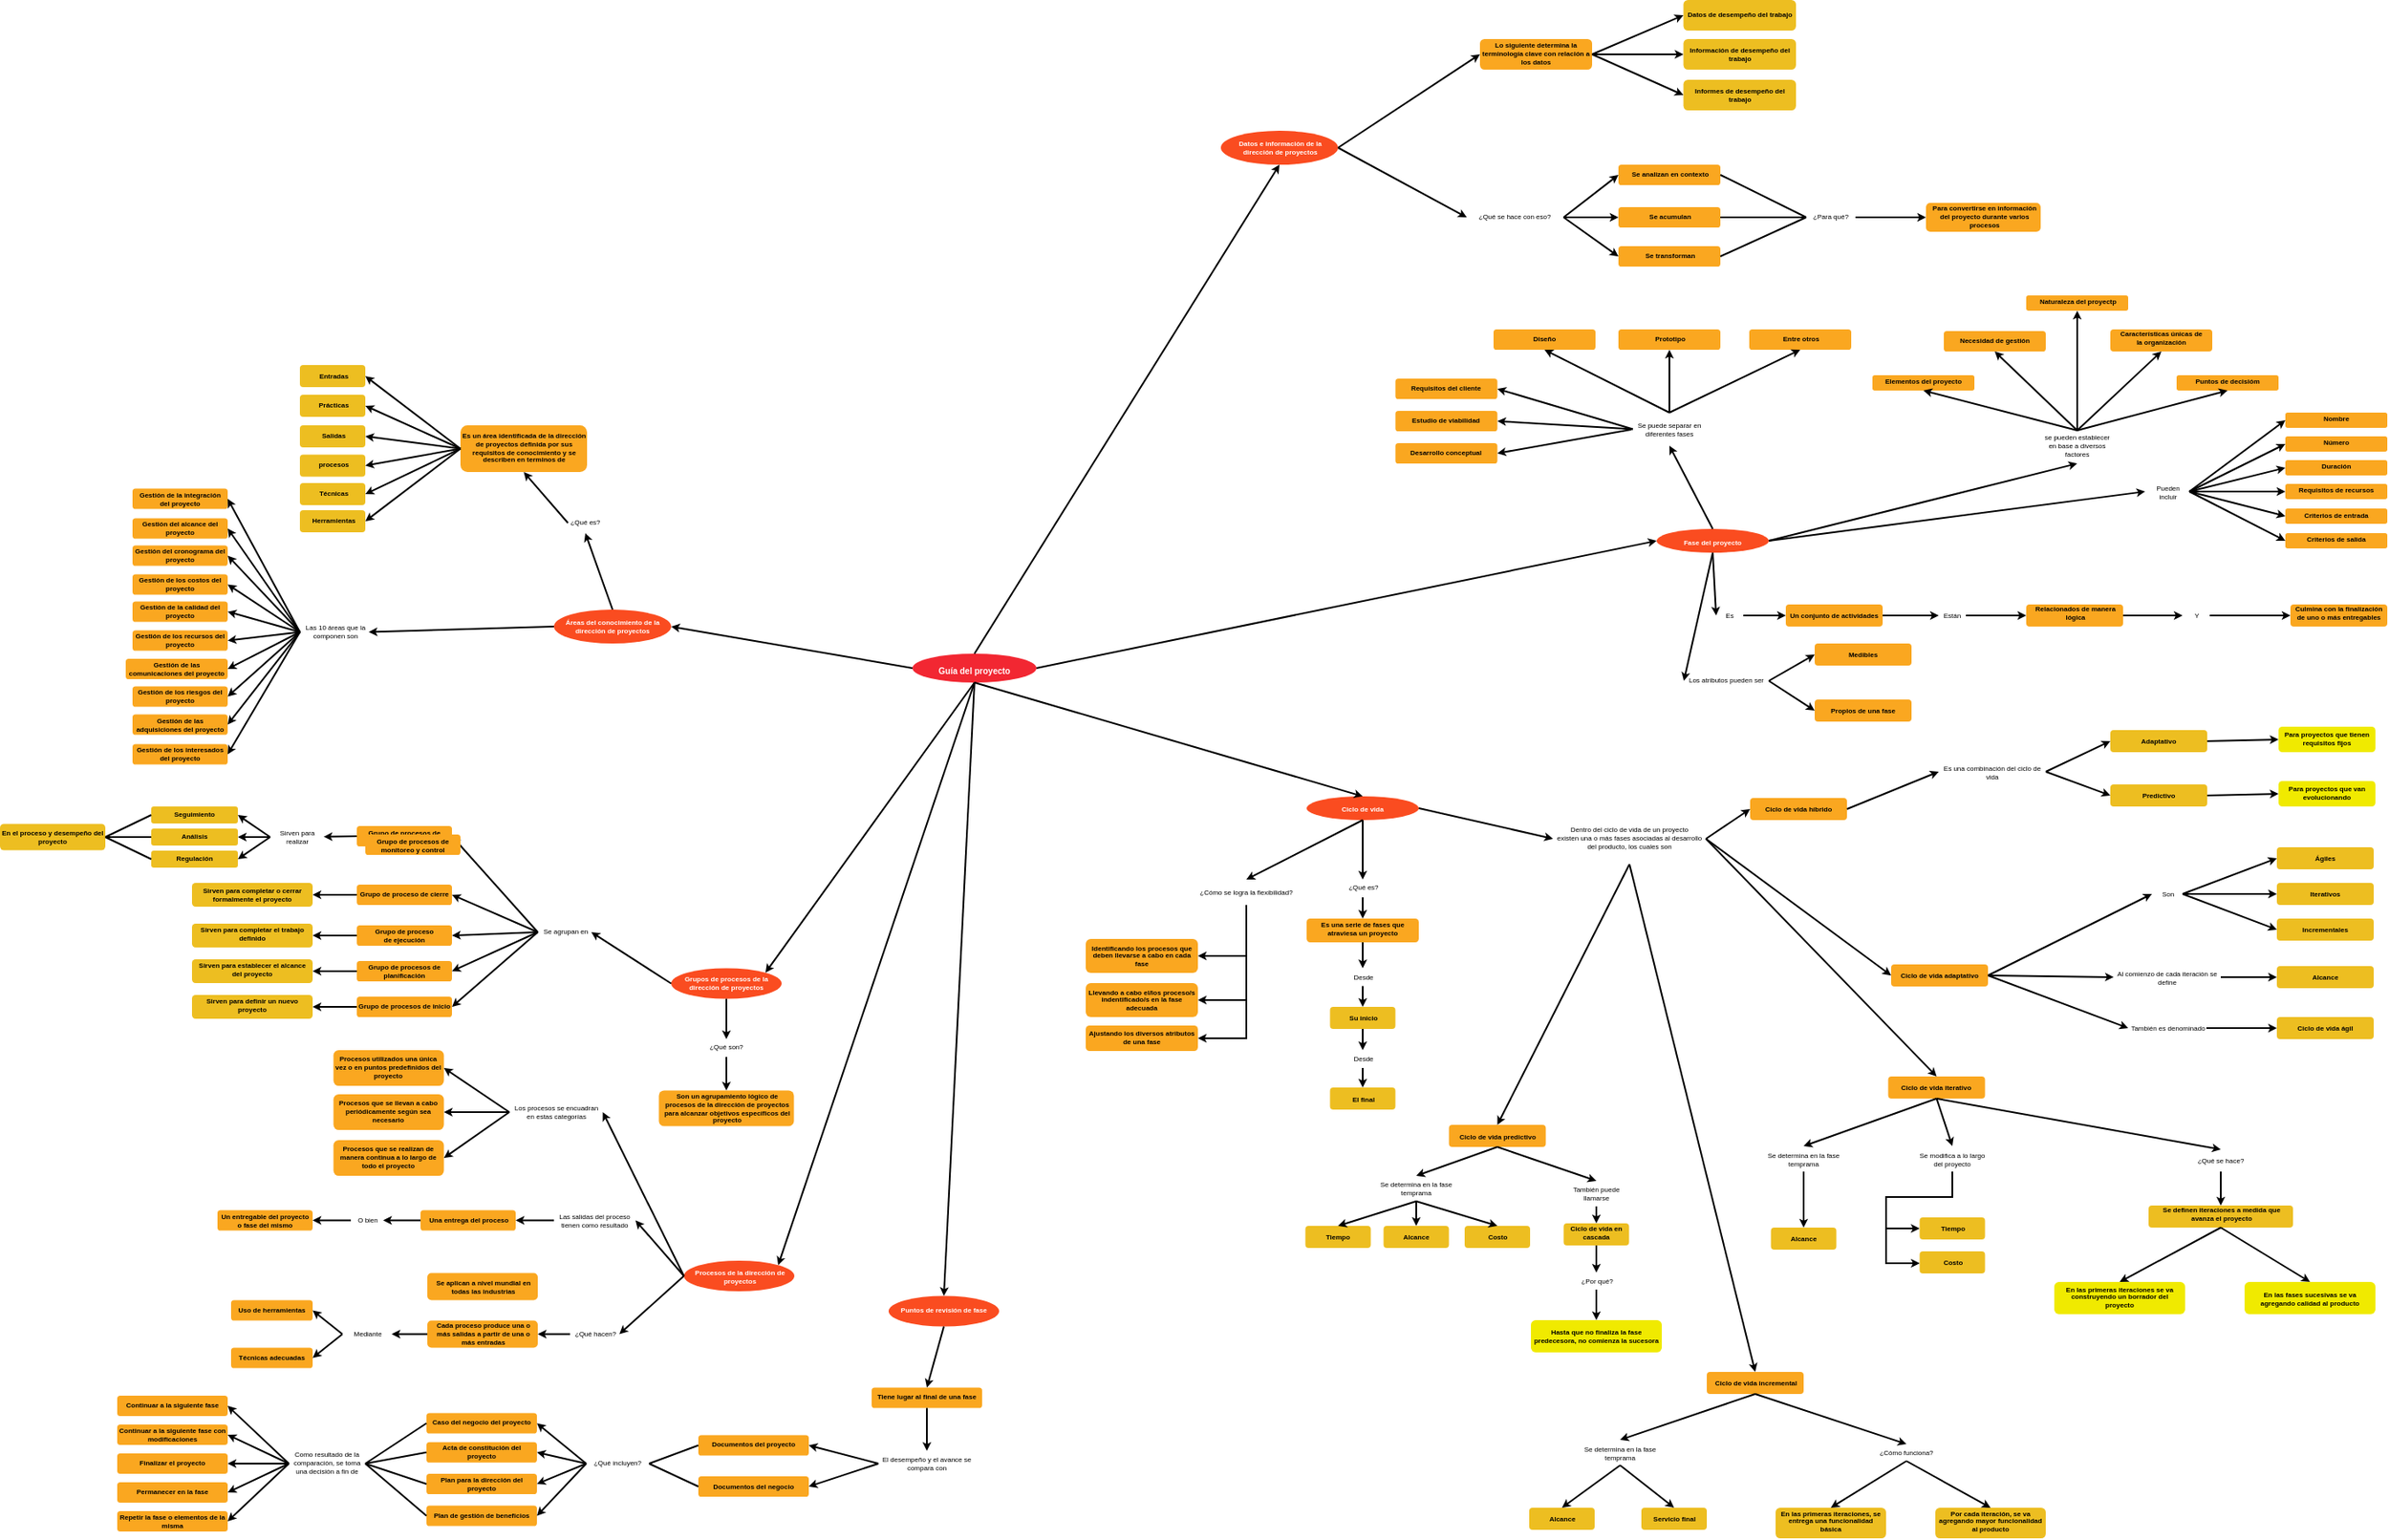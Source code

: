 <mxfile version="21.0.2" type="github">
  <diagram name="Página-1" id="xALlQoQ8YnwuDP4JtINH">
    <mxGraphModel dx="3397" dy="1910" grid="0" gridSize="5" guides="1" tooltips="1" connect="1" arrows="1" fold="1" page="1" pageScale="1" pageWidth="2400" pageHeight="1600" math="0" shadow="0">
      <root>
        <mxCell id="0" />
        <mxCell id="1" parent="0" />
        <mxCell id="XYUq8phvIgYN8ouSGyzh-4" value="&lt;font style=&quot;font-size: 5px;&quot;&gt;&lt;b style=&quot;&quot;&gt;Guía del proyecto&lt;/b&gt;&lt;/font&gt;" style="ellipse;whiteSpace=wrap;html=1;verticalAlign=bottom;labelBackgroundColor=none;fontColor=#ffffff;fillColor=#F22732;strokeColor=none;" vertex="1" parent="1">
          <mxGeometry x="1402" y="1040" width="73" height="17" as="geometry" />
        </mxCell>
        <mxCell id="XYUq8phvIgYN8ouSGyzh-5" value="&lt;font style=&quot;font-size: 4px;&quot;&gt;&lt;b style=&quot;&quot;&gt;Ciclo de vida&lt;/b&gt;&lt;/font&gt;" style="ellipse;whiteSpace=wrap;html=1;verticalAlign=bottom;labelBackgroundColor=none;fontColor=#ffffff;fillColor=#FA4C20;strokeColor=none;" vertex="1" parent="1">
          <mxGeometry x="1634" y="1124" width="66" height="14" as="geometry" />
        </mxCell>
        <mxCell id="XYUq8phvIgYN8ouSGyzh-7" value="&lt;p style=&quot;margin-top: 0pt; margin-bottom: 0pt; margin-left: 0in; direction: ltr; unicode-bidi: embed; word-break: normal; font-size: 4px;&quot;&gt;&lt;font style=&quot;font-size: 4px;&quot;&gt;Dentro del ciclo de vida de un proyecto&lt;br style=&quot;font-size: 4px;&quot;&gt;existen una o más fases asociadas al desarrollo del producto, los cuales son&lt;/font&gt;&lt;/p&gt;" style="text;html=1;strokeColor=none;fillColor=none;align=center;verticalAlign=middle;whiteSpace=wrap;rounded=0;fontSize=4;" vertex="1" parent="1">
          <mxGeometry x="1779" y="1134" width="90" height="30" as="geometry" />
        </mxCell>
        <mxCell id="XYUq8phvIgYN8ouSGyzh-9" value="&lt;b&gt;&lt;font color=&quot;#000000&quot; style=&quot;font-size: 4px;&quot;&gt;Ciclo de vida híbrido&lt;/font&gt;&lt;/b&gt;" style="rounded=1;whiteSpace=wrap;html=1;verticalAlign=bottom;fontColor=#FFFFFF;fillColor=#faa720;strokeColor=none;" vertex="1" parent="1">
          <mxGeometry x="1895" y="1125" width="57" height="13" as="geometry" />
        </mxCell>
        <mxCell id="XYUq8phvIgYN8ouSGyzh-12" value="&lt;p style=&quot;margin-top: 0pt; margin-bottom: 0pt; margin-left: 0in; direction: ltr; unicode-bidi: embed; word-break: normal; font-size: 4px;&quot;&gt;Es una combinación del ciclo de vida&lt;/p&gt;" style="text;html=1;strokeColor=none;fillColor=none;align=center;verticalAlign=middle;whiteSpace=wrap;rounded=0;fontSize=4;" vertex="1" parent="1">
          <mxGeometry x="2006" y="1102" width="63" height="15" as="geometry" />
        </mxCell>
        <mxCell id="XYUq8phvIgYN8ouSGyzh-13" value="&lt;b&gt;&lt;font color=&quot;#000000&quot; style=&quot;font-size: 4px;&quot;&gt;Adaptativo&lt;/font&gt;&lt;/b&gt;" style="rounded=1;whiteSpace=wrap;html=1;verticalAlign=bottom;fontColor=#FFFFFF;fillColor=#edbe21;strokeColor=none;" vertex="1" parent="1">
          <mxGeometry x="2107" y="1085" width="57" height="13" as="geometry" />
        </mxCell>
        <mxCell id="XYUq8phvIgYN8ouSGyzh-14" value="&lt;b&gt;&lt;font color=&quot;#000000&quot; style=&quot;font-size: 4px;&quot;&gt;Predictivo&lt;/font&gt;&lt;/b&gt;" style="rounded=1;whiteSpace=wrap;html=1;verticalAlign=bottom;fontColor=#FFFFFF;fillColor=#edbe21;strokeColor=none;" vertex="1" parent="1">
          <mxGeometry x="2107" y="1117" width="57" height="13" as="geometry" />
        </mxCell>
        <mxCell id="XYUq8phvIgYN8ouSGyzh-15" value="&lt;b style=&quot;font-size: 4px;&quot;&gt;&lt;font color=&quot;#000000&quot; style=&quot;font-size: 4px;&quot;&gt;Para proyectos que tienen requisitos fijos&lt;/font&gt;&lt;/b&gt;" style="rounded=1;whiteSpace=wrap;html=1;verticalAlign=bottom;fontColor=#FFFFFF;fillColor=#f0ea00;strokeColor=none;align=center;fontSize=4;" vertex="1" parent="1">
          <mxGeometry x="2206" y="1083" width="57" height="15" as="geometry" />
        </mxCell>
        <mxCell id="XYUq8phvIgYN8ouSGyzh-16" value="&lt;b style=&quot;font-size: 4px;&quot;&gt;&lt;font color=&quot;#000000&quot; style=&quot;font-size: 4px;&quot;&gt;Para proyectos que van evolucionando&lt;/font&gt;&lt;/b&gt;" style="rounded=1;whiteSpace=wrap;html=1;verticalAlign=bottom;fontColor=#FFFFFF;fillColor=#f0ea00;strokeColor=none;align=center;fontSize=4;" vertex="1" parent="1">
          <mxGeometry x="2206" y="1115" width="57" height="15" as="geometry" />
        </mxCell>
        <mxCell id="XYUq8phvIgYN8ouSGyzh-27" value="" style="endArrow=classic;html=1;rounded=0;entryX=0;entryY=0.5;entryDx=0;entryDy=0;exitX=1;exitY=0.5;exitDx=0;exitDy=0;endSize=2;" edge="1" parent="1" source="XYUq8phvIgYN8ouSGyzh-12" target="XYUq8phvIgYN8ouSGyzh-13">
          <mxGeometry width="50" height="50" relative="1" as="geometry">
            <mxPoint x="2015" y="1216" as="sourcePoint" />
            <mxPoint x="2065" y="1166" as="targetPoint" />
          </mxGeometry>
        </mxCell>
        <mxCell id="XYUq8phvIgYN8ouSGyzh-28" value="" style="endArrow=classic;html=1;rounded=0;entryX=0;entryY=0.5;entryDx=0;entryDy=0;exitX=1;exitY=0.5;exitDx=0;exitDy=0;endSize=2;" edge="1" parent="1" source="XYUq8phvIgYN8ouSGyzh-12" target="XYUq8phvIgYN8ouSGyzh-14">
          <mxGeometry width="50" height="50" relative="1" as="geometry">
            <mxPoint x="2074" y="1115" as="sourcePoint" />
            <mxPoint x="2112" y="1097" as="targetPoint" />
          </mxGeometry>
        </mxCell>
        <mxCell id="XYUq8phvIgYN8ouSGyzh-29" value="" style="endArrow=classic;html=1;rounded=0;entryX=0;entryY=0.5;entryDx=0;entryDy=0;exitX=1;exitY=0.5;exitDx=0;exitDy=0;endSize=2;" edge="1" parent="1" source="XYUq8phvIgYN8ouSGyzh-13" target="XYUq8phvIgYN8ouSGyzh-15">
          <mxGeometry width="50" height="50" relative="1" as="geometry">
            <mxPoint x="2074" y="1115" as="sourcePoint" />
            <mxPoint x="2112" y="1097" as="targetPoint" />
          </mxGeometry>
        </mxCell>
        <mxCell id="XYUq8phvIgYN8ouSGyzh-30" value="" style="endArrow=classic;html=1;rounded=0;entryX=0;entryY=0.5;entryDx=0;entryDy=0;exitX=1;exitY=0.5;exitDx=0;exitDy=0;endSize=2;" edge="1" parent="1" source="XYUq8phvIgYN8ouSGyzh-14" target="XYUq8phvIgYN8ouSGyzh-16">
          <mxGeometry width="50" height="50" relative="1" as="geometry">
            <mxPoint x="2079" y="1120" as="sourcePoint" />
            <mxPoint x="2117" y="1102" as="targetPoint" />
          </mxGeometry>
        </mxCell>
        <mxCell id="XYUq8phvIgYN8ouSGyzh-33" value="&lt;b&gt;&lt;font color=&quot;#000000&quot; style=&quot;font-size: 4px;&quot;&gt;Ciclo de vida adaptativo&lt;/font&gt;&lt;/b&gt;" style="rounded=1;whiteSpace=wrap;html=1;verticalAlign=bottom;fontColor=#FFFFFF;fillColor=#faa720;strokeColor=none;" vertex="1" parent="1">
          <mxGeometry x="1978" y="1223" width="57" height="13" as="geometry" />
        </mxCell>
        <mxCell id="XYUq8phvIgYN8ouSGyzh-34" value="&lt;p style=&quot;margin-top: 0pt; margin-bottom: 0pt; margin-left: 0in; direction: ltr; unicode-bidi: embed; word-break: normal; font-size: 4px;&quot;&gt;Son&lt;/p&gt;" style="text;html=1;strokeColor=none;fillColor=none;align=center;verticalAlign=middle;whiteSpace=wrap;rounded=0;fontSize=4;" vertex="1" parent="1">
          <mxGeometry x="2131.5" y="1177.5" width="18" height="8" as="geometry" />
        </mxCell>
        <mxCell id="XYUq8phvIgYN8ouSGyzh-36" value="&lt;p style=&quot;margin-top: 0pt; margin-bottom: 0pt; margin-left: 0in; direction: ltr; unicode-bidi: embed; word-break: normal; font-size: 4px;&quot;&gt;Al comienzo de cada iteración se define&lt;/p&gt;" style="text;html=1;strokeColor=none;fillColor=none;align=center;verticalAlign=middle;whiteSpace=wrap;rounded=0;fontSize=4;" vertex="1" parent="1">
          <mxGeometry x="2109" y="1223" width="63" height="15" as="geometry" />
        </mxCell>
        <mxCell id="XYUq8phvIgYN8ouSGyzh-37" value="&lt;p style=&quot;margin-top: 0pt; margin-bottom: 0pt; margin-left: 0in; direction: ltr; unicode-bidi: embed; word-break: normal; font-size: 4px;&quot;&gt;También es denominado&lt;/p&gt;" style="text;html=1;strokeColor=none;fillColor=none;align=center;verticalAlign=middle;whiteSpace=wrap;rounded=0;fontSize=4;" vertex="1" parent="1">
          <mxGeometry x="2117.5" y="1254" width="46" height="13" as="geometry" />
        </mxCell>
        <mxCell id="XYUq8phvIgYN8ouSGyzh-38" value="&lt;b&gt;&lt;font color=&quot;#000000&quot; style=&quot;font-size: 4px;&quot;&gt;Ágiles&lt;/font&gt;&lt;/b&gt;" style="rounded=1;whiteSpace=wrap;html=1;verticalAlign=bottom;fontColor=#FFFFFF;fillColor=#edbe21;strokeColor=none;" vertex="1" parent="1">
          <mxGeometry x="2205" y="1154" width="57" height="13" as="geometry" />
        </mxCell>
        <mxCell id="XYUq8phvIgYN8ouSGyzh-39" value="&lt;b&gt;&lt;font color=&quot;#000000&quot; style=&quot;font-size: 4px;&quot;&gt;Iterativos&lt;/font&gt;&lt;/b&gt;" style="rounded=1;whiteSpace=wrap;html=1;verticalAlign=bottom;fontColor=#FFFFFF;fillColor=#edbe21;strokeColor=none;" vertex="1" parent="1">
          <mxGeometry x="2205" y="1175" width="57" height="13" as="geometry" />
        </mxCell>
        <mxCell id="XYUq8phvIgYN8ouSGyzh-40" value="&lt;b&gt;&lt;font color=&quot;#000000&quot; style=&quot;font-size: 4px;&quot;&gt;Incrementales&lt;/font&gt;&lt;/b&gt;" style="rounded=1;whiteSpace=wrap;html=1;verticalAlign=bottom;fontColor=#FFFFFF;fillColor=#edbe21;strokeColor=none;" vertex="1" parent="1">
          <mxGeometry x="2205" y="1196" width="57" height="13" as="geometry" />
        </mxCell>
        <mxCell id="XYUq8phvIgYN8ouSGyzh-42" value="" style="endArrow=classic;html=1;rounded=0;entryX=0;entryY=0.5;entryDx=0;entryDy=0;exitX=1;exitY=0.5;exitDx=0;exitDy=0;endSize=2;" edge="1" parent="1" source="XYUq8phvIgYN8ouSGyzh-34" target="XYUq8phvIgYN8ouSGyzh-38">
          <mxGeometry width="50" height="50" relative="1" as="geometry">
            <mxPoint x="2157" y="1099" as="sourcePoint" />
            <mxPoint x="2195" y="1113" as="targetPoint" />
          </mxGeometry>
        </mxCell>
        <mxCell id="XYUq8phvIgYN8ouSGyzh-43" value="" style="endArrow=classic;html=1;rounded=0;entryX=0;entryY=0.5;entryDx=0;entryDy=0;exitX=1;exitY=0.5;exitDx=0;exitDy=0;endSize=2;" edge="1" parent="1" source="XYUq8phvIgYN8ouSGyzh-34" target="XYUq8phvIgYN8ouSGyzh-39">
          <mxGeometry width="50" height="50" relative="1" as="geometry">
            <mxPoint x="2150" y="1187" as="sourcePoint" />
            <mxPoint x="2210" y="1166" as="targetPoint" />
          </mxGeometry>
        </mxCell>
        <mxCell id="XYUq8phvIgYN8ouSGyzh-44" value="" style="endArrow=classic;html=1;rounded=0;entryX=0;entryY=0.5;entryDx=0;entryDy=0;exitX=1;exitY=0.5;exitDx=0;exitDy=0;endSize=2;" edge="1" parent="1" source="XYUq8phvIgYN8ouSGyzh-34" target="XYUq8phvIgYN8ouSGyzh-40">
          <mxGeometry width="50" height="50" relative="1" as="geometry">
            <mxPoint x="2150" y="1187" as="sourcePoint" />
            <mxPoint x="2210" y="1187" as="targetPoint" />
          </mxGeometry>
        </mxCell>
        <mxCell id="XYUq8phvIgYN8ouSGyzh-46" value="" style="endArrow=classic;html=1;rounded=0;entryX=0;entryY=0.5;entryDx=0;entryDy=0;exitX=1;exitY=0.5;exitDx=0;exitDy=0;endSize=2;" edge="1" parent="1" source="XYUq8phvIgYN8ouSGyzh-33" target="XYUq8phvIgYN8ouSGyzh-34">
          <mxGeometry width="50" height="50" relative="1" as="geometry">
            <mxPoint x="2150" y="1187" as="sourcePoint" />
            <mxPoint x="2210" y="1207" as="targetPoint" />
          </mxGeometry>
        </mxCell>
        <mxCell id="XYUq8phvIgYN8ouSGyzh-48" value="&lt;b&gt;&lt;font color=&quot;#000000&quot; style=&quot;font-size: 4px;&quot;&gt;Alcance&lt;/font&gt;&lt;/b&gt;" style="rounded=1;whiteSpace=wrap;html=1;verticalAlign=bottom;fontColor=#FFFFFF;fillColor=#edbe21;strokeColor=none;" vertex="1" parent="1">
          <mxGeometry x="2205" y="1224" width="57" height="13" as="geometry" />
        </mxCell>
        <mxCell id="XYUq8phvIgYN8ouSGyzh-49" value="&lt;b&gt;&lt;font color=&quot;#000000&quot; style=&quot;font-size: 4px;&quot;&gt;Ciclo de vida ágil&lt;/font&gt;&lt;/b&gt;" style="rounded=1;whiteSpace=wrap;html=1;verticalAlign=bottom;fontColor=#FFFFFF;fillColor=#edbe21;strokeColor=none;" vertex="1" parent="1">
          <mxGeometry x="2205" y="1254" width="57" height="13" as="geometry" />
        </mxCell>
        <mxCell id="XYUq8phvIgYN8ouSGyzh-50" value="" style="endArrow=classic;html=1;rounded=0;entryX=0;entryY=0.5;entryDx=0;entryDy=0;exitX=1;exitY=0.5;exitDx=0;exitDy=0;endSize=2;" edge="1" parent="1" source="XYUq8phvIgYN8ouSGyzh-36" target="XYUq8phvIgYN8ouSGyzh-48">
          <mxGeometry width="50" height="50" relative="1" as="geometry">
            <mxPoint x="2150" y="1187" as="sourcePoint" />
            <mxPoint x="2210" y="1208" as="targetPoint" />
          </mxGeometry>
        </mxCell>
        <mxCell id="XYUq8phvIgYN8ouSGyzh-51" value="" style="endArrow=classic;html=1;rounded=0;entryX=0;entryY=0.5;entryDx=0;entryDy=0;exitX=1;exitY=0.5;exitDx=0;exitDy=0;endSize=2;" edge="1" parent="1" source="XYUq8phvIgYN8ouSGyzh-37" target="XYUq8phvIgYN8ouSGyzh-49">
          <mxGeometry width="50" height="50" relative="1" as="geometry">
            <mxPoint x="2177" y="1236" as="sourcePoint" />
            <mxPoint x="2210" y="1236" as="targetPoint" />
          </mxGeometry>
        </mxCell>
        <mxCell id="XYUq8phvIgYN8ouSGyzh-52" value="" style="endArrow=classic;html=1;rounded=0;entryX=0;entryY=0.5;entryDx=0;entryDy=0;exitX=1;exitY=0.5;exitDx=0;exitDy=0;endSize=2;" edge="1" parent="1" source="XYUq8phvIgYN8ouSGyzh-33" target="XYUq8phvIgYN8ouSGyzh-36">
          <mxGeometry width="50" height="50" relative="1" as="geometry">
            <mxPoint x="2040" y="1211" as="sourcePoint" />
            <mxPoint x="2132" y="1187" as="targetPoint" />
          </mxGeometry>
        </mxCell>
        <mxCell id="XYUq8phvIgYN8ouSGyzh-53" value="" style="endArrow=classic;html=1;rounded=0;entryX=0;entryY=0.5;entryDx=0;entryDy=0;endSize=2;exitX=1;exitY=0.5;exitDx=0;exitDy=0;" edge="1" parent="1" source="XYUq8phvIgYN8ouSGyzh-33" target="XYUq8phvIgYN8ouSGyzh-37">
          <mxGeometry width="50" height="50" relative="1" as="geometry">
            <mxPoint x="2035" y="1205" as="sourcePoint" />
            <mxPoint x="2114" y="1236" as="targetPoint" />
          </mxGeometry>
        </mxCell>
        <mxCell id="XYUq8phvIgYN8ouSGyzh-56" value="&lt;b&gt;&lt;font color=&quot;#000000&quot; style=&quot;font-size: 4px;&quot;&gt;Ciclo de vida iterativo&lt;/font&gt;&lt;/b&gt;" style="rounded=1;whiteSpace=wrap;html=1;verticalAlign=bottom;fontColor=#FFFFFF;fillColor=#faa720;strokeColor=none;" vertex="1" parent="1">
          <mxGeometry x="1976.25" y="1289" width="57" height="13" as="geometry" />
        </mxCell>
        <mxCell id="XYUq8phvIgYN8ouSGyzh-57" value="&lt;p style=&quot;margin-top: 0pt; margin-bottom: 0pt; margin-left: 0in; direction: ltr; unicode-bidi: embed; word-break: normal; font-size: 4px;&quot;&gt;Se determina en la fase temprama&lt;/p&gt;" style="text;html=1;strokeColor=none;fillColor=none;align=center;verticalAlign=middle;whiteSpace=wrap;rounded=0;fontSize=4;" vertex="1" parent="1">
          <mxGeometry x="1902" y="1330" width="49" height="15" as="geometry" />
        </mxCell>
        <mxCell id="XYUq8phvIgYN8ouSGyzh-58" value="&lt;b&gt;&lt;font color=&quot;#000000&quot; style=&quot;font-size: 4px;&quot;&gt;Alcance&lt;/font&gt;&lt;/b&gt;" style="rounded=1;whiteSpace=wrap;html=1;verticalAlign=bottom;fontColor=#FFFFFF;fillColor=#edbe21;strokeColor=none;" vertex="1" parent="1">
          <mxGeometry x="1907.25" y="1378" width="38.5" height="13" as="geometry" />
        </mxCell>
        <mxCell id="XYUq8phvIgYN8ouSGyzh-67" style="edgeStyle=orthogonalEdgeStyle;rounded=0;orthogonalLoop=1;jettySize=auto;html=1;entryX=0;entryY=0.5;entryDx=0;entryDy=0;startSize=6;endSize=2;" edge="1" parent="1" source="XYUq8phvIgYN8ouSGyzh-59" target="XYUq8phvIgYN8ouSGyzh-60">
          <mxGeometry relative="1" as="geometry">
            <Array as="points">
              <mxPoint x="2014" y="1360" />
              <mxPoint x="1975" y="1360" />
              <mxPoint x="1975" y="1379" />
            </Array>
          </mxGeometry>
        </mxCell>
        <mxCell id="XYUq8phvIgYN8ouSGyzh-59" value="&lt;p style=&quot;margin-top: 0pt; margin-bottom: 0pt; margin-left: 0in; direction: ltr; unicode-bidi: embed; word-break: normal; font-size: 4px;&quot;&gt;Se modifica a lo largo del proyecto&lt;/p&gt;" style="text;html=1;strokeColor=none;fillColor=none;align=center;verticalAlign=middle;whiteSpace=wrap;rounded=0;fontSize=4;" vertex="1" parent="1">
          <mxGeometry x="1993" y="1330" width="42" height="15" as="geometry" />
        </mxCell>
        <mxCell id="XYUq8phvIgYN8ouSGyzh-60" value="&lt;b&gt;&lt;font color=&quot;#000000&quot; style=&quot;font-size: 4px;&quot;&gt;Tiempo&lt;/font&gt;&lt;/b&gt;" style="rounded=1;whiteSpace=wrap;html=1;verticalAlign=bottom;fontColor=#FFFFFF;fillColor=#edbe21;strokeColor=none;" vertex="1" parent="1">
          <mxGeometry x="1994.75" y="1372" width="38.5" height="13" as="geometry" />
        </mxCell>
        <mxCell id="XYUq8phvIgYN8ouSGyzh-61" value="&lt;b&gt;&lt;font color=&quot;#000000&quot; style=&quot;font-size: 4px;&quot;&gt;Costo&lt;/font&gt;&lt;/b&gt;" style="rounded=1;whiteSpace=wrap;html=1;verticalAlign=bottom;fontColor=#FFFFFF;fillColor=#edbe21;strokeColor=none;" vertex="1" parent="1">
          <mxGeometry x="1994.75" y="1392" width="38.5" height="13" as="geometry" />
        </mxCell>
        <mxCell id="XYUq8phvIgYN8ouSGyzh-64" value="" style="endArrow=classic;html=1;rounded=0;entryX=0.5;entryY=0;entryDx=0;entryDy=0;exitX=0.5;exitY=1;exitDx=0;exitDy=0;endSize=2;" edge="1" parent="1" source="XYUq8phvIgYN8ouSGyzh-56" target="XYUq8phvIgYN8ouSGyzh-59">
          <mxGeometry width="50" height="50" relative="1" as="geometry">
            <mxPoint x="1963" y="1317" as="sourcePoint" />
            <mxPoint x="2004" y="1317" as="targetPoint" />
          </mxGeometry>
        </mxCell>
        <mxCell id="XYUq8phvIgYN8ouSGyzh-65" value="" style="endArrow=classic;html=1;rounded=0;entryX=0.5;entryY=0;entryDx=0;entryDy=0;endSize=2;exitX=0.5;exitY=1;exitDx=0;exitDy=0;" edge="1" parent="1" source="XYUq8phvIgYN8ouSGyzh-56" target="XYUq8phvIgYN8ouSGyzh-57">
          <mxGeometry width="50" height="50" relative="1" as="geometry">
            <mxPoint x="1983" y="1324" as="sourcePoint" />
            <mxPoint x="2019" y="1335" as="targetPoint" />
          </mxGeometry>
        </mxCell>
        <mxCell id="XYUq8phvIgYN8ouSGyzh-66" value="" style="endArrow=classic;html=1;rounded=0;entryX=0.5;entryY=0;entryDx=0;entryDy=0;endSize=2;exitX=0.5;exitY=1;exitDx=0;exitDy=0;" edge="1" parent="1" source="XYUq8phvIgYN8ouSGyzh-57" target="XYUq8phvIgYN8ouSGyzh-58">
          <mxGeometry width="50" height="50" relative="1" as="geometry">
            <mxPoint x="2010" y="1307" as="sourcePoint" />
            <mxPoint x="1932" y="1335" as="targetPoint" />
          </mxGeometry>
        </mxCell>
        <mxCell id="XYUq8phvIgYN8ouSGyzh-68" style="edgeStyle=orthogonalEdgeStyle;rounded=0;orthogonalLoop=1;jettySize=auto;html=1;entryX=0;entryY=0.5;entryDx=0;entryDy=0;startSize=6;endSize=2;exitX=0.5;exitY=1;exitDx=0;exitDy=0;" edge="1" parent="1" source="XYUq8phvIgYN8ouSGyzh-59" target="XYUq8phvIgYN8ouSGyzh-61">
          <mxGeometry relative="1" as="geometry">
            <mxPoint x="2019" y="1350" as="sourcePoint" />
            <mxPoint x="2000" y="1390" as="targetPoint" />
            <Array as="points">
              <mxPoint x="2014" y="1360" />
              <mxPoint x="1975" y="1360" />
              <mxPoint x="1975" y="1399" />
              <mxPoint x="1995" y="1399" />
            </Array>
          </mxGeometry>
        </mxCell>
        <mxCell id="XYUq8phvIgYN8ouSGyzh-69" value="&lt;p style=&quot;margin-top: 0pt; margin-bottom: 0pt; margin-left: 0in; direction: ltr; unicode-bidi: embed; word-break: normal; font-size: 4px;&quot;&gt;¿Qué se hace?&lt;/p&gt;" style="text;html=1;strokeColor=none;fillColor=none;align=center;verticalAlign=middle;whiteSpace=wrap;rounded=0;fontSize=4;" vertex="1" parent="1">
          <mxGeometry x="2149" y="1332" width="46" height="13" as="geometry" />
        </mxCell>
        <mxCell id="XYUq8phvIgYN8ouSGyzh-70" value="&lt;font color=&quot;#000000&quot; style=&quot;font-size: 4px;&quot;&gt;&lt;span style=&quot;font-size: 4px;&quot;&gt;&lt;b style=&quot;font-size: 4px;&quot;&gt;Se definen iteraciones a medida que avanza el proyecto&lt;/b&gt;&lt;/span&gt;&lt;/font&gt;" style="rounded=1;whiteSpace=wrap;html=1;verticalAlign=bottom;fontColor=#FFFFFF;fillColor=#edbe21;strokeColor=none;fontSize=4;" vertex="1" parent="1">
          <mxGeometry x="2129.5" y="1365" width="85" height="13" as="geometry" />
        </mxCell>
        <mxCell id="XYUq8phvIgYN8ouSGyzh-71" value="&lt;b style=&quot;font-size: 4px;&quot;&gt;&lt;font color=&quot;#000000&quot; style=&quot;font-size: 4px;&quot;&gt;En las primeras iteraciones se va construyendo un borrador del proyecto&lt;/font&gt;&lt;/b&gt;" style="rounded=1;whiteSpace=wrap;html=1;verticalAlign=bottom;fontColor=#FFFFFF;fillColor=#f0ea00;strokeColor=none;align=center;fontSize=4;" vertex="1" parent="1">
          <mxGeometry x="2074" y="1410" width="77" height="19" as="geometry" />
        </mxCell>
        <mxCell id="XYUq8phvIgYN8ouSGyzh-72" value="&lt;b style=&quot;font-size: 4px;&quot;&gt;&lt;font color=&quot;#000000&quot; style=&quot;font-size: 4px;&quot;&gt;En las fases sucesivas se va agregando calidad al producto&lt;/font&gt;&lt;/b&gt;" style="rounded=1;whiteSpace=wrap;html=1;verticalAlign=middle;fontColor=#FFFFFF;fillColor=#f0ea00;strokeColor=none;align=center;fontSize=4;labelPosition=center;verticalLabelPosition=middle;textDirection=ltr;horizontal=1;" vertex="1" parent="1">
          <mxGeometry x="2186" y="1410" width="77" height="19" as="geometry" />
        </mxCell>
        <mxCell id="XYUq8phvIgYN8ouSGyzh-73" value="" style="endArrow=classic;html=1;rounded=0;entryX=0.5;entryY=0;entryDx=0;entryDy=0;exitX=0.5;exitY=1;exitDx=0;exitDy=0;endSize=2;" edge="1" parent="1" source="XYUq8phvIgYN8ouSGyzh-56" target="XYUq8phvIgYN8ouSGyzh-69">
          <mxGeometry width="50" height="50" relative="1" as="geometry">
            <mxPoint x="2010" y="1307" as="sourcePoint" />
            <mxPoint x="2019" y="1335" as="targetPoint" />
          </mxGeometry>
        </mxCell>
        <mxCell id="XYUq8phvIgYN8ouSGyzh-74" value="" style="endArrow=classic;html=1;rounded=0;entryX=0.5;entryY=0;entryDx=0;entryDy=0;endSize=2;" edge="1" parent="1" source="XYUq8phvIgYN8ouSGyzh-69" target="XYUq8phvIgYN8ouSGyzh-70">
          <mxGeometry width="50" height="50" relative="1" as="geometry">
            <mxPoint x="2010" y="1307" as="sourcePoint" />
            <mxPoint x="2177" y="1337" as="targetPoint" />
          </mxGeometry>
        </mxCell>
        <mxCell id="XYUq8phvIgYN8ouSGyzh-75" value="" style="endArrow=classic;html=1;rounded=0;entryX=0.5;entryY=0;entryDx=0;entryDy=0;endSize=2;exitX=0.5;exitY=1;exitDx=0;exitDy=0;" edge="1" parent="1" source="XYUq8phvIgYN8ouSGyzh-70" target="XYUq8phvIgYN8ouSGyzh-71">
          <mxGeometry width="50" height="50" relative="1" as="geometry">
            <mxPoint x="2177" y="1350" as="sourcePoint" />
            <mxPoint x="2177" y="1370" as="targetPoint" />
          </mxGeometry>
        </mxCell>
        <mxCell id="XYUq8phvIgYN8ouSGyzh-76" value="" style="endArrow=classic;html=1;rounded=0;entryX=0.5;entryY=0;entryDx=0;entryDy=0;endSize=2;exitX=0.5;exitY=1;exitDx=0;exitDy=0;" edge="1" parent="1" source="XYUq8phvIgYN8ouSGyzh-70" target="XYUq8phvIgYN8ouSGyzh-72">
          <mxGeometry width="50" height="50" relative="1" as="geometry">
            <mxPoint x="2177" y="1383" as="sourcePoint" />
            <mxPoint x="2132" y="1415" as="targetPoint" />
          </mxGeometry>
        </mxCell>
        <mxCell id="XYUq8phvIgYN8ouSGyzh-78" value="&lt;b&gt;&lt;font color=&quot;#000000&quot; style=&quot;font-size: 4px;&quot;&gt;Ciclo de vida incremental&lt;br&gt;&lt;/font&gt;&lt;/b&gt;" style="rounded=1;whiteSpace=wrap;html=1;verticalAlign=bottom;fontColor=#FFFFFF;fillColor=#faa720;strokeColor=none;" vertex="1" parent="1">
          <mxGeometry x="1869.5" y="1463" width="57" height="13" as="geometry" />
        </mxCell>
        <mxCell id="XYUq8phvIgYN8ouSGyzh-79" value="&lt;p style=&quot;margin-top: 0pt; margin-bottom: 0pt; margin-left: 0in; direction: ltr; unicode-bidi: embed; word-break: normal; font-size: 4px;&quot;&gt;Se determina en la fase temprama&lt;/p&gt;" style="text;html=1;strokeColor=none;fillColor=none;align=center;verticalAlign=middle;whiteSpace=wrap;rounded=0;fontSize=4;" vertex="1" parent="1">
          <mxGeometry x="1794" y="1503" width="49" height="15" as="geometry" />
        </mxCell>
        <mxCell id="XYUq8phvIgYN8ouSGyzh-80" value="&lt;b&gt;&lt;font color=&quot;#000000&quot; style=&quot;font-size: 4px;&quot;&gt;Alcance&lt;/font&gt;&lt;/b&gt;" style="rounded=1;whiteSpace=wrap;html=1;verticalAlign=bottom;fontColor=#FFFFFF;fillColor=#edbe21;strokeColor=none;" vertex="1" parent="1">
          <mxGeometry x="1765" y="1543" width="38.5" height="13" as="geometry" />
        </mxCell>
        <mxCell id="XYUq8phvIgYN8ouSGyzh-81" value="&lt;b&gt;&lt;font color=&quot;#000000&quot; style=&quot;font-size: 4px;&quot;&gt;Servicio final&lt;/font&gt;&lt;/b&gt;" style="rounded=1;whiteSpace=wrap;html=1;verticalAlign=bottom;fontColor=#FFFFFF;fillColor=#edbe21;strokeColor=none;" vertex="1" parent="1">
          <mxGeometry x="1831" y="1543" width="38.5" height="13" as="geometry" />
        </mxCell>
        <mxCell id="XYUq8phvIgYN8ouSGyzh-82" value="&lt;p style=&quot;margin-top: 0pt; margin-bottom: 0pt; margin-left: 0in; direction: ltr; unicode-bidi: embed; word-break: normal; font-size: 4px;&quot;&gt;¿Cómo funciona?&lt;/p&gt;" style="text;html=1;strokeColor=none;fillColor=none;align=center;verticalAlign=middle;whiteSpace=wrap;rounded=0;fontSize=4;" vertex="1" parent="1">
          <mxGeometry x="1967" y="1505.5" width="40" height="10" as="geometry" />
        </mxCell>
        <mxCell id="XYUq8phvIgYN8ouSGyzh-83" value="&lt;b style=&quot;font-size: 4px;&quot;&gt;&lt;font color=&quot;#000000&quot; style=&quot;font-size: 4px;&quot;&gt;En las primeras iteraciones, se entrega una funcionalidad básica&lt;/font&gt;&lt;/b&gt;" style="rounded=1;whiteSpace=wrap;html=1;verticalAlign=bottom;fontColor=#FFFFFF;fillColor=#edbe21;strokeColor=none;fontSize=4;" vertex="1" parent="1">
          <mxGeometry x="1910" y="1543" width="65" height="18" as="geometry" />
        </mxCell>
        <mxCell id="XYUq8phvIgYN8ouSGyzh-84" value="&lt;b style=&quot;font-size: 4px;&quot;&gt;&lt;font color=&quot;#000000&quot; style=&quot;font-size: 4px;&quot;&gt;Por cada iteración, se va agregando mayor funcionalidad al producto&lt;/font&gt;&lt;/b&gt;" style="rounded=1;whiteSpace=wrap;html=1;verticalAlign=bottom;fontColor=#FFFFFF;fillColor=#edbe21;strokeColor=none;fontSize=4;" vertex="1" parent="1">
          <mxGeometry x="2004" y="1543" width="65" height="18" as="geometry" />
        </mxCell>
        <mxCell id="XYUq8phvIgYN8ouSGyzh-85" value="" style="endArrow=classic;html=1;rounded=0;entryX=0.5;entryY=0;entryDx=0;entryDy=0;endSize=2;exitX=0.5;exitY=1;exitDx=0;exitDy=0;" edge="1" parent="1" source="XYUq8phvIgYN8ouSGyzh-78" target="XYUq8phvIgYN8ouSGyzh-79">
          <mxGeometry width="50" height="50" relative="1" as="geometry">
            <mxPoint x="1812" y="1361" as="sourcePoint" />
            <mxPoint x="1812" y="1394" as="targetPoint" />
          </mxGeometry>
        </mxCell>
        <mxCell id="XYUq8phvIgYN8ouSGyzh-86" value="" style="endArrow=classic;html=1;rounded=0;entryX=0.5;entryY=0;entryDx=0;entryDy=0;endSize=2;exitX=0.5;exitY=1;exitDx=0;exitDy=0;" edge="1" parent="1" source="XYUq8phvIgYN8ouSGyzh-78" target="XYUq8phvIgYN8ouSGyzh-82">
          <mxGeometry width="50" height="50" relative="1" as="geometry">
            <mxPoint x="1903" y="1481" as="sourcePoint" />
            <mxPoint x="1824" y="1508" as="targetPoint" />
          </mxGeometry>
        </mxCell>
        <mxCell id="XYUq8phvIgYN8ouSGyzh-87" value="" style="endArrow=classic;html=1;rounded=0;entryX=0.5;entryY=0;entryDx=0;entryDy=0;endSize=2;exitX=0.5;exitY=1;exitDx=0;exitDy=0;" edge="1" parent="1" source="XYUq8phvIgYN8ouSGyzh-82" target="XYUq8phvIgYN8ouSGyzh-83">
          <mxGeometry width="50" height="50" relative="1" as="geometry">
            <mxPoint x="1903" y="1481" as="sourcePoint" />
            <mxPoint x="1992" y="1511" as="targetPoint" />
          </mxGeometry>
        </mxCell>
        <mxCell id="XYUq8phvIgYN8ouSGyzh-88" value="" style="endArrow=classic;html=1;rounded=0;entryX=0.5;entryY=0;entryDx=0;entryDy=0;endSize=2;exitX=0.5;exitY=1;exitDx=0;exitDy=0;" edge="1" parent="1" source="XYUq8phvIgYN8ouSGyzh-82" target="XYUq8phvIgYN8ouSGyzh-84">
          <mxGeometry width="50" height="50" relative="1" as="geometry">
            <mxPoint x="1992" y="1521" as="sourcePoint" />
            <mxPoint x="1948" y="1548" as="targetPoint" />
          </mxGeometry>
        </mxCell>
        <mxCell id="XYUq8phvIgYN8ouSGyzh-89" value="" style="endArrow=classic;html=1;rounded=0;entryX=0.5;entryY=0;entryDx=0;entryDy=0;endSize=2;exitX=0.5;exitY=1;exitDx=0;exitDy=0;" edge="1" parent="1" source="XYUq8phvIgYN8ouSGyzh-79" target="XYUq8phvIgYN8ouSGyzh-81">
          <mxGeometry width="50" height="50" relative="1" as="geometry">
            <mxPoint x="1992" y="1521" as="sourcePoint" />
            <mxPoint x="2042" y="1548" as="targetPoint" />
          </mxGeometry>
        </mxCell>
        <mxCell id="XYUq8phvIgYN8ouSGyzh-90" value="" style="endArrow=classic;html=1;rounded=0;entryX=0.5;entryY=0;entryDx=0;entryDy=0;endSize=2;exitX=0.5;exitY=1;exitDx=0;exitDy=0;" edge="1" parent="1" source="XYUq8phvIgYN8ouSGyzh-79" target="XYUq8phvIgYN8ouSGyzh-80">
          <mxGeometry width="50" height="50" relative="1" as="geometry">
            <mxPoint x="1824" y="1523" as="sourcePoint" />
            <mxPoint x="1855" y="1548" as="targetPoint" />
          </mxGeometry>
        </mxCell>
        <mxCell id="XYUq8phvIgYN8ouSGyzh-92" value="&lt;b&gt;&lt;font color=&quot;#000000&quot; style=&quot;font-size: 4px;&quot;&gt;Ciclo de vida predictivo&lt;br&gt;&lt;/font&gt;&lt;/b&gt;" style="rounded=1;whiteSpace=wrap;html=1;verticalAlign=bottom;fontColor=#FFFFFF;fillColor=#faa720;strokeColor=none;" vertex="1" parent="1">
          <mxGeometry x="1717.75" y="1317.5" width="57" height="13" as="geometry" />
        </mxCell>
        <mxCell id="XYUq8phvIgYN8ouSGyzh-93" value="&lt;p style=&quot;margin-top: 0pt; margin-bottom: 0pt; margin-left: 0in; direction: ltr; unicode-bidi: embed; word-break: normal; font-size: 4px;&quot;&gt;Se determina en la fase temprama&lt;br&gt;&lt;/p&gt;" style="text;html=1;strokeColor=none;fillColor=none;align=center;verticalAlign=middle;whiteSpace=wrap;rounded=0;fontSize=4;" vertex="1" parent="1">
          <mxGeometry x="1674" y="1347.5" width="49" height="15" as="geometry" />
        </mxCell>
        <mxCell id="XYUq8phvIgYN8ouSGyzh-94" value="&lt;p style=&quot;margin-top: 0pt; margin-bottom: 0pt; margin-left: 0in; direction: ltr; unicode-bidi: embed; word-break: normal; font-size: 4px;&quot;&gt;También puede llamarse&lt;/p&gt;" style="text;html=1;strokeColor=none;fillColor=none;align=center;verticalAlign=middle;whiteSpace=wrap;rounded=0;fontSize=4;" vertex="1" parent="1">
          <mxGeometry x="1784" y="1350.5" width="41" height="15" as="geometry" />
        </mxCell>
        <mxCell id="XYUq8phvIgYN8ouSGyzh-95" value="&lt;b&gt;&lt;font color=&quot;#000000&quot; style=&quot;font-size: 4px;&quot;&gt;Tiempo&lt;/font&gt;&lt;/b&gt;" style="rounded=1;whiteSpace=wrap;html=1;verticalAlign=bottom;fontColor=#FFFFFF;fillColor=#edbe21;strokeColor=none;" vertex="1" parent="1">
          <mxGeometry x="1633.25" y="1377" width="38.5" height="13" as="geometry" />
        </mxCell>
        <mxCell id="XYUq8phvIgYN8ouSGyzh-96" value="&lt;b&gt;&lt;font color=&quot;#000000&quot; style=&quot;font-size: 4px;&quot;&gt;Alcance&lt;/font&gt;&lt;/b&gt;" style="rounded=1;whiteSpace=wrap;html=1;verticalAlign=bottom;fontColor=#FFFFFF;fillColor=#edbe21;strokeColor=none;" vertex="1" parent="1">
          <mxGeometry x="1679.25" y="1377" width="38.5" height="13" as="geometry" />
        </mxCell>
        <mxCell id="XYUq8phvIgYN8ouSGyzh-97" value="&lt;b&gt;&lt;font color=&quot;#000000&quot; style=&quot;font-size: 4px;&quot;&gt;Costo&lt;/font&gt;&lt;/b&gt;" style="rounded=1;whiteSpace=wrap;html=1;verticalAlign=bottom;fontColor=#FFFFFF;fillColor=#edbe21;strokeColor=none;" vertex="1" parent="1">
          <mxGeometry x="1727" y="1377" width="38.5" height="13" as="geometry" />
        </mxCell>
        <mxCell id="XYUq8phvIgYN8ouSGyzh-98" value="&lt;b style=&quot;font-size: 4px;&quot;&gt;&lt;font color=&quot;#000000&quot; style=&quot;font-size: 4px;&quot;&gt;Ciclo de vida en cascada&lt;/font&gt;&lt;/b&gt;" style="rounded=1;whiteSpace=wrap;html=1;verticalAlign=bottom;fontColor=#FFFFFF;fillColor=#edbe21;strokeColor=none;fontSize=4;" vertex="1" parent="1">
          <mxGeometry x="1785.25" y="1375.5" width="38.5" height="13" as="geometry" />
        </mxCell>
        <mxCell id="XYUq8phvIgYN8ouSGyzh-99" value="&lt;b style=&quot;font-size: 4px;&quot;&gt;&lt;font color=&quot;#000000&quot; style=&quot;font-size: 4px;&quot;&gt;Hasta que no finaliza la fase predecesora, no comienza la sucesora&lt;/font&gt;&lt;/b&gt;" style="rounded=1;whiteSpace=wrap;html=1;verticalAlign=middle;fontColor=#FFFFFF;fillColor=#f0ea00;strokeColor=none;align=center;fontSize=4;labelPosition=center;verticalLabelPosition=middle;textDirection=ltr;horizontal=1;" vertex="1" parent="1">
          <mxGeometry x="1766" y="1432.5" width="77" height="19" as="geometry" />
        </mxCell>
        <mxCell id="XYUq8phvIgYN8ouSGyzh-100" value="&lt;p style=&quot;margin-top: 0pt; margin-bottom: 0pt; margin-left: 0in; direction: ltr; unicode-bidi: embed; word-break: normal; font-size: 4px;&quot;&gt;¿Por qué?&lt;/p&gt;" style="text;html=1;strokeColor=none;fillColor=none;align=center;verticalAlign=middle;whiteSpace=wrap;rounded=0;fontSize=4;" vertex="1" parent="1">
          <mxGeometry x="1784.5" y="1404.5" width="40" height="10" as="geometry" />
        </mxCell>
        <mxCell id="XYUq8phvIgYN8ouSGyzh-101" value="" style="endArrow=classic;html=1;rounded=0;entryX=0.5;entryY=0;entryDx=0;entryDy=0;endSize=2;exitX=0.5;exitY=1;exitDx=0;exitDy=0;" edge="1" parent="1" source="XYUq8phvIgYN8ouSGyzh-92" target="XYUq8phvIgYN8ouSGyzh-93">
          <mxGeometry width="50" height="50" relative="1" as="geometry">
            <mxPoint x="1862.75" y="1310.5" as="sourcePoint" />
            <mxPoint x="1783.75" y="1337.5" as="targetPoint" />
          </mxGeometry>
        </mxCell>
        <mxCell id="XYUq8phvIgYN8ouSGyzh-102" value="" style="endArrow=classic;html=1;rounded=0;entryX=0.5;entryY=0;entryDx=0;entryDy=0;endSize=2;exitX=0.5;exitY=1;exitDx=0;exitDy=0;" edge="1" parent="1" source="XYUq8phvIgYN8ouSGyzh-92" target="XYUq8phvIgYN8ouSGyzh-94">
          <mxGeometry width="50" height="50" relative="1" as="geometry">
            <mxPoint x="1751.75" y="1335.5" as="sourcePoint" />
            <mxPoint x="1681.75" y="1352.5" as="targetPoint" />
          </mxGeometry>
        </mxCell>
        <mxCell id="XYUq8phvIgYN8ouSGyzh-103" value="" style="endArrow=classic;html=1;rounded=0;entryX=0.5;entryY=0;entryDx=0;entryDy=0;endSize=2;exitX=0.5;exitY=1;exitDx=0;exitDy=0;" edge="1" parent="1" source="XYUq8phvIgYN8ouSGyzh-94" target="XYUq8phvIgYN8ouSGyzh-98">
          <mxGeometry width="50" height="50" relative="1" as="geometry">
            <mxPoint x="1804" y="1364.5" as="sourcePoint" />
            <mxPoint x="1809.5" y="1354.5" as="targetPoint" />
          </mxGeometry>
        </mxCell>
        <mxCell id="XYUq8phvIgYN8ouSGyzh-104" value="" style="endArrow=classic;html=1;rounded=0;entryX=0.5;entryY=0;entryDx=0;entryDy=0;endSize=2;exitX=0.5;exitY=1;exitDx=0;exitDy=0;" edge="1" parent="1" source="XYUq8phvIgYN8ouSGyzh-93" target="XYUq8phvIgYN8ouSGyzh-97">
          <mxGeometry width="50" height="50" relative="1" as="geometry">
            <mxPoint x="1836.75" y="1369.5" as="sourcePoint" />
            <mxPoint x="1831.75" y="1382.5" as="targetPoint" />
          </mxGeometry>
        </mxCell>
        <mxCell id="XYUq8phvIgYN8ouSGyzh-105" value="" style="endArrow=classic;html=1;rounded=0;entryX=0.5;entryY=0;entryDx=0;entryDy=0;endSize=2;exitX=0.5;exitY=1;exitDx=0;exitDy=0;" edge="1" parent="1" source="XYUq8phvIgYN8ouSGyzh-93" target="XYUq8phvIgYN8ouSGyzh-96">
          <mxGeometry width="50" height="50" relative="1" as="geometry">
            <mxPoint x="1681.75" y="1367.5" as="sourcePoint" />
            <mxPoint x="1751.75" y="1382.5" as="targetPoint" />
          </mxGeometry>
        </mxCell>
        <mxCell id="XYUq8phvIgYN8ouSGyzh-106" value="" style="endArrow=classic;html=1;rounded=0;entryX=0.5;entryY=0;entryDx=0;entryDy=0;endSize=2;exitX=0.5;exitY=1;exitDx=0;exitDy=0;" edge="1" parent="1" source="XYUq8phvIgYN8ouSGyzh-93" target="XYUq8phvIgYN8ouSGyzh-95">
          <mxGeometry width="50" height="50" relative="1" as="geometry">
            <mxPoint x="1681.75" y="1367.5" as="sourcePoint" />
            <mxPoint x="1703.75" y="1382.5" as="targetPoint" />
          </mxGeometry>
        </mxCell>
        <mxCell id="XYUq8phvIgYN8ouSGyzh-107" value="" style="endArrow=classic;html=1;rounded=0;endSize=2;exitX=0.5;exitY=1;exitDx=0;exitDy=0;entryX=0.5;entryY=0;entryDx=0;entryDy=0;" edge="1" parent="1" source="XYUq8phvIgYN8ouSGyzh-100" target="XYUq8phvIgYN8ouSGyzh-99">
          <mxGeometry width="50" height="50" relative="1" as="geometry">
            <mxPoint x="1654.5" y="1367.5" as="sourcePoint" />
            <mxPoint x="1799.5" y="1420.5" as="targetPoint" />
          </mxGeometry>
        </mxCell>
        <mxCell id="XYUq8phvIgYN8ouSGyzh-108" value="" style="endArrow=classic;html=1;rounded=0;endSize=2;exitX=0.5;exitY=1;exitDx=0;exitDy=0;entryX=0.5;entryY=0;entryDx=0;entryDy=0;" edge="1" parent="1" source="XYUq8phvIgYN8ouSGyzh-98" target="XYUq8phvIgYN8ouSGyzh-100">
          <mxGeometry width="50" height="50" relative="1" as="geometry">
            <mxPoint x="1802.5" y="1419.5" as="sourcePoint" />
            <mxPoint x="1802.5" y="1434.5" as="targetPoint" />
          </mxGeometry>
        </mxCell>
        <mxCell id="XYUq8phvIgYN8ouSGyzh-109" value="" style="endArrow=classic;html=1;rounded=0;entryX=0;entryY=0.5;entryDx=0;entryDy=0;exitX=1;exitY=0.5;exitDx=0;exitDy=0;endSize=2;" edge="1" parent="1" source="XYUq8phvIgYN8ouSGyzh-9" target="XYUq8phvIgYN8ouSGyzh-12">
          <mxGeometry width="50" height="50" relative="1" as="geometry">
            <mxPoint x="2074" y="1115" as="sourcePoint" />
            <mxPoint x="2112" y="1129" as="targetPoint" />
          </mxGeometry>
        </mxCell>
        <mxCell id="XYUq8phvIgYN8ouSGyzh-110" value="" style="endArrow=classic;html=1;rounded=0;entryX=0;entryY=0.5;entryDx=0;entryDy=0;exitX=1;exitY=0.5;exitDx=0;exitDy=0;endSize=2;" edge="1" parent="1" source="XYUq8phvIgYN8ouSGyzh-7" target="XYUq8phvIgYN8ouSGyzh-9">
          <mxGeometry width="50" height="50" relative="1" as="geometry">
            <mxPoint x="1957" y="1137" as="sourcePoint" />
            <mxPoint x="2011" y="1115" as="targetPoint" />
          </mxGeometry>
        </mxCell>
        <mxCell id="XYUq8phvIgYN8ouSGyzh-111" value="" style="endArrow=classic;html=1;rounded=0;entryX=0;entryY=0.5;entryDx=0;entryDy=0;exitX=1;exitY=0.5;exitDx=0;exitDy=0;endSize=2;" edge="1" parent="1" source="XYUq8phvIgYN8ouSGyzh-5" target="XYUq8phvIgYN8ouSGyzh-7">
          <mxGeometry width="50" height="50" relative="1" as="geometry">
            <mxPoint x="1874" y="1154" as="sourcePoint" />
            <mxPoint x="1900" y="1137" as="targetPoint" />
          </mxGeometry>
        </mxCell>
        <mxCell id="XYUq8phvIgYN8ouSGyzh-112" value="" style="endArrow=classic;html=1;rounded=0;entryX=0;entryY=0.5;entryDx=0;entryDy=0;exitX=1;exitY=0.5;exitDx=0;exitDy=0;endSize=2;" edge="1" parent="1" source="XYUq8phvIgYN8ouSGyzh-7" target="XYUq8phvIgYN8ouSGyzh-33">
          <mxGeometry width="50" height="50" relative="1" as="geometry">
            <mxPoint x="1874" y="1154" as="sourcePoint" />
            <mxPoint x="1900" y="1137" as="targetPoint" />
          </mxGeometry>
        </mxCell>
        <mxCell id="XYUq8phvIgYN8ouSGyzh-113" value="" style="endArrow=classic;html=1;rounded=0;entryX=0.5;entryY=0;entryDx=0;entryDy=0;exitX=1;exitY=0.5;exitDx=0;exitDy=0;endSize=2;" edge="1" parent="1" source="XYUq8phvIgYN8ouSGyzh-7" target="XYUq8phvIgYN8ouSGyzh-56">
          <mxGeometry width="50" height="50" relative="1" as="geometry">
            <mxPoint x="1874" y="1162" as="sourcePoint" />
            <mxPoint x="1983" y="1235" as="targetPoint" />
          </mxGeometry>
        </mxCell>
        <mxCell id="XYUq8phvIgYN8ouSGyzh-114" value="" style="endArrow=classic;html=1;rounded=0;exitX=0.5;exitY=1;exitDx=0;exitDy=0;endSize=2;entryX=0.5;entryY=0;entryDx=0;entryDy=0;" edge="1" parent="1" source="XYUq8phvIgYN8ouSGyzh-7" target="XYUq8phvIgYN8ouSGyzh-78">
          <mxGeometry width="50" height="50" relative="1" as="geometry">
            <mxPoint x="1874" y="1169" as="sourcePoint" />
            <mxPoint x="1878" y="1370" as="targetPoint" />
          </mxGeometry>
        </mxCell>
        <mxCell id="XYUq8phvIgYN8ouSGyzh-115" value="" style="endArrow=classic;html=1;rounded=0;exitX=0.5;exitY=1;exitDx=0;exitDy=0;endSize=2;entryX=0.5;entryY=0;entryDx=0;entryDy=0;" edge="1" parent="1" source="XYUq8phvIgYN8ouSGyzh-7" target="XYUq8phvIgYN8ouSGyzh-92">
          <mxGeometry width="50" height="50" relative="1" as="geometry">
            <mxPoint x="1829" y="1169" as="sourcePoint" />
            <mxPoint x="1903" y="1468" as="targetPoint" />
          </mxGeometry>
        </mxCell>
        <mxCell id="XYUq8phvIgYN8ouSGyzh-120" style="edgeStyle=orthogonalEdgeStyle;rounded=0;orthogonalLoop=1;jettySize=auto;html=1;exitX=0.5;exitY=1;exitDx=0;exitDy=0;entryX=1;entryY=0.5;entryDx=0;entryDy=0;startSize=6;endSize=2;" edge="1" parent="1" source="XYUq8phvIgYN8ouSGyzh-116" target="XYUq8phvIgYN8ouSGyzh-119">
          <mxGeometry relative="1" as="geometry" />
        </mxCell>
        <mxCell id="XYUq8phvIgYN8ouSGyzh-121" style="edgeStyle=orthogonalEdgeStyle;rounded=0;orthogonalLoop=1;jettySize=auto;html=1;entryX=1;entryY=0.5;entryDx=0;entryDy=0;startSize=6;endSize=2;" edge="1" parent="1" source="XYUq8phvIgYN8ouSGyzh-116" target="XYUq8phvIgYN8ouSGyzh-118">
          <mxGeometry relative="1" as="geometry" />
        </mxCell>
        <mxCell id="XYUq8phvIgYN8ouSGyzh-122" style="edgeStyle=orthogonalEdgeStyle;rounded=0;orthogonalLoop=1;jettySize=auto;html=1;entryX=1;entryY=0.5;entryDx=0;entryDy=0;startSize=6;endSize=2;" edge="1" parent="1" source="XYUq8phvIgYN8ouSGyzh-116" target="XYUq8phvIgYN8ouSGyzh-117">
          <mxGeometry relative="1" as="geometry" />
        </mxCell>
        <mxCell id="XYUq8phvIgYN8ouSGyzh-116" value="&lt;p style=&quot;margin-top: 0pt; margin-bottom: 0pt; margin-left: 0in; direction: ltr; unicode-bidi: embed; word-break: normal; font-size: 4px;&quot;&gt;¿Cómo se logra la flexibilidad?&lt;br&gt;&lt;/p&gt;" style="text;html=1;strokeColor=none;fillColor=none;align=center;verticalAlign=middle;whiteSpace=wrap;rounded=0;fontSize=4;" vertex="1" parent="1">
          <mxGeometry x="1570" y="1173" width="57" height="15" as="geometry" />
        </mxCell>
        <mxCell id="XYUq8phvIgYN8ouSGyzh-117" value="&lt;b style=&quot;font-size: 4px;&quot;&gt;&lt;font color=&quot;#000000&quot; style=&quot;font-size: 4px;&quot;&gt;Identificando los procesos que deben llevarse a cabo en cada fase&lt;br style=&quot;font-size: 4px;&quot;&gt;&lt;/font&gt;&lt;/b&gt;" style="rounded=1;whiteSpace=wrap;html=1;verticalAlign=bottom;fontColor=#FFFFFF;fillColor=#faa720;strokeColor=none;fontSize=4;" vertex="1" parent="1">
          <mxGeometry x="1504" y="1208" width="66" height="20" as="geometry" />
        </mxCell>
        <mxCell id="XYUq8phvIgYN8ouSGyzh-118" value="&lt;b style=&quot;font-size: 4px;&quot;&gt;&lt;font color=&quot;#000000&quot; style=&quot;font-size: 4px;&quot;&gt;Llevando a cabo el/los proceso/s indentificado/s en la fase adecuada&lt;br style=&quot;font-size: 4px;&quot;&gt;&lt;/font&gt;&lt;/b&gt;" style="rounded=1;whiteSpace=wrap;html=1;verticalAlign=bottom;fontColor=#FFFFFF;fillColor=#faa720;strokeColor=none;fontSize=4;" vertex="1" parent="1">
          <mxGeometry x="1504" y="1234" width="66" height="20" as="geometry" />
        </mxCell>
        <mxCell id="XYUq8phvIgYN8ouSGyzh-119" value="&lt;b style=&quot;font-size: 4px;&quot;&gt;&lt;font color=&quot;#000000&quot; style=&quot;font-size: 4px;&quot;&gt;Ajustando los diversos atributos de una fase&lt;br style=&quot;font-size: 4px;&quot;&gt;&lt;/font&gt;&lt;/b&gt;" style="rounded=1;whiteSpace=wrap;html=1;verticalAlign=bottom;fontColor=#FFFFFF;fillColor=#faa720;strokeColor=none;fontSize=4;" vertex="1" parent="1">
          <mxGeometry x="1504" y="1259" width="66" height="15" as="geometry" />
        </mxCell>
        <mxCell id="XYUq8phvIgYN8ouSGyzh-123" value="&lt;p style=&quot;margin-top: 0pt; margin-bottom: 0pt; margin-left: 0in; direction: ltr; unicode-bidi: embed; word-break: normal; font-size: 4px;&quot;&gt;¿Qué es?&lt;br&gt;&lt;/p&gt;" style="text;html=1;strokeColor=none;fillColor=none;align=center;verticalAlign=middle;whiteSpace=wrap;rounded=0;fontSize=4;" vertex="1" parent="1">
          <mxGeometry x="1652.5" y="1173" width="29" height="10.5" as="geometry" />
        </mxCell>
        <mxCell id="XYUq8phvIgYN8ouSGyzh-124" value="&lt;b style=&quot;font-size: 4px;&quot;&gt;&lt;font color=&quot;#000000&quot; style=&quot;font-size: 4px;&quot;&gt;Es una serie de fases que atraviesa un proyecto&lt;br style=&quot;font-size: 4px;&quot;&gt;&lt;/font&gt;&lt;/b&gt;" style="rounded=1;whiteSpace=wrap;html=1;verticalAlign=bottom;fontColor=#FFFFFF;fillColor=#faa720;strokeColor=none;fontSize=4;" vertex="1" parent="1">
          <mxGeometry x="1634" y="1196" width="66" height="14" as="geometry" />
        </mxCell>
        <mxCell id="XYUq8phvIgYN8ouSGyzh-125" value="&lt;p style=&quot;margin-top: 0pt; margin-bottom: 0pt; margin-left: 0in; direction: ltr; unicode-bidi: embed; word-break: normal; font-size: 4px;&quot;&gt;Desde&lt;br&gt;&lt;/p&gt;" style="text;html=1;strokeColor=none;fillColor=none;align=center;verticalAlign=middle;whiteSpace=wrap;rounded=0;fontSize=4;" vertex="1" parent="1">
          <mxGeometry x="1652.5" y="1225.25" width="29" height="10.5" as="geometry" />
        </mxCell>
        <mxCell id="XYUq8phvIgYN8ouSGyzh-126" value="&lt;b&gt;&lt;font color=&quot;#000000&quot; style=&quot;font-size: 4px;&quot;&gt;Su inicio&lt;/font&gt;&lt;/b&gt;" style="rounded=1;whiteSpace=wrap;html=1;verticalAlign=bottom;fontColor=#FFFFFF;fillColor=#edbe21;strokeColor=none;" vertex="1" parent="1">
          <mxGeometry x="1647.75" y="1248" width="38.5" height="13" as="geometry" />
        </mxCell>
        <mxCell id="XYUq8phvIgYN8ouSGyzh-127" value="&lt;p style=&quot;margin-top: 0pt; margin-bottom: 0pt; margin-left: 0in; direction: ltr; unicode-bidi: embed; word-break: normal; font-size: 4px;&quot;&gt;Desde&lt;br&gt;&lt;/p&gt;" style="text;html=1;strokeColor=none;fillColor=none;align=center;verticalAlign=middle;whiteSpace=wrap;rounded=0;fontSize=4;" vertex="1" parent="1">
          <mxGeometry x="1652.5" y="1273.5" width="29" height="10.5" as="geometry" />
        </mxCell>
        <mxCell id="XYUq8phvIgYN8ouSGyzh-128" value="&lt;b&gt;&lt;font color=&quot;#000000&quot; style=&quot;font-size: 4px;&quot;&gt;El final&lt;/font&gt;&lt;/b&gt;" style="rounded=1;whiteSpace=wrap;html=1;verticalAlign=bottom;fontColor=#FFFFFF;fillColor=#edbe21;strokeColor=none;" vertex="1" parent="1">
          <mxGeometry x="1647.75" y="1295.5" width="38.5" height="13" as="geometry" />
        </mxCell>
        <mxCell id="XYUq8phvIgYN8ouSGyzh-129" value="" style="endArrow=classic;html=1;rounded=0;entryX=0.5;entryY=0;entryDx=0;entryDy=0;exitX=0.5;exitY=1;exitDx=0;exitDy=0;endSize=2;" edge="1" parent="1" source="XYUq8phvIgYN8ouSGyzh-5" target="XYUq8phvIgYN8ouSGyzh-123">
          <mxGeometry width="50" height="50" relative="1" as="geometry">
            <mxPoint x="1705" y="1136" as="sourcePoint" />
            <mxPoint x="1784" y="1154" as="targetPoint" />
          </mxGeometry>
        </mxCell>
        <mxCell id="XYUq8phvIgYN8ouSGyzh-130" value="" style="endArrow=classic;html=1;rounded=0;entryX=0.5;entryY=0;entryDx=0;entryDy=0;exitX=0.5;exitY=1;exitDx=0;exitDy=0;endSize=2;" edge="1" parent="1" source="XYUq8phvIgYN8ouSGyzh-123" target="XYUq8phvIgYN8ouSGyzh-124">
          <mxGeometry width="50" height="50" relative="1" as="geometry">
            <mxPoint x="1673.25" y="1143" as="sourcePoint" />
            <mxPoint x="1672.25" y="1178" as="targetPoint" />
          </mxGeometry>
        </mxCell>
        <mxCell id="XYUq8phvIgYN8ouSGyzh-131" value="" style="endArrow=classic;html=1;rounded=0;entryX=0.5;entryY=0;entryDx=0;entryDy=0;exitX=0.5;exitY=1;exitDx=0;exitDy=0;endSize=2;" edge="1" parent="1" source="XYUq8phvIgYN8ouSGyzh-124" target="XYUq8phvIgYN8ouSGyzh-125">
          <mxGeometry width="50" height="50" relative="1" as="geometry">
            <mxPoint x="1672.25" y="1189" as="sourcePoint" />
            <mxPoint x="1672.25" y="1201" as="targetPoint" />
          </mxGeometry>
        </mxCell>
        <mxCell id="XYUq8phvIgYN8ouSGyzh-133" value="" style="endArrow=classic;html=1;rounded=0;entryX=0.5;entryY=0;entryDx=0;entryDy=0;exitX=0.5;exitY=1;exitDx=0;exitDy=0;endSize=2;" edge="1" parent="1" source="XYUq8phvIgYN8ouSGyzh-125" target="XYUq8phvIgYN8ouSGyzh-126">
          <mxGeometry width="50" height="50" relative="1" as="geometry">
            <mxPoint x="1672.25" y="1215" as="sourcePoint" />
            <mxPoint x="1672.25" y="1230" as="targetPoint" />
          </mxGeometry>
        </mxCell>
        <mxCell id="XYUq8phvIgYN8ouSGyzh-134" value="" style="endArrow=classic;html=1;rounded=0;entryX=0.5;entryY=0;entryDx=0;entryDy=0;exitX=0.5;exitY=1;exitDx=0;exitDy=0;endSize=2;" edge="1" parent="1" source="XYUq8phvIgYN8ouSGyzh-126" target="XYUq8phvIgYN8ouSGyzh-127">
          <mxGeometry width="50" height="50" relative="1" as="geometry">
            <mxPoint x="1672.25" y="1241" as="sourcePoint" />
            <mxPoint x="1672.25" y="1253" as="targetPoint" />
          </mxGeometry>
        </mxCell>
        <mxCell id="XYUq8phvIgYN8ouSGyzh-135" value="" style="endArrow=classic;html=1;rounded=0;entryX=0.5;entryY=0;entryDx=0;entryDy=0;exitX=0.5;exitY=1;exitDx=0;exitDy=0;endSize=2;" edge="1" parent="1" source="XYUq8phvIgYN8ouSGyzh-127" target="XYUq8phvIgYN8ouSGyzh-128">
          <mxGeometry width="50" height="50" relative="1" as="geometry">
            <mxPoint x="1672.25" y="1266" as="sourcePoint" />
            <mxPoint x="1672.25" y="1279" as="targetPoint" />
          </mxGeometry>
        </mxCell>
        <mxCell id="XYUq8phvIgYN8ouSGyzh-136" value="" style="endArrow=classic;html=1;rounded=0;entryX=0.5;entryY=0;entryDx=0;entryDy=0;exitX=0.5;exitY=1;exitDx=0;exitDy=0;endSize=2;" edge="1" parent="1" source="XYUq8phvIgYN8ouSGyzh-5" target="XYUq8phvIgYN8ouSGyzh-116">
          <mxGeometry width="50" height="50" relative="1" as="geometry">
            <mxPoint x="1672" y="1143" as="sourcePoint" />
            <mxPoint x="1672" y="1178" as="targetPoint" />
          </mxGeometry>
        </mxCell>
        <mxCell id="XYUq8phvIgYN8ouSGyzh-137" value="&lt;font style=&quot;font-size: 4px;&quot;&gt;&lt;b style=&quot;&quot;&gt;Fase del proyecto&lt;/b&gt;&lt;/font&gt;" style="ellipse;whiteSpace=wrap;html=1;verticalAlign=bottom;labelBackgroundColor=none;fontColor=#ffffff;fillColor=#FA4C20;strokeColor=none;" vertex="1" parent="1">
          <mxGeometry x="1840" y="966.5" width="66" height="14" as="geometry" />
        </mxCell>
        <mxCell id="XYUq8phvIgYN8ouSGyzh-138" value="&lt;p style=&quot;margin-top: 0pt; margin-bottom: 0pt; margin-left: 0in; direction: ltr; unicode-bidi: embed; word-break: normal; font-size: 4px;&quot;&gt;Los atributos pueden ser&lt;/p&gt;" style="text;html=1;strokeColor=none;fillColor=none;align=center;verticalAlign=middle;whiteSpace=wrap;rounded=0;fontSize=4;" vertex="1" parent="1">
          <mxGeometry x="1856" y="1051" width="50" height="10" as="geometry" />
        </mxCell>
        <mxCell id="XYUq8phvIgYN8ouSGyzh-139" value="&lt;b&gt;&lt;font color=&quot;#000000&quot; style=&quot;font-size: 4px;&quot;&gt;Medibles&lt;/font&gt;&lt;/b&gt;" style="rounded=1;whiteSpace=wrap;html=1;verticalAlign=bottom;fontColor=#FFFFFF;fillColor=#faa720;strokeColor=none;" vertex="1" parent="1">
          <mxGeometry x="1933" y="1034" width="57" height="13" as="geometry" />
        </mxCell>
        <mxCell id="XYUq8phvIgYN8ouSGyzh-140" value="&lt;b&gt;&lt;font color=&quot;#000000&quot; style=&quot;font-size: 4px;&quot;&gt;Propios de una fase&lt;/font&gt;&lt;/b&gt;" style="rounded=1;whiteSpace=wrap;html=1;verticalAlign=bottom;fontColor=#FFFFFF;fillColor=#faa720;strokeColor=none;" vertex="1" parent="1">
          <mxGeometry x="1933" y="1067" width="57" height="13" as="geometry" />
        </mxCell>
        <mxCell id="XYUq8phvIgYN8ouSGyzh-142" value="&lt;p style=&quot;margin-top: 0pt; margin-bottom: 0pt; margin-left: 0in; direction: ltr; unicode-bidi: embed; word-break: normal; font-size: 4px;&quot;&gt;Es&lt;/p&gt;" style="text;html=1;strokeColor=none;fillColor=none;align=center;verticalAlign=middle;whiteSpace=wrap;rounded=0;fontSize=4;" vertex="1" parent="1">
          <mxGeometry x="1875" y="1012.5" width="16" height="10" as="geometry" />
        </mxCell>
        <mxCell id="XYUq8phvIgYN8ouSGyzh-143" value="&lt;b&gt;&lt;font color=&quot;#000000&quot; style=&quot;font-size: 4px;&quot;&gt;Un conjunto de actividades&lt;/font&gt;&lt;/b&gt;" style="rounded=1;whiteSpace=wrap;html=1;verticalAlign=bottom;fontColor=#FFFFFF;fillColor=#faa720;strokeColor=none;" vertex="1" parent="1">
          <mxGeometry x="1916" y="1011" width="57" height="13" as="geometry" />
        </mxCell>
        <mxCell id="XYUq8phvIgYN8ouSGyzh-144" value="&lt;p style=&quot;margin-top: 0pt; margin-bottom: 0pt; margin-left: 0in; direction: ltr; unicode-bidi: embed; word-break: normal; font-size: 4px;&quot;&gt;Están&lt;/p&gt;" style="text;html=1;strokeColor=none;fillColor=none;align=center;verticalAlign=middle;whiteSpace=wrap;rounded=0;fontSize=4;" vertex="1" parent="1">
          <mxGeometry x="2006" y="1012.5" width="16" height="10" as="geometry" />
        </mxCell>
        <mxCell id="XYUq8phvIgYN8ouSGyzh-145" value="&lt;b style=&quot;font-size: 4px;&quot;&gt;&lt;font color=&quot;#000000&quot; style=&quot;font-size: 4px;&quot;&gt;Relacionados de manera lógica&lt;/font&gt;&lt;/b&gt;" style="rounded=1;whiteSpace=wrap;html=1;verticalAlign=bottom;fontColor=#FFFFFF;fillColor=#faa720;strokeColor=none;fontSize=4;" vertex="1" parent="1">
          <mxGeometry x="2057.5" y="1011" width="57" height="13" as="geometry" />
        </mxCell>
        <mxCell id="XYUq8phvIgYN8ouSGyzh-146" value="&lt;p style=&quot;margin-top: 0pt; margin-bottom: 0pt; margin-left: 0in; direction: ltr; unicode-bidi: embed; word-break: normal; font-size: 4px;&quot;&gt;Y&lt;/p&gt;" style="text;html=1;strokeColor=none;fillColor=none;align=center;verticalAlign=middle;whiteSpace=wrap;rounded=0;fontSize=4;" vertex="1" parent="1">
          <mxGeometry x="2149.5" y="1012.5" width="16" height="10" as="geometry" />
        </mxCell>
        <mxCell id="XYUq8phvIgYN8ouSGyzh-147" value="&lt;font color=&quot;#000000&quot; style=&quot;&quot;&gt;&lt;b&gt;Culmina&lt;/b&gt;&lt;b style=&quot;font-size: 4px;&quot;&gt;&amp;nbsp;con la finalización de uno o más entregables&lt;/b&gt;&lt;/font&gt;" style="rounded=1;whiteSpace=wrap;html=1;verticalAlign=bottom;fontColor=#FFFFFF;fillColor=#faa720;strokeColor=none;fontSize=4;" vertex="1" parent="1">
          <mxGeometry x="2213" y="1011" width="57" height="13" as="geometry" />
        </mxCell>
        <mxCell id="XYUq8phvIgYN8ouSGyzh-148" value="" style="endArrow=classic;html=1;rounded=0;entryX=0;entryY=0.5;entryDx=0;entryDy=0;exitX=0.5;exitY=1;exitDx=0;exitDy=0;endSize=2;" edge="1" parent="1" source="XYUq8phvIgYN8ouSGyzh-137" target="XYUq8phvIgYN8ouSGyzh-138">
          <mxGeometry width="50" height="50" relative="1" as="geometry">
            <mxPoint x="1777" y="1000" as="sourcePoint" />
            <mxPoint x="1831" y="979" as="targetPoint" />
          </mxGeometry>
        </mxCell>
        <mxCell id="XYUq8phvIgYN8ouSGyzh-150" value="" style="endArrow=classic;html=1;rounded=0;entryX=0;entryY=0.5;entryDx=0;entryDy=0;exitX=1;exitY=0.5;exitDx=0;exitDy=0;endSize=2;" edge="1" parent="1" source="XYUq8phvIgYN8ouSGyzh-138" target="XYUq8phvIgYN8ouSGyzh-139">
          <mxGeometry width="50" height="50" relative="1" as="geometry">
            <mxPoint x="1801" y="964" as="sourcePoint" />
            <mxPoint x="1861" y="1061" as="targetPoint" />
          </mxGeometry>
        </mxCell>
        <mxCell id="XYUq8phvIgYN8ouSGyzh-151" value="" style="endArrow=classic;html=1;rounded=0;entryX=0;entryY=0.5;entryDx=0;entryDy=0;exitX=1;exitY=0.5;exitDx=0;exitDy=0;endSize=2;" edge="1" parent="1" source="XYUq8phvIgYN8ouSGyzh-138" target="XYUq8phvIgYN8ouSGyzh-140">
          <mxGeometry width="50" height="50" relative="1" as="geometry">
            <mxPoint x="1911" y="1061" as="sourcePoint" />
            <mxPoint x="1938" y="1045" as="targetPoint" />
          </mxGeometry>
        </mxCell>
        <mxCell id="XYUq8phvIgYN8ouSGyzh-152" value="" style="endArrow=classic;html=1;rounded=0;entryX=0;entryY=0.5;entryDx=0;entryDy=0;exitX=0.5;exitY=1;exitDx=0;exitDy=0;endSize=2;" edge="1" parent="1" source="XYUq8phvIgYN8ouSGyzh-137" target="XYUq8phvIgYN8ouSGyzh-142">
          <mxGeometry width="50" height="50" relative="1" as="geometry">
            <mxPoint x="1810.5" y="955" as="sourcePoint" />
            <mxPoint x="1837.5" y="939" as="targetPoint" />
          </mxGeometry>
        </mxCell>
        <mxCell id="XYUq8phvIgYN8ouSGyzh-153" value="" style="endArrow=classic;html=1;rounded=0;entryX=0;entryY=0.5;entryDx=0;entryDy=0;exitX=1;exitY=0.5;exitDx=0;exitDy=0;endSize=2;" edge="1" parent="1" source="XYUq8phvIgYN8ouSGyzh-142" target="XYUq8phvIgYN8ouSGyzh-143">
          <mxGeometry width="50" height="50" relative="1" as="geometry">
            <mxPoint x="1836" y="1010.5" as="sourcePoint" />
            <mxPoint x="1880" y="1022.5" as="targetPoint" />
          </mxGeometry>
        </mxCell>
        <mxCell id="XYUq8phvIgYN8ouSGyzh-154" value="" style="endArrow=classic;html=1;rounded=0;entryX=0;entryY=0.5;entryDx=0;entryDy=0;exitX=1;exitY=0.5;exitDx=0;exitDy=0;endSize=2;" edge="1" parent="1" source="XYUq8phvIgYN8ouSGyzh-143" target="XYUq8phvIgYN8ouSGyzh-144">
          <mxGeometry width="50" height="50" relative="1" as="geometry">
            <mxPoint x="1993" y="1028.5" as="sourcePoint" />
            <mxPoint x="2018" y="1028.5" as="targetPoint" />
          </mxGeometry>
        </mxCell>
        <mxCell id="XYUq8phvIgYN8ouSGyzh-155" value="" style="endArrow=classic;html=1;rounded=0;entryX=0;entryY=0.5;entryDx=0;entryDy=0;exitX=1;exitY=0.5;exitDx=0;exitDy=0;endSize=2;" edge="1" parent="1" source="XYUq8phvIgYN8ouSGyzh-144" target="XYUq8phvIgYN8ouSGyzh-145">
          <mxGeometry width="50" height="50" relative="1" as="geometry">
            <mxPoint x="2020" y="1037.5" as="sourcePoint" />
            <mxPoint x="2067" y="1037.5" as="targetPoint" />
          </mxGeometry>
        </mxCell>
        <mxCell id="XYUq8phvIgYN8ouSGyzh-156" value="" style="endArrow=classic;html=1;rounded=0;entryX=0;entryY=0.5;entryDx=0;entryDy=0;exitX=1;exitY=0.5;exitDx=0;exitDy=0;endSize=2;" edge="1" parent="1" source="XYUq8phvIgYN8ouSGyzh-145" target="XYUq8phvIgYN8ouSGyzh-146">
          <mxGeometry width="50" height="50" relative="1" as="geometry">
            <mxPoint x="2120" y="1040.5" as="sourcePoint" />
            <mxPoint x="2158" y="1040.5" as="targetPoint" />
          </mxGeometry>
        </mxCell>
        <mxCell id="XYUq8phvIgYN8ouSGyzh-157" value="" style="endArrow=classic;html=1;rounded=0;entryX=0;entryY=0.5;entryDx=0;entryDy=0;exitX=1;exitY=0.5;exitDx=0;exitDy=0;endSize=2;" edge="1" parent="1" source="XYUq8phvIgYN8ouSGyzh-146" target="XYUq8phvIgYN8ouSGyzh-147">
          <mxGeometry width="50" height="50" relative="1" as="geometry">
            <mxPoint x="2130" y="1022.5" as="sourcePoint" />
            <mxPoint x="2168" y="1022.5" as="targetPoint" />
          </mxGeometry>
        </mxCell>
        <mxCell id="XYUq8phvIgYN8ouSGyzh-158" value="&lt;p style=&quot;margin-top: 0pt; margin-bottom: 0pt; margin-left: 0in; direction: ltr; unicode-bidi: embed; word-break: normal; font-size: 4px;&quot;&gt;Pueden incluir&lt;/p&gt;" style="text;html=1;strokeColor=none;fillColor=none;align=center;verticalAlign=middle;whiteSpace=wrap;rounded=0;fontSize=4;" vertex="1" parent="1">
          <mxGeometry x="2127.5" y="938.5" width="26" height="12" as="geometry" />
        </mxCell>
        <mxCell id="XYUq8phvIgYN8ouSGyzh-159" value="&lt;font color=&quot;#000000&quot;&gt;&lt;b&gt;Requisitos&amp;nbsp;de recursos&lt;/b&gt;&lt;/font&gt;" style="rounded=1;whiteSpace=wrap;html=1;verticalAlign=bottom;fontColor=#FFFFFF;fillColor=#faa720;strokeColor=none;fontSize=4;" vertex="1" parent="1">
          <mxGeometry x="2210" y="940" width="60" height="9" as="geometry" />
        </mxCell>
        <mxCell id="XYUq8phvIgYN8ouSGyzh-160" value="&lt;font color=&quot;#000000&quot;&gt;&lt;b&gt;Duración&lt;/b&gt;&lt;/font&gt;" style="rounded=1;whiteSpace=wrap;html=1;verticalAlign=bottom;fontColor=#FFFFFF;fillColor=#faa720;strokeColor=none;fontSize=4;" vertex="1" parent="1">
          <mxGeometry x="2210" y="926" width="60" height="9" as="geometry" />
        </mxCell>
        <mxCell id="XYUq8phvIgYN8ouSGyzh-161" value="&lt;font color=&quot;#000000&quot;&gt;&lt;b&gt;Número&lt;/b&gt;&lt;/font&gt;" style="rounded=1;whiteSpace=wrap;html=1;verticalAlign=bottom;fontColor=#FFFFFF;fillColor=#faa720;strokeColor=none;fontSize=4;" vertex="1" parent="1">
          <mxGeometry x="2210" y="912" width="60" height="9" as="geometry" />
        </mxCell>
        <mxCell id="XYUq8phvIgYN8ouSGyzh-162" value="&lt;font color=&quot;#000000&quot;&gt;&lt;b&gt;Nombre&lt;/b&gt;&lt;/font&gt;" style="rounded=1;whiteSpace=wrap;html=1;verticalAlign=bottom;fontColor=#FFFFFF;fillColor=#faa720;strokeColor=none;fontSize=4;" vertex="1" parent="1">
          <mxGeometry x="2210" y="898" width="60" height="9" as="geometry" />
        </mxCell>
        <mxCell id="XYUq8phvIgYN8ouSGyzh-163" value="&lt;font color=&quot;#000000&quot;&gt;&lt;b&gt;Criterios de entrada&lt;/b&gt;&lt;/font&gt;" style="rounded=1;whiteSpace=wrap;html=1;verticalAlign=bottom;fontColor=#FFFFFF;fillColor=#faa720;strokeColor=none;fontSize=4;" vertex="1" parent="1">
          <mxGeometry x="2210" y="954.5" width="60" height="9" as="geometry" />
        </mxCell>
        <mxCell id="XYUq8phvIgYN8ouSGyzh-164" value="&lt;font color=&quot;#000000&quot;&gt;&lt;b&gt;Criterios de salida&lt;/b&gt;&lt;/font&gt;" style="rounded=1;whiteSpace=wrap;html=1;verticalAlign=bottom;fontColor=#FFFFFF;fillColor=#faa720;strokeColor=none;fontSize=4;" vertex="1" parent="1">
          <mxGeometry x="2210" y="969" width="60" height="9" as="geometry" />
        </mxCell>
        <mxCell id="XYUq8phvIgYN8ouSGyzh-166" value="" style="endArrow=classic;html=1;rounded=0;entryX=0;entryY=0.5;entryDx=0;entryDy=0;exitX=1;exitY=0.5;exitDx=0;exitDy=0;endSize=2;" edge="1" parent="1" source="XYUq8phvIgYN8ouSGyzh-158" target="XYUq8phvIgYN8ouSGyzh-164">
          <mxGeometry width="50" height="50" relative="1" as="geometry">
            <mxPoint x="2169" y="1021" as="sourcePoint" />
            <mxPoint x="2211" y="1021" as="targetPoint" />
          </mxGeometry>
        </mxCell>
        <mxCell id="XYUq8phvIgYN8ouSGyzh-167" value="" style="endArrow=classic;html=1;rounded=0;entryX=0;entryY=0.5;entryDx=0;entryDy=0;exitX=1;exitY=0.5;exitDx=0;exitDy=0;endSize=2;" edge="1" parent="1" source="XYUq8phvIgYN8ouSGyzh-158" target="XYUq8phvIgYN8ouSGyzh-163">
          <mxGeometry width="50" height="50" relative="1" as="geometry">
            <mxPoint x="2159" y="950" as="sourcePoint" />
            <mxPoint x="2215" y="979" as="targetPoint" />
          </mxGeometry>
        </mxCell>
        <mxCell id="XYUq8phvIgYN8ouSGyzh-168" value="" style="endArrow=classic;html=1;rounded=0;entryX=0;entryY=0.5;entryDx=0;entryDy=0;endSize=2;exitX=1;exitY=0.5;exitDx=0;exitDy=0;" edge="1" parent="1" source="XYUq8phvIgYN8ouSGyzh-158" target="XYUq8phvIgYN8ouSGyzh-159">
          <mxGeometry width="50" height="50" relative="1" as="geometry">
            <mxPoint x="2169" y="934" as="sourcePoint" />
            <mxPoint x="2215" y="964" as="targetPoint" />
          </mxGeometry>
        </mxCell>
        <mxCell id="XYUq8phvIgYN8ouSGyzh-169" value="" style="endArrow=classic;html=1;rounded=0;entryX=0;entryY=0.5;entryDx=0;entryDy=0;endSize=2;exitX=1;exitY=0.5;exitDx=0;exitDy=0;" edge="1" parent="1" source="XYUq8phvIgYN8ouSGyzh-158" target="XYUq8phvIgYN8ouSGyzh-160">
          <mxGeometry width="50" height="50" relative="1" as="geometry">
            <mxPoint x="2159" y="949" as="sourcePoint" />
            <mxPoint x="2215" y="950" as="targetPoint" />
          </mxGeometry>
        </mxCell>
        <mxCell id="XYUq8phvIgYN8ouSGyzh-170" value="" style="endArrow=classic;html=1;rounded=0;entryX=0;entryY=0.5;entryDx=0;entryDy=0;endSize=2;exitX=1;exitY=0.5;exitDx=0;exitDy=0;" edge="1" parent="1" source="XYUq8phvIgYN8ouSGyzh-158" target="XYUq8phvIgYN8ouSGyzh-161">
          <mxGeometry width="50" height="50" relative="1" as="geometry">
            <mxPoint x="2159" y="950" as="sourcePoint" />
            <mxPoint x="2215" y="936" as="targetPoint" />
          </mxGeometry>
        </mxCell>
        <mxCell id="XYUq8phvIgYN8ouSGyzh-171" value="" style="endArrow=classic;html=1;rounded=0;entryX=0;entryY=0.5;entryDx=0;entryDy=0;endSize=2;exitX=1;exitY=0.5;exitDx=0;exitDy=0;" edge="1" parent="1" source="XYUq8phvIgYN8ouSGyzh-158" target="XYUq8phvIgYN8ouSGyzh-162">
          <mxGeometry width="50" height="50" relative="1" as="geometry">
            <mxPoint x="2159" y="950" as="sourcePoint" />
            <mxPoint x="2215" y="922" as="targetPoint" />
          </mxGeometry>
        </mxCell>
        <mxCell id="XYUq8phvIgYN8ouSGyzh-172" value="&lt;p style=&quot;margin-top: 0pt; margin-bottom: 0pt; margin-left: 0in; direction: ltr; unicode-bidi: embed; word-break: normal; font-size: 4px;&quot;&gt;se pueden establecer en base a diversos factores&lt;/p&gt;" style="text;html=1;strokeColor=none;fillColor=none;align=center;verticalAlign=middle;whiteSpace=wrap;rounded=0;fontSize=4;" vertex="1" parent="1">
          <mxGeometry x="2066" y="908.5" width="43" height="19.5" as="geometry" />
        </mxCell>
        <mxCell id="XYUq8phvIgYN8ouSGyzh-173" value="&lt;font color=&quot;#000000&quot;&gt;&lt;b&gt;Elementos del proyecto&lt;/b&gt;&lt;/font&gt;" style="rounded=1;whiteSpace=wrap;html=1;verticalAlign=bottom;fontColor=#FFFFFF;fillColor=#faa720;strokeColor=none;fontSize=4;" vertex="1" parent="1">
          <mxGeometry x="1967" y="876" width="60" height="9" as="geometry" />
        </mxCell>
        <mxCell id="XYUq8phvIgYN8ouSGyzh-174" value="&lt;font color=&quot;#000000&quot;&gt;&lt;b&gt;Naturaleza del proyectp&lt;/b&gt;&lt;/font&gt;" style="rounded=1;whiteSpace=wrap;html=1;verticalAlign=bottom;fontColor=#FFFFFF;fillColor=#faa720;strokeColor=none;fontSize=4;" vertex="1" parent="1">
          <mxGeometry x="2057.5" y="829" width="60" height="9" as="geometry" />
        </mxCell>
        <mxCell id="XYUq8phvIgYN8ouSGyzh-175" value="&lt;font color=&quot;#000000&quot;&gt;&lt;b&gt;Necesidad de gestión&lt;/b&gt;&lt;/font&gt;" style="rounded=1;whiteSpace=wrap;html=1;verticalAlign=middle;fontColor=#FFFFFF;fillColor=#faa720;strokeColor=none;fontSize=4;" vertex="1" parent="1">
          <mxGeometry x="2009" y="850" width="60" height="12" as="geometry" />
        </mxCell>
        <mxCell id="XYUq8phvIgYN8ouSGyzh-176" value="&lt;font color=&quot;#000000&quot;&gt;&lt;b&gt;Características únicas de la&amp;nbsp;organización&lt;/b&gt;&lt;/font&gt;" style="rounded=1;whiteSpace=wrap;html=1;verticalAlign=bottom;fontColor=#FFFFFF;fillColor=#faa720;strokeColor=none;fontSize=4;" vertex="1" parent="1">
          <mxGeometry x="2107" y="849" width="60" height="13" as="geometry" />
        </mxCell>
        <mxCell id="XYUq8phvIgYN8ouSGyzh-177" value="&lt;font color=&quot;#000000&quot;&gt;&lt;b&gt;Puntos de decisióm&lt;/b&gt;&lt;/font&gt;" style="rounded=1;whiteSpace=wrap;html=1;verticalAlign=bottom;fontColor=#FFFFFF;fillColor=#faa720;strokeColor=none;fontSize=4;" vertex="1" parent="1">
          <mxGeometry x="2146" y="876" width="60" height="9" as="geometry" />
        </mxCell>
        <mxCell id="XYUq8phvIgYN8ouSGyzh-178" value="" style="endArrow=classic;html=1;rounded=0;entryX=0.5;entryY=1;entryDx=0;entryDy=0;endSize=2;exitX=0.5;exitY=0;exitDx=0;exitDy=0;" edge="1" parent="1" source="XYUq8phvIgYN8ouSGyzh-172" target="XYUq8phvIgYN8ouSGyzh-174">
          <mxGeometry width="50" height="50" relative="1" as="geometry">
            <mxPoint x="2159" y="950" as="sourcePoint" />
            <mxPoint x="2215" y="908" as="targetPoint" />
          </mxGeometry>
        </mxCell>
        <mxCell id="XYUq8phvIgYN8ouSGyzh-179" value="" style="endArrow=classic;html=1;rounded=0;entryX=0.5;entryY=1;entryDx=0;entryDy=0;endSize=2;exitX=0.5;exitY=0;exitDx=0;exitDy=0;" edge="1" parent="1" source="XYUq8phvIgYN8ouSGyzh-172" target="XYUq8phvIgYN8ouSGyzh-176">
          <mxGeometry width="50" height="50" relative="1" as="geometry">
            <mxPoint x="2093" y="914" as="sourcePoint" />
            <mxPoint x="2093" y="843" as="targetPoint" />
          </mxGeometry>
        </mxCell>
        <mxCell id="XYUq8phvIgYN8ouSGyzh-180" value="" style="endArrow=classic;html=1;rounded=0;entryX=0.5;entryY=1;entryDx=0;entryDy=0;endSize=2;exitX=0.5;exitY=0;exitDx=0;exitDy=0;" edge="1" parent="1" source="XYUq8phvIgYN8ouSGyzh-172" target="XYUq8phvIgYN8ouSGyzh-177">
          <mxGeometry width="50" height="50" relative="1" as="geometry">
            <mxPoint x="2093" y="914" as="sourcePoint" />
            <mxPoint x="2142" y="867" as="targetPoint" />
          </mxGeometry>
        </mxCell>
        <mxCell id="XYUq8phvIgYN8ouSGyzh-181" value="" style="endArrow=classic;html=1;rounded=0;entryX=0.5;entryY=1;entryDx=0;entryDy=0;endSize=2;exitX=0.5;exitY=0;exitDx=0;exitDy=0;" edge="1" parent="1" source="XYUq8phvIgYN8ouSGyzh-172" target="XYUq8phvIgYN8ouSGyzh-175">
          <mxGeometry width="50" height="50" relative="1" as="geometry">
            <mxPoint x="2087" y="907" as="sourcePoint" />
            <mxPoint x="2181" y="890" as="targetPoint" />
          </mxGeometry>
        </mxCell>
        <mxCell id="XYUq8phvIgYN8ouSGyzh-182" value="" style="endArrow=classic;html=1;rounded=0;entryX=0.5;entryY=1;entryDx=0;entryDy=0;endSize=2;exitX=0.5;exitY=0;exitDx=0;exitDy=0;" edge="1" parent="1" source="XYUq8phvIgYN8ouSGyzh-172" target="XYUq8phvIgYN8ouSGyzh-173">
          <mxGeometry width="50" height="50" relative="1" as="geometry">
            <mxPoint x="2093" y="914" as="sourcePoint" />
            <mxPoint x="2044" y="863" as="targetPoint" />
          </mxGeometry>
        </mxCell>
        <mxCell id="XYUq8phvIgYN8ouSGyzh-184" value="" style="endArrow=classic;html=1;rounded=0;entryX=0;entryY=0.5;entryDx=0;entryDy=0;exitX=1;exitY=0.5;exitDx=0;exitDy=0;endSize=2;" edge="1" parent="1" source="XYUq8phvIgYN8ouSGyzh-137" target="XYUq8phvIgYN8ouSGyzh-158">
          <mxGeometry width="50" height="50" relative="1" as="geometry">
            <mxPoint x="1896" y="1023" as="sourcePoint" />
            <mxPoint x="1921" y="1023" as="targetPoint" />
          </mxGeometry>
        </mxCell>
        <mxCell id="XYUq8phvIgYN8ouSGyzh-185" value="" style="endArrow=classic;html=1;rounded=0;entryX=0.5;entryY=1;entryDx=0;entryDy=0;exitX=1;exitY=0.5;exitDx=0;exitDy=0;endSize=2;" edge="1" parent="1" source="XYUq8phvIgYN8ouSGyzh-137" target="XYUq8phvIgYN8ouSGyzh-172">
          <mxGeometry width="50" height="50" relative="1" as="geometry">
            <mxPoint x="1911" y="979" as="sourcePoint" />
            <mxPoint x="2133" y="950" as="targetPoint" />
          </mxGeometry>
        </mxCell>
        <mxCell id="XYUq8phvIgYN8ouSGyzh-186" value="&lt;p style=&quot;margin-top: 0pt; margin-bottom: 0pt; margin-left: 0in; direction: ltr; unicode-bidi: embed; word-break: normal; font-size: 4px;&quot;&gt;Se puede separar en diferentes fases&lt;/p&gt;" style="text;html=1;strokeColor=none;fillColor=none;align=center;verticalAlign=middle;whiteSpace=wrap;rounded=0;fontSize=4;" vertex="1" parent="1">
          <mxGeometry x="1826" y="898" width="43" height="19.5" as="geometry" />
        </mxCell>
        <mxCell id="XYUq8phvIgYN8ouSGyzh-187" value="&lt;font color=&quot;#000000&quot;&gt;&lt;b&gt;Entre otros&lt;/b&gt;&lt;/font&gt;" style="rounded=1;whiteSpace=wrap;html=1;verticalAlign=middle;fontColor=#FFFFFF;fillColor=#faa720;strokeColor=none;fontSize=4;" vertex="1" parent="1">
          <mxGeometry x="1894.5" y="849" width="60" height="12" as="geometry" />
        </mxCell>
        <mxCell id="XYUq8phvIgYN8ouSGyzh-188" value="&lt;font color=&quot;#000000&quot;&gt;&lt;b&gt;Prototipo&lt;/b&gt;&lt;/font&gt;" style="rounded=1;whiteSpace=wrap;html=1;verticalAlign=middle;fontColor=#FFFFFF;fillColor=#faa720;strokeColor=none;fontSize=4;" vertex="1" parent="1">
          <mxGeometry x="1817.5" y="849" width="60" height="12" as="geometry" />
        </mxCell>
        <mxCell id="XYUq8phvIgYN8ouSGyzh-190" value="&lt;font color=&quot;#000000&quot;&gt;&lt;b&gt;Diseño&lt;/b&gt;&lt;/font&gt;" style="rounded=1;whiteSpace=wrap;html=1;verticalAlign=middle;fontColor=#FFFFFF;fillColor=#faa720;strokeColor=none;fontSize=4;" vertex="1" parent="1">
          <mxGeometry x="1744" y="849" width="60" height="12" as="geometry" />
        </mxCell>
        <mxCell id="XYUq8phvIgYN8ouSGyzh-191" value="&lt;font color=&quot;#000000&quot;&gt;&lt;b&gt;Requisitos del cliente&lt;/b&gt;&lt;/font&gt;" style="rounded=1;whiteSpace=wrap;html=1;verticalAlign=middle;fontColor=#FFFFFF;fillColor=#faa720;strokeColor=none;fontSize=4;" vertex="1" parent="1">
          <mxGeometry x="1686.25" y="878" width="60" height="12" as="geometry" />
        </mxCell>
        <mxCell id="XYUq8phvIgYN8ouSGyzh-192" value="&lt;font color=&quot;#000000&quot;&gt;&lt;b&gt;Desarrollo conceptual&lt;/b&gt;&lt;/font&gt;" style="rounded=1;whiteSpace=wrap;html=1;verticalAlign=middle;fontColor=#FFFFFF;fillColor=#faa720;strokeColor=none;fontSize=4;" vertex="1" parent="1">
          <mxGeometry x="1686.25" y="916" width="60" height="12" as="geometry" />
        </mxCell>
        <mxCell id="XYUq8phvIgYN8ouSGyzh-193" value="&lt;font color=&quot;#000000&quot;&gt;&lt;b&gt;Estudio de viabilidad&lt;/b&gt;&lt;/font&gt;" style="rounded=1;whiteSpace=wrap;html=1;verticalAlign=middle;fontColor=#FFFFFF;fillColor=#faa720;strokeColor=none;fontSize=4;" vertex="1" parent="1">
          <mxGeometry x="1686.25" y="897" width="60" height="12" as="geometry" />
        </mxCell>
        <mxCell id="XYUq8phvIgYN8ouSGyzh-194" value="" style="endArrow=classic;html=1;rounded=0;entryX=0.5;entryY=1;entryDx=0;entryDy=0;endSize=2;exitX=0.5;exitY=0;exitDx=0;exitDy=0;" edge="1" parent="1" source="XYUq8phvIgYN8ouSGyzh-186" target="XYUq8phvIgYN8ouSGyzh-187">
          <mxGeometry width="50" height="50" relative="1" as="geometry">
            <mxPoint x="2093" y="914" as="sourcePoint" />
            <mxPoint x="2002" y="890" as="targetPoint" />
          </mxGeometry>
        </mxCell>
        <mxCell id="XYUq8phvIgYN8ouSGyzh-195" value="" style="endArrow=classic;html=1;rounded=0;entryX=0.5;entryY=1;entryDx=0;entryDy=0;endSize=2;exitX=0.5;exitY=0;exitDx=0;exitDy=0;" edge="1" parent="1" source="XYUq8phvIgYN8ouSGyzh-186" target="XYUq8phvIgYN8ouSGyzh-188">
          <mxGeometry width="50" height="50" relative="1" as="geometry">
            <mxPoint x="1847" y="907" as="sourcePoint" />
            <mxPoint x="1930" y="866" as="targetPoint" />
          </mxGeometry>
        </mxCell>
        <mxCell id="XYUq8phvIgYN8ouSGyzh-197" value="" style="endArrow=classic;html=1;rounded=0;entryX=0.5;entryY=1;entryDx=0;entryDy=0;endSize=2;exitX=0.5;exitY=0;exitDx=0;exitDy=0;" edge="1" parent="1" source="XYUq8phvIgYN8ouSGyzh-186" target="XYUq8phvIgYN8ouSGyzh-190">
          <mxGeometry width="50" height="50" relative="1" as="geometry">
            <mxPoint x="1853" y="903" as="sourcePoint" />
            <mxPoint x="1853" y="866" as="targetPoint" />
          </mxGeometry>
        </mxCell>
        <mxCell id="XYUq8phvIgYN8ouSGyzh-198" value="" style="endArrow=classic;html=1;rounded=0;entryX=1;entryY=0.5;entryDx=0;entryDy=0;endSize=2;exitX=0;exitY=0.5;exitDx=0;exitDy=0;" edge="1" parent="1" source="XYUq8phvIgYN8ouSGyzh-186" target="XYUq8phvIgYN8ouSGyzh-191">
          <mxGeometry width="50" height="50" relative="1" as="geometry">
            <mxPoint x="1853" y="903" as="sourcePoint" />
            <mxPoint x="1779" y="866" as="targetPoint" />
          </mxGeometry>
        </mxCell>
        <mxCell id="XYUq8phvIgYN8ouSGyzh-199" value="" style="endArrow=classic;html=1;rounded=0;entryX=1;entryY=0.5;entryDx=0;entryDy=0;endSize=2;exitX=0;exitY=0.5;exitDx=0;exitDy=0;" edge="1" parent="1" source="XYUq8phvIgYN8ouSGyzh-186" target="XYUq8phvIgYN8ouSGyzh-193">
          <mxGeometry width="50" height="50" relative="1" as="geometry">
            <mxPoint x="1831" y="913" as="sourcePoint" />
            <mxPoint x="1751" y="889" as="targetPoint" />
          </mxGeometry>
        </mxCell>
        <mxCell id="XYUq8phvIgYN8ouSGyzh-200" value="" style="endArrow=classic;html=1;rounded=0;entryX=1;entryY=0.5;entryDx=0;entryDy=0;endSize=2;" edge="1" parent="1" target="XYUq8phvIgYN8ouSGyzh-192">
          <mxGeometry width="50" height="50" relative="1" as="geometry">
            <mxPoint x="1825" y="908" as="sourcePoint" />
            <mxPoint x="1751" y="908" as="targetPoint" />
          </mxGeometry>
        </mxCell>
        <mxCell id="XYUq8phvIgYN8ouSGyzh-201" value="" style="endArrow=classic;html=1;rounded=0;entryX=0.5;entryY=1;entryDx=0;entryDy=0;endSize=2;exitX=0.5;exitY=0;exitDx=0;exitDy=0;" edge="1" parent="1" source="XYUq8phvIgYN8ouSGyzh-137" target="XYUq8phvIgYN8ouSGyzh-186">
          <mxGeometry width="50" height="50" relative="1" as="geometry">
            <mxPoint x="1853" y="903" as="sourcePoint" />
            <mxPoint x="1930" y="866" as="targetPoint" />
          </mxGeometry>
        </mxCell>
        <mxCell id="XYUq8phvIgYN8ouSGyzh-202" value="&lt;font style=&quot;font-size: 4px;&quot;&gt;&lt;b style=&quot;font-size: 4px;&quot;&gt;Puntos de revisión de fase&lt;/b&gt;&lt;/font&gt;" style="ellipse;whiteSpace=wrap;html=1;verticalAlign=middle;labelBackgroundColor=none;fontColor=#ffffff;fillColor=#FA4C20;strokeColor=none;fontSize=4;" vertex="1" parent="1">
          <mxGeometry x="1388" y="1418.25" width="65" height="18" as="geometry" />
        </mxCell>
        <mxCell id="XYUq8phvIgYN8ouSGyzh-203" value="&lt;b style=&quot;font-size: 4px;&quot;&gt;&lt;font color=&quot;#000000&quot; style=&quot;font-size: 4px;&quot;&gt;Tiene lugar al final de una fase&lt;br style=&quot;font-size: 4px;&quot;&gt;&lt;/font&gt;&lt;/b&gt;" style="rounded=1;whiteSpace=wrap;html=1;verticalAlign=middle;fontColor=#FFFFFF;fillColor=#faa720;strokeColor=none;fontSize=4;" vertex="1" parent="1">
          <mxGeometry x="1378" y="1472.25" width="65" height="12" as="geometry" />
        </mxCell>
        <mxCell id="XYUq8phvIgYN8ouSGyzh-204" value="&lt;p style=&quot;margin-top: 0pt; margin-bottom: 0pt; margin-left: 0in; direction: ltr; unicode-bidi: embed; word-break: normal; font-size: 4px;&quot;&gt;El desempeño y el avance se compara con&lt;br&gt;&lt;/p&gt;" style="text;html=1;strokeColor=none;fillColor=none;align=center;verticalAlign=middle;whiteSpace=wrap;rounded=0;fontSize=4;" vertex="1" parent="1">
          <mxGeometry x="1382" y="1509.5" width="57" height="15" as="geometry" />
        </mxCell>
        <mxCell id="XYUq8phvIgYN8ouSGyzh-205" value="&lt;b style=&quot;font-size: 4px;&quot;&gt;&lt;font color=&quot;#000000&quot; style=&quot;font-size: 4px;&quot;&gt;Documentos del proyecto&lt;br style=&quot;font-size: 4px;&quot;&gt;&lt;/font&gt;&lt;/b&gt;" style="rounded=1;whiteSpace=wrap;html=1;verticalAlign=middle;fontColor=#FFFFFF;fillColor=#faa720;strokeColor=none;fontSize=4;" vertex="1" parent="1">
          <mxGeometry x="1276" y="1500.25" width="65" height="12" as="geometry" />
        </mxCell>
        <mxCell id="XYUq8phvIgYN8ouSGyzh-206" value="&lt;b style=&quot;font-size: 4px;&quot;&gt;&lt;font color=&quot;#000000&quot; style=&quot;font-size: 4px;&quot;&gt;Documentos del negocio&lt;br style=&quot;font-size: 4px;&quot;&gt;&lt;/font&gt;&lt;/b&gt;" style="rounded=1;whiteSpace=wrap;html=1;verticalAlign=middle;fontColor=#FFFFFF;fillColor=#faa720;strokeColor=none;fontSize=4;" vertex="1" parent="1">
          <mxGeometry x="1276" y="1524.5" width="65" height="12" as="geometry" />
        </mxCell>
        <mxCell id="XYUq8phvIgYN8ouSGyzh-207" value="&lt;p style=&quot;margin-top: 0pt; margin-bottom: 0pt; margin-left: 0in; direction: ltr; unicode-bidi: embed; word-break: normal; font-size: 4px;&quot;&gt;¿Qué incluyen?&lt;br&gt;&lt;/p&gt;" style="text;html=1;strokeColor=none;fillColor=none;align=center;verticalAlign=middle;whiteSpace=wrap;rounded=0;fontSize=4;" vertex="1" parent="1">
          <mxGeometry x="1210" y="1513.37" width="37" height="7.25" as="geometry" />
        </mxCell>
        <mxCell id="XYUq8phvIgYN8ouSGyzh-208" value="&lt;b style=&quot;font-size: 4px;&quot;&gt;&lt;font color=&quot;#000000&quot; style=&quot;font-size: 4px;&quot;&gt;Caso del negocio del proyecto&lt;br style=&quot;font-size: 4px;&quot;&gt;&lt;/font&gt;&lt;/b&gt;" style="rounded=1;whiteSpace=wrap;html=1;verticalAlign=middle;fontColor=#FFFFFF;fillColor=#faa720;strokeColor=none;fontSize=4;" vertex="1" parent="1">
          <mxGeometry x="1116" y="1487.25" width="65" height="12" as="geometry" />
        </mxCell>
        <mxCell id="XYUq8phvIgYN8ouSGyzh-209" value="&lt;b style=&quot;font-size: 4px;&quot;&gt;&lt;font color=&quot;#000000&quot; style=&quot;font-size: 4px;&quot;&gt;Acta de constitución del proyecto&lt;br style=&quot;font-size: 4px;&quot;&gt;&lt;/font&gt;&lt;/b&gt;" style="rounded=1;whiteSpace=wrap;html=1;verticalAlign=middle;fontColor=#FFFFFF;fillColor=#faa720;strokeColor=none;fontSize=4;" vertex="1" parent="1">
          <mxGeometry x="1116" y="1504.37" width="65" height="12" as="geometry" />
        </mxCell>
        <mxCell id="XYUq8phvIgYN8ouSGyzh-210" value="&lt;b style=&quot;font-size: 4px;&quot;&gt;&lt;font color=&quot;#000000&quot; style=&quot;font-size: 4px;&quot;&gt;Plan para la dirección del proyecto&lt;br style=&quot;font-size: 4px;&quot;&gt;&lt;/font&gt;&lt;/b&gt;" style="rounded=1;whiteSpace=wrap;html=1;verticalAlign=middle;fontColor=#FFFFFF;fillColor=#faa720;strokeColor=none;fontSize=4;" vertex="1" parent="1">
          <mxGeometry x="1116" y="1523" width="65" height="12" as="geometry" />
        </mxCell>
        <mxCell id="XYUq8phvIgYN8ouSGyzh-211" value="&lt;b style=&quot;font-size: 4px;&quot;&gt;&lt;font color=&quot;#000000&quot; style=&quot;font-size: 4px;&quot;&gt;Plan de gestión de beneficios&lt;br style=&quot;font-size: 4px;&quot;&gt;&lt;/font&gt;&lt;/b&gt;" style="rounded=1;whiteSpace=wrap;html=1;verticalAlign=middle;fontColor=#FFFFFF;fillColor=#faa720;strokeColor=none;fontSize=4;" vertex="1" parent="1">
          <mxGeometry x="1116" y="1541.75" width="65" height="12" as="geometry" />
        </mxCell>
        <mxCell id="XYUq8phvIgYN8ouSGyzh-212" value="&lt;p style=&quot;margin-top: 0pt; margin-bottom: 0pt; margin-left: 0in; direction: ltr; unicode-bidi: embed; word-break: normal;&quot;&gt;Como resultado de la comparación, se toma&lt;br/&gt;una decisión a fin de&lt;/p&gt;" style="text;html=1;strokeColor=none;fillColor=none;align=center;verticalAlign=middle;whiteSpace=wrap;rounded=0;fontSize=4;" vertex="1" parent="1">
          <mxGeometry x="1035" y="1509.37" width="45" height="15.25" as="geometry" />
        </mxCell>
        <mxCell id="XYUq8phvIgYN8ouSGyzh-213" value="&lt;b style=&quot;font-size: 4px;&quot;&gt;&lt;font color=&quot;#000000&quot; style=&quot;font-size: 4px;&quot;&gt;Continuar a la siguiente fase&lt;br style=&quot;font-size: 4px;&quot;&gt;&lt;/font&gt;&lt;/b&gt;" style="rounded=1;whiteSpace=wrap;html=1;verticalAlign=middle;fontColor=#FFFFFF;fillColor=#faa720;strokeColor=none;fontSize=4;" vertex="1" parent="1">
          <mxGeometry x="934" y="1476.99" width="65" height="12" as="geometry" />
        </mxCell>
        <mxCell id="XYUq8phvIgYN8ouSGyzh-214" value="&lt;b style=&quot;font-size: 4px;&quot;&gt;&lt;font color=&quot;#000000&quot; style=&quot;font-size: 4px;&quot;&gt;Continuar a la siguiente fase con modificaciones&lt;br style=&quot;font-size: 4px;&quot;&gt;&lt;/font&gt;&lt;/b&gt;" style="rounded=1;whiteSpace=wrap;html=1;verticalAlign=middle;fontColor=#FFFFFF;fillColor=#faa720;strokeColor=none;fontSize=4;" vertex="1" parent="1">
          <mxGeometry x="934" y="1493.99" width="65" height="12" as="geometry" />
        </mxCell>
        <mxCell id="XYUq8phvIgYN8ouSGyzh-215" value="&lt;b style=&quot;font-size: 4px;&quot;&gt;&lt;font color=&quot;#000000&quot; style=&quot;font-size: 4px;&quot;&gt;Finalizar el proyecto&lt;br style=&quot;font-size: 4px;&quot;&gt;&lt;/font&gt;&lt;/b&gt;" style="rounded=1;whiteSpace=wrap;html=1;verticalAlign=middle;fontColor=#FFFFFF;fillColor=#faa720;strokeColor=none;fontSize=4;" vertex="1" parent="1">
          <mxGeometry x="934" y="1510.99" width="65" height="12" as="geometry" />
        </mxCell>
        <mxCell id="XYUq8phvIgYN8ouSGyzh-216" value="&lt;b style=&quot;font-size: 4px;&quot;&gt;&lt;font color=&quot;#000000&quot; style=&quot;font-size: 4px;&quot;&gt;Permanecer en la fase&lt;br style=&quot;font-size: 4px;&quot;&gt;&lt;/font&gt;&lt;/b&gt;" style="rounded=1;whiteSpace=wrap;html=1;verticalAlign=middle;fontColor=#FFFFFF;fillColor=#faa720;strokeColor=none;fontSize=4;" vertex="1" parent="1">
          <mxGeometry x="934" y="1527.99" width="65" height="12" as="geometry" />
        </mxCell>
        <mxCell id="XYUq8phvIgYN8ouSGyzh-217" value="&lt;b style=&quot;font-size: 4px;&quot;&gt;&lt;font color=&quot;#000000&quot; style=&quot;font-size: 4px;&quot;&gt;Repetir la fase o elementos de la misma&lt;br style=&quot;font-size: 4px;&quot;&gt;&lt;/font&gt;&lt;/b&gt;" style="rounded=1;whiteSpace=wrap;html=1;verticalAlign=middle;fontColor=#FFFFFF;fillColor=#faa720;strokeColor=none;fontSize=4;" vertex="1" parent="1">
          <mxGeometry x="934" y="1544.99" width="65" height="12" as="geometry" />
        </mxCell>
        <mxCell id="XYUq8phvIgYN8ouSGyzh-218" value="" style="endArrow=classic;html=1;rounded=0;entryX=0.5;entryY=0;entryDx=0;entryDy=0;exitX=0.5;exitY=1;exitDx=0;exitDy=0;endSize=2;" edge="1" parent="1" source="XYUq8phvIgYN8ouSGyzh-202" target="XYUq8phvIgYN8ouSGyzh-203">
          <mxGeometry width="50" height="50" relative="1" as="geometry">
            <mxPoint x="1644" y="1427.25" as="sourcePoint" />
            <mxPoint x="1576" y="1462.25" as="targetPoint" />
          </mxGeometry>
        </mxCell>
        <mxCell id="XYUq8phvIgYN8ouSGyzh-219" value="" style="endArrow=classic;html=1;rounded=0;entryX=0.5;entryY=0;entryDx=0;entryDy=0;exitX=0.5;exitY=1;exitDx=0;exitDy=0;endSize=2;" edge="1" parent="1" source="XYUq8phvIgYN8ouSGyzh-203" target="XYUq8phvIgYN8ouSGyzh-204">
          <mxGeometry width="50" height="50" relative="1" as="geometry">
            <mxPoint x="1426" y="1441.25" as="sourcePoint" />
            <mxPoint x="1416" y="1477.25" as="targetPoint" />
          </mxGeometry>
        </mxCell>
        <mxCell id="XYUq8phvIgYN8ouSGyzh-220" value="" style="endArrow=classic;html=1;rounded=0;entryX=1;entryY=0.5;entryDx=0;entryDy=0;exitX=0;exitY=0.5;exitDx=0;exitDy=0;endSize=2;" edge="1" parent="1" source="XYUq8phvIgYN8ouSGyzh-204" target="XYUq8phvIgYN8ouSGyzh-205">
          <mxGeometry width="50" height="50" relative="1" as="geometry">
            <mxPoint x="1416" y="1489.25" as="sourcePoint" />
            <mxPoint x="1416" y="1514.25" as="targetPoint" />
          </mxGeometry>
        </mxCell>
        <mxCell id="XYUq8phvIgYN8ouSGyzh-221" value="" style="endArrow=classic;html=1;rounded=0;entryX=1;entryY=0.5;entryDx=0;entryDy=0;exitX=0;exitY=0.5;exitDx=0;exitDy=0;endSize=2;" edge="1" parent="1" source="XYUq8phvIgYN8ouSGyzh-204" target="XYUq8phvIgYN8ouSGyzh-206">
          <mxGeometry width="50" height="50" relative="1" as="geometry">
            <mxPoint x="1387" y="1522.25" as="sourcePoint" />
            <mxPoint x="1346" y="1511.25" as="targetPoint" />
          </mxGeometry>
        </mxCell>
        <mxCell id="XYUq8phvIgYN8ouSGyzh-222" value="" style="endArrow=none;html=1;rounded=0;entryX=1;entryY=0.5;entryDx=0;entryDy=0;exitX=0;exitY=0.5;exitDx=0;exitDy=0;startSize=0;endSize=5;endFill=0;" edge="1" parent="1" source="XYUq8phvIgYN8ouSGyzh-206" target="XYUq8phvIgYN8ouSGyzh-207">
          <mxGeometry width="50" height="50" relative="1" as="geometry">
            <mxPoint x="1387" y="1522.25" as="sourcePoint" />
            <mxPoint x="1346" y="1535.25" as="targetPoint" />
          </mxGeometry>
        </mxCell>
        <mxCell id="XYUq8phvIgYN8ouSGyzh-223" value="" style="endArrow=none;html=1;rounded=0;exitX=0;exitY=0.5;exitDx=0;exitDy=0;entryX=1;entryY=0.5;entryDx=0;entryDy=0;startSize=0;endSize=5;endFill=0;" edge="1" parent="1" source="XYUq8phvIgYN8ouSGyzh-205" target="XYUq8phvIgYN8ouSGyzh-207">
          <mxGeometry width="50" height="50" relative="1" as="geometry">
            <mxPoint x="1281" y="1535.25" as="sourcePoint" />
            <mxPoint x="1248" y="1517.25" as="targetPoint" />
          </mxGeometry>
        </mxCell>
        <mxCell id="XYUq8phvIgYN8ouSGyzh-224" value="" style="endArrow=classic;html=1;rounded=0;entryX=1;entryY=0.5;entryDx=0;entryDy=0;exitX=0;exitY=0.5;exitDx=0;exitDy=0;endSize=2;" edge="1" parent="1" source="XYUq8phvIgYN8ouSGyzh-207" target="XYUq8phvIgYN8ouSGyzh-208">
          <mxGeometry width="50" height="50" relative="1" as="geometry">
            <mxPoint x="1260" y="1494.25" as="sourcePoint" />
            <mxPoint x="1219" y="1483.25" as="targetPoint" />
          </mxGeometry>
        </mxCell>
        <mxCell id="XYUq8phvIgYN8ouSGyzh-225" value="" style="endArrow=classic;html=1;rounded=0;entryX=1;entryY=0.5;entryDx=0;entryDy=0;endSize=2;exitX=0;exitY=0.5;exitDx=0;exitDy=0;" edge="1" parent="1" source="XYUq8phvIgYN8ouSGyzh-207" target="XYUq8phvIgYN8ouSGyzh-209">
          <mxGeometry width="50" height="50" relative="1" as="geometry">
            <mxPoint x="1201" y="1524.25" as="sourcePoint" />
            <mxPoint x="1186" y="1498.25" as="targetPoint" />
          </mxGeometry>
        </mxCell>
        <mxCell id="XYUq8phvIgYN8ouSGyzh-226" value="" style="endArrow=classic;html=1;rounded=0;entryX=1;entryY=0.5;entryDx=0;entryDy=0;endSize=2;exitX=0;exitY=0.5;exitDx=0;exitDy=0;" edge="1" parent="1" source="XYUq8phvIgYN8ouSGyzh-207" target="XYUq8phvIgYN8ouSGyzh-210">
          <mxGeometry width="50" height="50" relative="1" as="geometry">
            <mxPoint x="1215" y="1522.25" as="sourcePoint" />
            <mxPoint x="1186" y="1515.25" as="targetPoint" />
          </mxGeometry>
        </mxCell>
        <mxCell id="XYUq8phvIgYN8ouSGyzh-227" value="" style="endArrow=classic;html=1;rounded=0;entryX=1;entryY=0.5;entryDx=0;entryDy=0;endSize=2;exitX=0;exitY=0.5;exitDx=0;exitDy=0;" edge="1" parent="1" source="XYUq8phvIgYN8ouSGyzh-207" target="XYUq8phvIgYN8ouSGyzh-211">
          <mxGeometry width="50" height="50" relative="1" as="geometry">
            <mxPoint x="1215" y="1522.25" as="sourcePoint" />
            <mxPoint x="1186" y="1534.25" as="targetPoint" />
          </mxGeometry>
        </mxCell>
        <mxCell id="XYUq8phvIgYN8ouSGyzh-228" value="" style="endArrow=none;html=1;rounded=0;entryX=1;entryY=0.5;entryDx=0;entryDy=0;exitX=0;exitY=0.5;exitDx=0;exitDy=0;startSize=0;endSize=5;endFill=0;" edge="1" parent="1" source="XYUq8phvIgYN8ouSGyzh-211" target="XYUq8phvIgYN8ouSGyzh-212">
          <mxGeometry width="50" height="50" relative="1" as="geometry">
            <mxPoint x="1110" y="1535.25" as="sourcePoint" />
            <mxPoint x="1081" y="1522.25" as="targetPoint" />
          </mxGeometry>
        </mxCell>
        <mxCell id="XYUq8phvIgYN8ouSGyzh-229" value="" style="endArrow=none;html=1;rounded=0;entryX=1;entryY=0.5;entryDx=0;entryDy=0;exitX=0;exitY=0.5;exitDx=0;exitDy=0;startSize=0;endSize=5;endFill=0;" edge="1" parent="1" source="XYUq8phvIgYN8ouSGyzh-210" target="XYUq8phvIgYN8ouSGyzh-212">
          <mxGeometry width="50" height="50" relative="1" as="geometry">
            <mxPoint x="1120" y="1525.25" as="sourcePoint" />
            <mxPoint x="1091" y="1512.25" as="targetPoint" />
          </mxGeometry>
        </mxCell>
        <mxCell id="XYUq8phvIgYN8ouSGyzh-230" value="" style="endArrow=none;html=1;rounded=0;entryX=1;entryY=0.5;entryDx=0;entryDy=0;exitX=0;exitY=0.5;exitDx=0;exitDy=0;startSize=0;endSize=5;endFill=0;" edge="1" parent="1" source="XYUq8phvIgYN8ouSGyzh-209" target="XYUq8phvIgYN8ouSGyzh-212">
          <mxGeometry width="50" height="50" relative="1" as="geometry">
            <mxPoint x="1121" y="1534.25" as="sourcePoint" />
            <mxPoint x="1085" y="1522.25" as="targetPoint" />
          </mxGeometry>
        </mxCell>
        <mxCell id="XYUq8phvIgYN8ouSGyzh-231" value="" style="endArrow=none;html=1;rounded=0;entryX=1;entryY=0.5;entryDx=0;entryDy=0;exitX=0;exitY=0.5;exitDx=0;exitDy=0;startSize=0;endSize=5;endFill=0;" edge="1" parent="1" source="XYUq8phvIgYN8ouSGyzh-208" target="XYUq8phvIgYN8ouSGyzh-212">
          <mxGeometry width="50" height="50" relative="1" as="geometry">
            <mxPoint x="1121" y="1515.25" as="sourcePoint" />
            <mxPoint x="1085" y="1522.25" as="targetPoint" />
          </mxGeometry>
        </mxCell>
        <mxCell id="XYUq8phvIgYN8ouSGyzh-232" value="" style="endArrow=classic;html=1;rounded=0;entryX=1;entryY=0.5;entryDx=0;entryDy=0;endSize=2;exitX=0;exitY=0.5;exitDx=0;exitDy=0;" edge="1" parent="1" source="XYUq8phvIgYN8ouSGyzh-212" target="XYUq8phvIgYN8ouSGyzh-217">
          <mxGeometry width="50" height="50" relative="1" as="geometry">
            <mxPoint x="1040" y="1522.25" as="sourcePoint" />
            <mxPoint x="1011" y="1534.25" as="targetPoint" />
          </mxGeometry>
        </mxCell>
        <mxCell id="XYUq8phvIgYN8ouSGyzh-233" value="" style="endArrow=classic;html=1;rounded=0;entryX=1;entryY=0.5;entryDx=0;entryDy=0;endSize=2;exitX=0;exitY=0.5;exitDx=0;exitDy=0;" edge="1" parent="1" source="XYUq8phvIgYN8ouSGyzh-212" target="XYUq8phvIgYN8ouSGyzh-216">
          <mxGeometry width="50" height="50" relative="1" as="geometry">
            <mxPoint x="1040" y="1522.25" as="sourcePoint" />
            <mxPoint x="1004" y="1556.25" as="targetPoint" />
          </mxGeometry>
        </mxCell>
        <mxCell id="XYUq8phvIgYN8ouSGyzh-234" value="" style="endArrow=classic;html=1;rounded=0;entryX=1;entryY=0.5;entryDx=0;entryDy=0;endSize=2;exitX=0;exitY=0.5;exitDx=0;exitDy=0;" edge="1" parent="1" source="XYUq8phvIgYN8ouSGyzh-212" target="XYUq8phvIgYN8ouSGyzh-215">
          <mxGeometry width="50" height="50" relative="1" as="geometry">
            <mxPoint x="1040" y="1522.25" as="sourcePoint" />
            <mxPoint x="1004" y="1539.25" as="targetPoint" />
          </mxGeometry>
        </mxCell>
        <mxCell id="XYUq8phvIgYN8ouSGyzh-235" value="" style="endArrow=classic;html=1;rounded=0;entryX=1;entryY=0.5;entryDx=0;entryDy=0;endSize=2;exitX=0;exitY=0.5;exitDx=0;exitDy=0;" edge="1" parent="1" source="XYUq8phvIgYN8ouSGyzh-212" target="XYUq8phvIgYN8ouSGyzh-214">
          <mxGeometry width="50" height="50" relative="1" as="geometry">
            <mxPoint x="1040" y="1522.25" as="sourcePoint" />
            <mxPoint x="1004" y="1522.25" as="targetPoint" />
          </mxGeometry>
        </mxCell>
        <mxCell id="XYUq8phvIgYN8ouSGyzh-236" value="" style="endArrow=classic;html=1;rounded=0;entryX=1;entryY=0.5;entryDx=0;entryDy=0;endSize=2;exitX=0;exitY=0.5;exitDx=0;exitDy=0;" edge="1" parent="1" source="XYUq8phvIgYN8ouSGyzh-212" target="XYUq8phvIgYN8ouSGyzh-213">
          <mxGeometry width="50" height="50" relative="1" as="geometry">
            <mxPoint x="1040" y="1522.25" as="sourcePoint" />
            <mxPoint x="1004" y="1505.25" as="targetPoint" />
          </mxGeometry>
        </mxCell>
        <mxCell id="XYUq8phvIgYN8ouSGyzh-237" value="&lt;font style=&quot;font-size: 4px;&quot;&gt;&lt;b style=&quot;font-size: 4px;&quot;&gt;Procesos de la dirección de proyectos&lt;/b&gt;&lt;/font&gt;" style="ellipse;whiteSpace=wrap;html=1;verticalAlign=middle;labelBackgroundColor=none;fontColor=#ffffff;fillColor=#FA4C20;strokeColor=none;fontSize=4;" vertex="1" parent="1">
          <mxGeometry x="1267.5" y="1397.5" width="65" height="18" as="geometry" />
        </mxCell>
        <mxCell id="XYUq8phvIgYN8ouSGyzh-238" value="&lt;p style=&quot;margin-top: 0pt; margin-bottom: 0pt; margin-left: 0in; direction: ltr; unicode-bidi: embed; word-break: normal; font-size: 4px;&quot;&gt;¿Qué hacen?&lt;br&gt;&lt;/p&gt;" style="text;html=1;strokeColor=none;fillColor=none;align=center;verticalAlign=middle;whiteSpace=wrap;rounded=0;fontSize=4;" vertex="1" parent="1">
          <mxGeometry x="1200.5" y="1435.5" width="29" height="10.5" as="geometry" />
        </mxCell>
        <mxCell id="XYUq8phvIgYN8ouSGyzh-239" value="&lt;font color=&quot;#000000&quot; style=&quot;&quot;&gt;&lt;b&gt;Cada proceso produce una o más salidas a partir de una o más entradas&lt;/b&gt;&lt;br style=&quot;font-size: 4px;&quot;&gt;&lt;/font&gt;" style="rounded=1;whiteSpace=wrap;html=1;verticalAlign=middle;fontColor=#FFFFFF;fillColor=#faa720;strokeColor=none;fontSize=4;" vertex="1" parent="1">
          <mxGeometry x="1116.5" y="1432.75" width="65" height="16" as="geometry" />
        </mxCell>
        <mxCell id="XYUq8phvIgYN8ouSGyzh-240" value="&lt;p style=&quot;margin-top: 0pt; margin-bottom: 0pt; margin-left: 0in; direction: ltr; unicode-bidi: embed; word-break: normal; font-size: 4px;&quot;&gt;Mediante&lt;br&gt;&lt;/p&gt;" style="text;html=1;strokeColor=none;fillColor=none;align=center;verticalAlign=middle;whiteSpace=wrap;rounded=0;fontSize=4;" vertex="1" parent="1">
          <mxGeometry x="1066.5" y="1435.5" width="29" height="10.5" as="geometry" />
        </mxCell>
        <mxCell id="XYUq8phvIgYN8ouSGyzh-241" value="&lt;b style=&quot;font-size: 4px;&quot;&gt;&lt;font color=&quot;#000000&quot; style=&quot;font-size: 4px;&quot;&gt;Uso de herramientas&lt;br style=&quot;font-size: 4px;&quot;&gt;&lt;/font&gt;&lt;/b&gt;" style="rounded=1;whiteSpace=wrap;html=1;verticalAlign=middle;fontColor=#FFFFFF;fillColor=#faa720;strokeColor=none;fontSize=4;" vertex="1" parent="1">
          <mxGeometry x="1001" y="1420.75" width="48" height="12" as="geometry" />
        </mxCell>
        <mxCell id="XYUq8phvIgYN8ouSGyzh-242" value="&lt;b style=&quot;font-size: 4px;&quot;&gt;&lt;font color=&quot;#000000&quot; style=&quot;font-size: 4px;&quot;&gt;Técnicas adecuadas&lt;br style=&quot;font-size: 4px;&quot;&gt;&lt;/font&gt;&lt;/b&gt;" style="rounded=1;whiteSpace=wrap;html=1;verticalAlign=middle;fontColor=#FFFFFF;fillColor=#faa720;strokeColor=none;fontSize=4;" vertex="1" parent="1">
          <mxGeometry x="1001" y="1448.75" width="48" height="12" as="geometry" />
        </mxCell>
        <mxCell id="XYUq8phvIgYN8ouSGyzh-243" value="" style="endArrow=classic;html=1;rounded=0;entryX=1;entryY=0.5;entryDx=0;entryDy=0;exitX=0;exitY=0.5;exitDx=0;exitDy=0;endSize=2;" edge="1" parent="1" source="XYUq8phvIgYN8ouSGyzh-237" target="XYUq8phvIgYN8ouSGyzh-238">
          <mxGeometry width="50" height="50" relative="1" as="geometry">
            <mxPoint x="1268.5" y="1415.5" as="sourcePoint" />
            <mxPoint x="1258.5" y="1451.5" as="targetPoint" />
          </mxGeometry>
        </mxCell>
        <mxCell id="XYUq8phvIgYN8ouSGyzh-244" value="" style="endArrow=classic;html=1;rounded=0;entryX=1;entryY=0.5;entryDx=0;entryDy=0;exitX=0;exitY=0.5;exitDx=0;exitDy=0;endSize=2;" edge="1" parent="1" source="XYUq8phvIgYN8ouSGyzh-238" target="XYUq8phvIgYN8ouSGyzh-239">
          <mxGeometry width="50" height="50" relative="1" as="geometry">
            <mxPoint x="1272.5" y="1411.5" as="sourcePoint" />
            <mxPoint x="1234.5" y="1445.5" as="targetPoint" />
          </mxGeometry>
        </mxCell>
        <mxCell id="XYUq8phvIgYN8ouSGyzh-245" value="" style="endArrow=classic;html=1;rounded=0;entryX=1;entryY=0.5;entryDx=0;entryDy=0;exitX=0;exitY=0.5;exitDx=0;exitDy=0;endSize=2;" edge="1" parent="1" source="XYUq8phvIgYN8ouSGyzh-239" target="XYUq8phvIgYN8ouSGyzh-240">
          <mxGeometry width="50" height="50" relative="1" as="geometry">
            <mxPoint x="1205.5" y="1445.5" as="sourcePoint" />
            <mxPoint x="1186.5" y="1445.5" as="targetPoint" />
          </mxGeometry>
        </mxCell>
        <mxCell id="XYUq8phvIgYN8ouSGyzh-246" value="" style="endArrow=classic;html=1;rounded=0;entryX=1;entryY=0.5;entryDx=0;entryDy=0;exitX=0;exitY=0.5;exitDx=0;exitDy=0;endSize=2;" edge="1" parent="1" source="XYUq8phvIgYN8ouSGyzh-240" target="XYUq8phvIgYN8ouSGyzh-242">
          <mxGeometry width="50" height="50" relative="1" as="geometry">
            <mxPoint x="1121.5" y="1445.5" as="sourcePoint" />
            <mxPoint x="1100.5" y="1445.5" as="targetPoint" />
          </mxGeometry>
        </mxCell>
        <mxCell id="XYUq8phvIgYN8ouSGyzh-247" value="" style="endArrow=classic;html=1;rounded=0;entryX=1;entryY=0.5;entryDx=0;entryDy=0;exitX=0;exitY=0.5;exitDx=0;exitDy=0;endSize=2;" edge="1" parent="1" source="XYUq8phvIgYN8ouSGyzh-240" target="XYUq8phvIgYN8ouSGyzh-241">
          <mxGeometry width="50" height="50" relative="1" as="geometry">
            <mxPoint x="1071.5" y="1445.5" as="sourcePoint" />
            <mxPoint x="1054.5" y="1459.5" as="targetPoint" />
          </mxGeometry>
        </mxCell>
        <mxCell id="XYUq8phvIgYN8ouSGyzh-248" value="&lt;font color=&quot;#000000&quot; style=&quot;&quot;&gt;&lt;b&gt;Se aplican a nivel mundial en todas las industrias&lt;/b&gt;&lt;br style=&quot;font-size: 4px;&quot;&gt;&lt;/font&gt;" style="rounded=1;whiteSpace=wrap;html=1;verticalAlign=middle;fontColor=#FFFFFF;fillColor=#faa720;strokeColor=none;fontSize=4;" vertex="1" parent="1">
          <mxGeometry x="1116.5" y="1404.75" width="65" height="16" as="geometry" />
        </mxCell>
        <mxCell id="XYUq8phvIgYN8ouSGyzh-249" value="&lt;p style=&quot;margin-top: 0pt; margin-bottom: 0pt; margin-left: 0in; direction: ltr; unicode-bidi: embed; word-break: normal;&quot;&gt;Las salidas del proceso tienen como resultado&lt;br&gt;&lt;/p&gt;" style="text;html=1;strokeColor=none;fillColor=none;align=center;verticalAlign=middle;whiteSpace=wrap;rounded=0;fontSize=4;" vertex="1" parent="1">
          <mxGeometry x="1191" y="1365.5" width="48" height="16.5" as="geometry" />
        </mxCell>
        <mxCell id="XYUq8phvIgYN8ouSGyzh-250" value="&lt;b style=&quot;font-size: 4px;&quot;&gt;&lt;font color=&quot;#000000&quot; style=&quot;font-size: 4px;&quot;&gt;Una entrega del proceso&lt;br style=&quot;font-size: 4px;&quot;&gt;&lt;/font&gt;&lt;/b&gt;" style="rounded=1;whiteSpace=wrap;html=1;verticalAlign=middle;fontColor=#FFFFFF;fillColor=#faa720;strokeColor=none;fontSize=4;" vertex="1" parent="1">
          <mxGeometry x="1112.5" y="1367.75" width="56" height="12" as="geometry" />
        </mxCell>
        <mxCell id="XYUq8phvIgYN8ouSGyzh-251" value="&lt;p style=&quot;margin-top: 0pt; margin-bottom: 0pt; margin-left: 0in; direction: ltr; unicode-bidi: embed; word-break: normal; font-size: 4px;&quot;&gt;O bien&lt;br&gt;&lt;/p&gt;" style="text;html=1;strokeColor=none;fillColor=none;align=center;verticalAlign=middle;whiteSpace=wrap;rounded=0;fontSize=4;" vertex="1" parent="1">
          <mxGeometry x="1071.5" y="1368.5" width="19" height="10.5" as="geometry" />
        </mxCell>
        <mxCell id="XYUq8phvIgYN8ouSGyzh-252" value="&lt;b style=&quot;font-size: 4px;&quot;&gt;&lt;font color=&quot;#000000&quot; style=&quot;font-size: 4px;&quot;&gt;Un entregable del proyecto o fase del mismo&lt;br style=&quot;font-size: 4px;&quot;&gt;&lt;/font&gt;&lt;/b&gt;" style="rounded=1;whiteSpace=wrap;html=1;verticalAlign=middle;fontColor=#FFFFFF;fillColor=#faa720;strokeColor=none;fontSize=4;" vertex="1" parent="1">
          <mxGeometry x="993" y="1367.75" width="56" height="12" as="geometry" />
        </mxCell>
        <mxCell id="XYUq8phvIgYN8ouSGyzh-257" value="" style="endArrow=classic;html=1;rounded=0;entryX=1;entryY=0.5;entryDx=0;entryDy=0;exitX=0;exitY=0.5;exitDx=0;exitDy=0;endSize=2;" edge="1" parent="1" source="XYUq8phvIgYN8ouSGyzh-237" target="XYUq8phvIgYN8ouSGyzh-249">
          <mxGeometry width="50" height="50" relative="1" as="geometry">
            <mxPoint x="1272" y="1411.5" as="sourcePoint" />
            <mxPoint x="1235" y="1445.5" as="targetPoint" />
          </mxGeometry>
        </mxCell>
        <mxCell id="XYUq8phvIgYN8ouSGyzh-258" value="" style="endArrow=classic;html=1;rounded=0;entryX=1;entryY=0.5;entryDx=0;entryDy=0;exitX=0;exitY=0.5;exitDx=0;exitDy=0;endSize=2;" edge="1" parent="1" source="XYUq8phvIgYN8ouSGyzh-249" target="XYUq8phvIgYN8ouSGyzh-250">
          <mxGeometry width="50" height="50" relative="1" as="geometry">
            <mxPoint x="1272" y="1411.5" as="sourcePoint" />
            <mxPoint x="1244" y="1378.5" as="targetPoint" />
          </mxGeometry>
        </mxCell>
        <mxCell id="XYUq8phvIgYN8ouSGyzh-259" value="" style="endArrow=classic;html=1;rounded=0;entryX=1;entryY=0.5;entryDx=0;entryDy=0;exitX=0;exitY=0.5;exitDx=0;exitDy=0;endSize=2;" edge="1" parent="1" source="XYUq8phvIgYN8ouSGyzh-250" target="XYUq8phvIgYN8ouSGyzh-251">
          <mxGeometry width="50" height="50" relative="1" as="geometry">
            <mxPoint x="1196" y="1378.5" as="sourcePoint" />
            <mxPoint x="1174" y="1378.5" as="targetPoint" />
          </mxGeometry>
        </mxCell>
        <mxCell id="XYUq8phvIgYN8ouSGyzh-260" value="" style="endArrow=classic;html=1;rounded=0;entryX=1;entryY=0.5;entryDx=0;entryDy=0;exitX=0;exitY=0.5;exitDx=0;exitDy=0;endSize=2;" edge="1" parent="1" source="XYUq8phvIgYN8ouSGyzh-251" target="XYUq8phvIgYN8ouSGyzh-252">
          <mxGeometry width="50" height="50" relative="1" as="geometry">
            <mxPoint x="1118" y="1378.5" as="sourcePoint" />
            <mxPoint x="1096" y="1378.5" as="targetPoint" />
          </mxGeometry>
        </mxCell>
        <mxCell id="XYUq8phvIgYN8ouSGyzh-261" value="&lt;p style=&quot;margin-top: 0pt; margin-bottom: 0pt; margin-left: 0in; direction: ltr; unicode-bidi: embed; word-break: normal;&quot;&gt;Los procesos se encuadran en estas categorías&lt;br&gt;&lt;/p&gt;" style="text;html=1;strokeColor=none;fillColor=none;align=center;verticalAlign=middle;whiteSpace=wrap;rounded=0;fontSize=4;" vertex="1" parent="1">
          <mxGeometry x="1164.75" y="1301.75" width="55" height="16.5" as="geometry" />
        </mxCell>
        <mxCell id="XYUq8phvIgYN8ouSGyzh-262" value="&lt;font color=&quot;#000000&quot; style=&quot;&quot;&gt;&lt;b&gt;Procesos utilizados una única vez o en puntos predefinidos del proyecto&lt;/b&gt;&lt;br style=&quot;font-size: 4px;&quot;&gt;&lt;/font&gt;" style="rounded=1;whiteSpace=wrap;html=1;verticalAlign=middle;fontColor=#FFFFFF;fillColor=#faa720;strokeColor=none;fontSize=4;" vertex="1" parent="1">
          <mxGeometry x="1061.25" y="1273.5" width="65" height="21" as="geometry" />
        </mxCell>
        <mxCell id="XYUq8phvIgYN8ouSGyzh-265" value="&lt;font color=&quot;#000000&quot; style=&quot;&quot;&gt;&lt;b&gt;Procesos que se llevan a cabo periódicamente según sea necesario&lt;/b&gt;&lt;br style=&quot;font-size: 4px;&quot;&gt;&lt;/font&gt;" style="rounded=1;whiteSpace=wrap;html=1;verticalAlign=middle;fontColor=#FFFFFF;fillColor=#faa720;strokeColor=none;fontSize=4;" vertex="1" parent="1">
          <mxGeometry x="1061.25" y="1299.5" width="65" height="21" as="geometry" />
        </mxCell>
        <mxCell id="XYUq8phvIgYN8ouSGyzh-266" value="&lt;font color=&quot;#000000&quot; style=&quot;&quot;&gt;&lt;b&gt;Procesos que se realizan de manera continua a lo largo de todo el proyecto&lt;/b&gt;&lt;br style=&quot;font-size: 4px;&quot;&gt;&lt;/font&gt;" style="rounded=1;whiteSpace=wrap;html=1;verticalAlign=middle;fontColor=#FFFFFF;fillColor=#faa720;strokeColor=none;fontSize=4;" vertex="1" parent="1">
          <mxGeometry x="1061.25" y="1326.5" width="65" height="21" as="geometry" />
        </mxCell>
        <mxCell id="XYUq8phvIgYN8ouSGyzh-267" value="" style="endArrow=classic;html=1;rounded=0;entryX=1;entryY=0.5;entryDx=0;entryDy=0;exitX=0;exitY=0.5;exitDx=0;exitDy=0;endSize=2;" edge="1" parent="1" source="XYUq8phvIgYN8ouSGyzh-237" target="XYUq8phvIgYN8ouSGyzh-261">
          <mxGeometry width="50" height="50" relative="1" as="geometry">
            <mxPoint x="1272" y="1411.5" as="sourcePoint" />
            <mxPoint x="1244" y="1378.5" as="targetPoint" />
          </mxGeometry>
        </mxCell>
        <mxCell id="XYUq8phvIgYN8ouSGyzh-268" value="" style="endArrow=classic;html=1;rounded=0;entryX=1;entryY=0.5;entryDx=0;entryDy=0;exitX=0;exitY=0.5;exitDx=0;exitDy=0;endSize=2;" edge="1" parent="1" source="XYUq8phvIgYN8ouSGyzh-261" target="XYUq8phvIgYN8ouSGyzh-265">
          <mxGeometry width="50" height="50" relative="1" as="geometry">
            <mxPoint x="1272" y="1411.5" as="sourcePoint" />
            <mxPoint x="1225" y="1315.5" as="targetPoint" />
          </mxGeometry>
        </mxCell>
        <mxCell id="XYUq8phvIgYN8ouSGyzh-269" value="" style="endArrow=classic;html=1;rounded=0;entryX=1;entryY=0.5;entryDx=0;entryDy=0;exitX=0;exitY=0.5;exitDx=0;exitDy=0;endSize=2;" edge="1" parent="1" source="XYUq8phvIgYN8ouSGyzh-261" target="XYUq8phvIgYN8ouSGyzh-266">
          <mxGeometry width="50" height="50" relative="1" as="geometry">
            <mxPoint x="1170" y="1315.5" as="sourcePoint" />
            <mxPoint x="1131" y="1314.5" as="targetPoint" />
          </mxGeometry>
        </mxCell>
        <mxCell id="XYUq8phvIgYN8ouSGyzh-270" value="" style="endArrow=classic;html=1;rounded=0;entryX=1;entryY=0.5;entryDx=0;entryDy=0;endSize=2;exitX=0;exitY=0.5;exitDx=0;exitDy=0;" edge="1" parent="1" source="XYUq8phvIgYN8ouSGyzh-261" target="XYUq8phvIgYN8ouSGyzh-262">
          <mxGeometry width="50" height="50" relative="1" as="geometry">
            <mxPoint x="1176" y="1285.5" as="sourcePoint" />
            <mxPoint x="1131" y="1342.5" as="targetPoint" />
          </mxGeometry>
        </mxCell>
        <mxCell id="XYUq8phvIgYN8ouSGyzh-271" value="&lt;b&gt;Grupos de procesos de la dirección de proyectos&lt;/b&gt;" style="ellipse;whiteSpace=wrap;html=1;verticalAlign=middle;labelBackgroundColor=none;fontColor=#ffffff;fillColor=#FA4C20;strokeColor=none;fontSize=4;" vertex="1" parent="1">
          <mxGeometry x="1260" y="1225.25" width="65" height="18" as="geometry" />
        </mxCell>
        <mxCell id="XYUq8phvIgYN8ouSGyzh-272" value="&lt;p style=&quot;margin-top: 0pt; margin-bottom: 0pt; margin-left: 0in; direction: ltr; unicode-bidi: embed; word-break: normal; font-size: 4px;&quot;&gt;¿Qué son?&lt;br&gt;&lt;/p&gt;" style="text;html=1;strokeColor=none;fillColor=none;align=center;verticalAlign=middle;whiteSpace=wrap;rounded=0;fontSize=4;" vertex="1" parent="1">
          <mxGeometry x="1278" y="1267" width="29" height="10.5" as="geometry" />
        </mxCell>
        <mxCell id="XYUq8phvIgYN8ouSGyzh-273" value="&lt;font color=&quot;#000000&quot; style=&quot;&quot;&gt;&lt;b&gt;Son un agrupamiento lógico de procesos de la dirección de proyectos para alcanzar objetivos específicos del proyecto&lt;/b&gt;&lt;br style=&quot;font-size: 4px;&quot;&gt;&lt;/font&gt;" style="rounded=1;whiteSpace=wrap;html=1;verticalAlign=middle;fontColor=#FFFFFF;fillColor=#faa720;strokeColor=none;fontSize=4;" vertex="1" parent="1">
          <mxGeometry x="1252.75" y="1297.25" width="79.5" height="21" as="geometry" />
        </mxCell>
        <mxCell id="XYUq8phvIgYN8ouSGyzh-274" value="" style="endArrow=classic;html=1;rounded=0;entryX=0.5;entryY=0;entryDx=0;entryDy=0;exitX=0.5;exitY=1;exitDx=0;exitDy=0;endSize=2;" edge="1" parent="1" source="XYUq8phvIgYN8ouSGyzh-271" target="XYUq8phvIgYN8ouSGyzh-272">
          <mxGeometry width="50" height="50" relative="1" as="geometry">
            <mxPoint x="1273" y="1412" as="sourcePoint" />
            <mxPoint x="1225" y="1315" as="targetPoint" />
          </mxGeometry>
        </mxCell>
        <mxCell id="XYUq8phvIgYN8ouSGyzh-275" value="" style="endArrow=classic;html=1;rounded=0;entryX=0.5;entryY=0;entryDx=0;entryDy=0;exitX=0.5;exitY=1;exitDx=0;exitDy=0;endSize=2;" edge="1" parent="1" source="XYUq8phvIgYN8ouSGyzh-272" target="XYUq8phvIgYN8ouSGyzh-273">
          <mxGeometry width="50" height="50" relative="1" as="geometry">
            <mxPoint x="1298" y="1248" as="sourcePoint" />
            <mxPoint x="1298" y="1272" as="targetPoint" />
          </mxGeometry>
        </mxCell>
        <mxCell id="XYUq8phvIgYN8ouSGyzh-276" value="&lt;p style=&quot;margin-top: 0pt; margin-bottom: 0pt; margin-left: 0in; direction: ltr; unicode-bidi: embed; word-break: normal; font-size: 4px;&quot;&gt;Se agrupan en&lt;br&gt;&lt;/p&gt;" style="text;html=1;strokeColor=none;fillColor=none;align=center;verticalAlign=middle;whiteSpace=wrap;rounded=0;fontSize=4;" vertex="1" parent="1">
          <mxGeometry x="1181.5" y="1198" width="31.5" height="12" as="geometry" />
        </mxCell>
        <mxCell id="XYUq8phvIgYN8ouSGyzh-278" value="&lt;b style=&quot;font-size: 4px;&quot;&gt;&lt;font color=&quot;#000000&quot; style=&quot;font-size: 4px;&quot;&gt;Grupo de procesos de inicio&lt;br style=&quot;font-size: 4px;&quot;&gt;&lt;/font&gt;&lt;/b&gt;" style="rounded=1;whiteSpace=wrap;html=1;verticalAlign=middle;fontColor=#FFFFFF;fillColor=#faa720;strokeColor=none;fontSize=4;" vertex="1" parent="1">
          <mxGeometry x="1075" y="1242" width="56" height="12" as="geometry" />
        </mxCell>
        <mxCell id="XYUq8phvIgYN8ouSGyzh-279" value="&lt;font color=&quot;#000000&quot; style=&quot;font-size: 4px;&quot;&gt;&lt;b style=&quot;font-size: 4px;&quot;&gt;Sirven para definir un nuevo proyecto&lt;/b&gt;&lt;/font&gt;" style="rounded=1;whiteSpace=wrap;html=1;verticalAlign=bottom;fontColor=#FFFFFF;fillColor=#edbe21;strokeColor=none;fontSize=4;" vertex="1" parent="1">
          <mxGeometry x="978" y="1241" width="71" height="14" as="geometry" />
        </mxCell>
        <mxCell id="XYUq8phvIgYN8ouSGyzh-280" value="&lt;b style=&quot;font-size: 4px;&quot;&gt;&lt;font color=&quot;#000000&quot; style=&quot;font-size: 4px;&quot;&gt;Grupo de procesos de planificación&lt;br style=&quot;font-size: 4px;&quot;&gt;&lt;/font&gt;&lt;/b&gt;" style="rounded=1;whiteSpace=wrap;html=1;verticalAlign=middle;fontColor=#FFFFFF;fillColor=#faa720;strokeColor=none;fontSize=4;" vertex="1" parent="1">
          <mxGeometry x="1075" y="1221" width="56" height="12" as="geometry" />
        </mxCell>
        <mxCell id="XYUq8phvIgYN8ouSGyzh-281" value="&lt;font color=&quot;#000000&quot;&gt;&lt;b&gt;Sirven para establecer el alcance del proyecto&lt;/b&gt;&lt;/font&gt;" style="rounded=1;whiteSpace=wrap;html=1;verticalAlign=bottom;fontColor=#FFFFFF;fillColor=#edbe21;strokeColor=none;fontSize=4;" vertex="1" parent="1">
          <mxGeometry x="978" y="1220" width="71" height="14" as="geometry" />
        </mxCell>
        <mxCell id="XYUq8phvIgYN8ouSGyzh-282" value="&lt;font color=&quot;#000000&quot; style=&quot;&quot;&gt;&lt;b&gt;Grupo de proceso de&amp;nbsp;ejecución&lt;/b&gt;&lt;br style=&quot;font-size: 4px;&quot;&gt;&lt;/font&gt;" style="rounded=1;whiteSpace=wrap;html=1;verticalAlign=middle;fontColor=#FFFFFF;fillColor=#faa720;strokeColor=none;fontSize=4;" vertex="1" parent="1">
          <mxGeometry x="1075" y="1200" width="56" height="12" as="geometry" />
        </mxCell>
        <mxCell id="XYUq8phvIgYN8ouSGyzh-283" value="&lt;font color=&quot;#000000&quot;&gt;&lt;b&gt;Sirven para completar el trabajo definido&lt;/b&gt;&lt;/font&gt;" style="rounded=1;whiteSpace=wrap;html=1;verticalAlign=bottom;fontColor=#FFFFFF;fillColor=#edbe21;strokeColor=none;fontSize=4;" vertex="1" parent="1">
          <mxGeometry x="978" y="1199" width="71" height="14" as="geometry" />
        </mxCell>
        <mxCell id="XYUq8phvIgYN8ouSGyzh-284" value="&lt;font color=&quot;#000000&quot; style=&quot;&quot;&gt;&lt;b&gt;Grupo de procesos de monitoreo y control&lt;/b&gt;&lt;br style=&quot;font-size: 4px;&quot;&gt;&lt;/font&gt;" style="rounded=1;whiteSpace=wrap;html=1;verticalAlign=middle;fontColor=#FFFFFF;fillColor=#faa720;strokeColor=none;fontSize=4;" vertex="1" parent="1">
          <mxGeometry x="1075" y="1141.5" width="56" height="12" as="geometry" />
        </mxCell>
        <mxCell id="XYUq8phvIgYN8ouSGyzh-285" value="&lt;p style=&quot;margin-top: 0pt; margin-bottom: 0pt; margin-left: 0in; direction: ltr; unicode-bidi: embed; word-break: normal; font-size: 4px;&quot;&gt;Sirven para realizar&lt;br&gt;&lt;/p&gt;" style="text;html=1;strokeColor=none;fillColor=none;align=center;verticalAlign=middle;whiteSpace=wrap;rounded=0;fontSize=4;" vertex="1" parent="1">
          <mxGeometry x="1024" y="1142" width="31.5" height="12" as="geometry" />
        </mxCell>
        <mxCell id="XYUq8phvIgYN8ouSGyzh-286" value="&lt;font color=&quot;#000000&quot;&gt;&lt;b&gt;Seguimiento&lt;/b&gt;&lt;/font&gt;" style="rounded=1;whiteSpace=wrap;html=1;verticalAlign=middle;fontColor=#FFFFFF;fillColor=#edbe21;strokeColor=none;fontSize=4;" vertex="1" parent="1">
          <mxGeometry x="954" y="1130" width="51" height="10" as="geometry" />
        </mxCell>
        <mxCell id="XYUq8phvIgYN8ouSGyzh-287" value="&lt;font color=&quot;#000000&quot;&gt;&lt;b&gt;Análisis&lt;/b&gt;&lt;/font&gt;" style="rounded=1;whiteSpace=wrap;html=1;verticalAlign=middle;fontColor=#FFFFFF;fillColor=#edbe21;strokeColor=none;fontSize=4;" vertex="1" parent="1">
          <mxGeometry x="954" y="1143" width="51" height="10" as="geometry" />
        </mxCell>
        <mxCell id="XYUq8phvIgYN8ouSGyzh-288" value="&lt;font color=&quot;#000000&quot;&gt;&lt;b&gt;Regulación&lt;/b&gt;&lt;/font&gt;" style="rounded=1;whiteSpace=wrap;html=1;verticalAlign=middle;fontColor=#FFFFFF;fillColor=#edbe21;strokeColor=none;fontSize=4;" vertex="1" parent="1">
          <mxGeometry x="954" y="1156" width="51" height="10" as="geometry" />
        </mxCell>
        <mxCell id="XYUq8phvIgYN8ouSGyzh-290" value="&lt;font color=&quot;#000000&quot;&gt;&lt;b&gt;En el proceso y desempeño del proyecto&lt;/b&gt;&lt;/font&gt;" style="rounded=1;whiteSpace=wrap;html=1;verticalAlign=middle;fontColor=#FFFFFF;fillColor=#edbe21;strokeColor=none;fontSize=4;" vertex="1" parent="1">
          <mxGeometry x="865" y="1140.25" width="62" height="15.5" as="geometry" />
        </mxCell>
        <mxCell id="XYUq8phvIgYN8ouSGyzh-291" value="&lt;font color=&quot;#000000&quot; style=&quot;&quot;&gt;&lt;b&gt;Grupo de proceso de cierre&lt;/b&gt;&lt;br style=&quot;font-size: 4px;&quot;&gt;&lt;/font&gt;" style="rounded=1;whiteSpace=wrap;html=1;verticalAlign=middle;fontColor=#FFFFFF;fillColor=#faa720;strokeColor=none;fontSize=4;" vertex="1" parent="1">
          <mxGeometry x="1075" y="1176" width="56" height="12" as="geometry" />
        </mxCell>
        <mxCell id="XYUq8phvIgYN8ouSGyzh-293" value="&lt;font color=&quot;#000000&quot;&gt;&lt;b&gt;Sirven para completar o cerrar formalmente el proyecto&lt;/b&gt;&lt;/font&gt;" style="rounded=1;whiteSpace=wrap;html=1;verticalAlign=middle;fontColor=#FFFFFF;fillColor=#edbe21;strokeColor=none;fontSize=4;" vertex="1" parent="1">
          <mxGeometry x="978" y="1175" width="71" height="14" as="geometry" />
        </mxCell>
        <mxCell id="XYUq8phvIgYN8ouSGyzh-294" value="" style="endArrow=classic;html=1;rounded=0;entryX=1;entryY=0.5;entryDx=0;entryDy=0;exitX=0;exitY=0.5;exitDx=0;exitDy=0;endSize=2;" edge="1" parent="1" source="XYUq8phvIgYN8ouSGyzh-271" target="XYUq8phvIgYN8ouSGyzh-276">
          <mxGeometry width="50" height="50" relative="1" as="geometry">
            <mxPoint x="1298" y="1248" as="sourcePoint" />
            <mxPoint x="1298" y="1272" as="targetPoint" />
          </mxGeometry>
        </mxCell>
        <mxCell id="XYUq8phvIgYN8ouSGyzh-295" value="" style="endArrow=classic;html=1;rounded=0;entryX=1;entryY=0.5;entryDx=0;entryDy=0;exitX=0;exitY=0.5;exitDx=0;exitDy=0;endSize=2;" edge="1" parent="1" source="XYUq8phvIgYN8ouSGyzh-276" target="XYUq8phvIgYN8ouSGyzh-284">
          <mxGeometry width="50" height="50" relative="1" as="geometry">
            <mxPoint x="1265" y="1239" as="sourcePoint" />
            <mxPoint x="1221" y="1221" as="targetPoint" />
          </mxGeometry>
        </mxCell>
        <mxCell id="XYUq8phvIgYN8ouSGyzh-296" value="" style="endArrow=classic;html=1;rounded=0;entryX=1;entryY=0.5;entryDx=0;entryDy=0;endSize=2;exitX=0;exitY=0.5;exitDx=0;exitDy=0;" edge="1" parent="1" source="XYUq8phvIgYN8ouSGyzh-276" target="XYUq8phvIgYN8ouSGyzh-291">
          <mxGeometry width="50" height="50" relative="1" as="geometry">
            <mxPoint x="1176" y="1221" as="sourcePoint" />
            <mxPoint x="1136" y="1152" as="targetPoint" />
          </mxGeometry>
        </mxCell>
        <mxCell id="XYUq8phvIgYN8ouSGyzh-298" value="" style="endArrow=classic;html=1;rounded=0;entryX=1;entryY=0.5;entryDx=0;entryDy=0;endSize=2;exitX=0;exitY=0.5;exitDx=0;exitDy=0;" edge="1" parent="1" source="XYUq8phvIgYN8ouSGyzh-276" target="XYUq8phvIgYN8ouSGyzh-282">
          <mxGeometry width="50" height="50" relative="1" as="geometry">
            <mxPoint x="1189" y="1221" as="sourcePoint" />
            <mxPoint x="1136" y="1187" as="targetPoint" />
          </mxGeometry>
        </mxCell>
        <mxCell id="XYUq8phvIgYN8ouSGyzh-299" value="" style="endArrow=classic;html=1;rounded=0;entryX=1;entryY=0.5;entryDx=0;entryDy=0;endSize=2;exitX=0;exitY=0.5;exitDx=0;exitDy=0;" edge="1" parent="1" source="XYUq8phvIgYN8ouSGyzh-276" target="XYUq8phvIgYN8ouSGyzh-280">
          <mxGeometry width="50" height="50" relative="1" as="geometry">
            <mxPoint x="1189" y="1221" as="sourcePoint" />
            <mxPoint x="1136" y="1211" as="targetPoint" />
          </mxGeometry>
        </mxCell>
        <mxCell id="XYUq8phvIgYN8ouSGyzh-300" value="" style="endArrow=classic;html=1;rounded=0;entryX=1;entryY=0.5;entryDx=0;entryDy=0;endSize=2;exitX=0;exitY=0.5;exitDx=0;exitDy=0;" edge="1" parent="1" source="XYUq8phvIgYN8ouSGyzh-276" target="XYUq8phvIgYN8ouSGyzh-278">
          <mxGeometry width="50" height="50" relative="1" as="geometry">
            <mxPoint x="1189" y="1221" as="sourcePoint" />
            <mxPoint x="1136" y="1232" as="targetPoint" />
          </mxGeometry>
        </mxCell>
        <mxCell id="XYUq8phvIgYN8ouSGyzh-301" value="" style="endArrow=classic;html=1;rounded=0;entryX=1;entryY=0.5;entryDx=0;entryDy=0;endSize=2;exitX=0;exitY=0.5;exitDx=0;exitDy=0;" edge="1" parent="1" source="XYUq8phvIgYN8ouSGyzh-278" target="XYUq8phvIgYN8ouSGyzh-279">
          <mxGeometry width="50" height="50" relative="1" as="geometry">
            <mxPoint x="1187" y="1209" as="sourcePoint" />
            <mxPoint x="1136" y="1253" as="targetPoint" />
          </mxGeometry>
        </mxCell>
        <mxCell id="XYUq8phvIgYN8ouSGyzh-302" value="" style="endArrow=classic;html=1;rounded=0;entryX=1;entryY=0.5;entryDx=0;entryDy=0;endSize=2;exitX=0;exitY=0.5;exitDx=0;exitDy=0;" edge="1" parent="1" source="XYUq8phvIgYN8ouSGyzh-280" target="XYUq8phvIgYN8ouSGyzh-281">
          <mxGeometry width="50" height="50" relative="1" as="geometry">
            <mxPoint x="1067" y="1218" as="sourcePoint" />
            <mxPoint x="1052" y="1226.89" as="targetPoint" />
          </mxGeometry>
        </mxCell>
        <mxCell id="XYUq8phvIgYN8ouSGyzh-303" value="" style="endArrow=classic;html=1;rounded=0;entryX=1;entryY=0.5;entryDx=0;entryDy=0;endSize=2;exitX=0;exitY=0.5;exitDx=0;exitDy=0;" edge="1" parent="1" source="XYUq8phvIgYN8ouSGyzh-282" target="XYUq8phvIgYN8ouSGyzh-283">
          <mxGeometry width="50" height="50" relative="1" as="geometry">
            <mxPoint x="1080" y="1232" as="sourcePoint" />
            <mxPoint x="1054" y="1232" as="targetPoint" />
          </mxGeometry>
        </mxCell>
        <mxCell id="XYUq8phvIgYN8ouSGyzh-304" value="" style="endArrow=classic;html=1;rounded=0;entryX=1;entryY=0.5;entryDx=0;entryDy=0;endSize=2;exitX=0;exitY=0.5;exitDx=0;exitDy=0;" edge="1" parent="1" source="XYUq8phvIgYN8ouSGyzh-291" target="XYUq8phvIgYN8ouSGyzh-293">
          <mxGeometry width="50" height="50" relative="1" as="geometry">
            <mxPoint x="1080" y="1211" as="sourcePoint" />
            <mxPoint x="1054" y="1211" as="targetPoint" />
          </mxGeometry>
        </mxCell>
        <mxCell id="XYUq8phvIgYN8ouSGyzh-305" value="" style="endArrow=classic;html=1;rounded=0;endSize=2;exitX=0;exitY=0.5;exitDx=0;exitDy=0;" edge="1" parent="1" source="XYUq8phvIgYN8ouSGyzh-284" target="XYUq8phvIgYN8ouSGyzh-285">
          <mxGeometry width="50" height="50" relative="1" as="geometry">
            <mxPoint x="1070.5" y="1166" as="sourcePoint" />
            <mxPoint x="1044.5" y="1166" as="targetPoint" />
          </mxGeometry>
        </mxCell>
        <mxCell id="XYUq8phvIgYN8ouSGyzh-306" value="" style="endArrow=classic;html=1;rounded=0;endSize=2;exitX=0;exitY=0.5;exitDx=0;exitDy=0;entryX=1;entryY=0.5;entryDx=0;entryDy=0;" edge="1" parent="1" source="XYUq8phvIgYN8ouSGyzh-285" target="XYUq8phvIgYN8ouSGyzh-288">
          <mxGeometry width="50" height="50" relative="1" as="geometry">
            <mxPoint x="1080" y="1153" as="sourcePoint" />
            <mxPoint x="1061" y="1153" as="targetPoint" />
          </mxGeometry>
        </mxCell>
        <mxCell id="XYUq8phvIgYN8ouSGyzh-307" value="" style="endArrow=classic;html=1;rounded=0;endSize=2;exitX=0;exitY=0.5;exitDx=0;exitDy=0;entryX=1;entryY=0.5;entryDx=0;entryDy=0;" edge="1" parent="1" source="XYUq8phvIgYN8ouSGyzh-285" target="XYUq8phvIgYN8ouSGyzh-287">
          <mxGeometry width="50" height="50" relative="1" as="geometry">
            <mxPoint x="1029" y="1153" as="sourcePoint" />
            <mxPoint x="1010" y="1166" as="targetPoint" />
          </mxGeometry>
        </mxCell>
        <mxCell id="XYUq8phvIgYN8ouSGyzh-308" value="" style="endArrow=classic;html=1;rounded=0;endSize=2;exitX=0;exitY=0.5;exitDx=0;exitDy=0;entryX=1;entryY=0.5;entryDx=0;entryDy=0;" edge="1" parent="1" source="XYUq8phvIgYN8ouSGyzh-285" target="XYUq8phvIgYN8ouSGyzh-286">
          <mxGeometry width="50" height="50" relative="1" as="geometry">
            <mxPoint x="1029" y="1153" as="sourcePoint" />
            <mxPoint x="1010" y="1153" as="targetPoint" />
          </mxGeometry>
        </mxCell>
        <mxCell id="XYUq8phvIgYN8ouSGyzh-309" value="" style="endArrow=none;html=1;rounded=0;endSize=2;exitX=0;exitY=0.5;exitDx=0;exitDy=0;entryX=1;entryY=0.5;entryDx=0;entryDy=0;endFill=0;" edge="1" parent="1" source="XYUq8phvIgYN8ouSGyzh-288" target="XYUq8phvIgYN8ouSGyzh-290">
          <mxGeometry width="50" height="50" relative="1" as="geometry">
            <mxPoint x="940" y="1147" as="sourcePoint" />
            <mxPoint x="921" y="1160" as="targetPoint" />
          </mxGeometry>
        </mxCell>
        <mxCell id="XYUq8phvIgYN8ouSGyzh-310" value="" style="endArrow=none;html=1;rounded=0;endSize=2;exitX=0;exitY=0.5;exitDx=0;exitDy=0;entryX=1;entryY=0.5;entryDx=0;entryDy=0;endFill=0;" edge="1" parent="1" source="XYUq8phvIgYN8ouSGyzh-287" target="XYUq8phvIgYN8ouSGyzh-290">
          <mxGeometry width="50" height="50" relative="1" as="geometry">
            <mxPoint x="959" y="1166" as="sourcePoint" />
            <mxPoint x="920" y="1152" as="targetPoint" />
          </mxGeometry>
        </mxCell>
        <mxCell id="XYUq8phvIgYN8ouSGyzh-311" value="" style="endArrow=none;html=1;rounded=0;endSize=2;exitX=0;exitY=0.5;exitDx=0;exitDy=0;entryX=1;entryY=0.5;entryDx=0;entryDy=0;endFill=0;" edge="1" parent="1" source="XYUq8phvIgYN8ouSGyzh-286" target="XYUq8phvIgYN8ouSGyzh-290">
          <mxGeometry width="50" height="50" relative="1" as="geometry">
            <mxPoint x="959" y="1153" as="sourcePoint" />
            <mxPoint x="920" y="1152" as="targetPoint" />
          </mxGeometry>
        </mxCell>
        <mxCell id="XYUq8phvIgYN8ouSGyzh-312" value="&lt;b&gt;Áreas del conocimiento de la dirección de proyectos&lt;/b&gt;" style="ellipse;whiteSpace=wrap;html=1;verticalAlign=middle;labelBackgroundColor=none;fontColor=#ffffff;fillColor=#FA4C20;strokeColor=none;fontSize=4;" vertex="1" parent="1">
          <mxGeometry x="1191" y="1014" width="69" height="20" as="geometry" />
        </mxCell>
        <mxCell id="XYUq8phvIgYN8ouSGyzh-313" value="&lt;p style=&quot;margin-top: 0pt; margin-bottom: 0pt; margin-left: 0in; direction: ltr; unicode-bidi: embed; word-break: normal;&quot;&gt;¿Qué es?&lt;/p&gt;" style="text;html=1;strokeColor=none;fillColor=none;align=center;verticalAlign=middle;whiteSpace=wrap;rounded=0;fontSize=4;" vertex="1" parent="1">
          <mxGeometry x="1199.25" y="957" width="20.5" height="12" as="geometry" />
        </mxCell>
        <mxCell id="XYUq8phvIgYN8ouSGyzh-315" value="&lt;font color=&quot;#000000&quot; style=&quot;&quot;&gt;&lt;b&gt;Es un área identificada de la dirección de proyectos definida por sus requisitos de conocimiento y se describen en terminos de&lt;/b&gt;&lt;br style=&quot;font-size: 4px;&quot;&gt;&lt;/font&gt;" style="rounded=1;whiteSpace=wrap;html=1;verticalAlign=middle;fontColor=#FFFFFF;fillColor=#faa720;strokeColor=none;fontSize=4;" vertex="1" parent="1">
          <mxGeometry x="1136" y="905.5" width="74.5" height="27.5" as="geometry" />
        </mxCell>
        <mxCell id="XYUq8phvIgYN8ouSGyzh-318" value="&lt;font color=&quot;#000000&quot;&gt;&lt;b&gt;Prácticas&lt;/b&gt;&lt;/font&gt;" style="rounded=1;whiteSpace=wrap;html=1;verticalAlign=middle;fontColor=#FFFFFF;fillColor=#edbe21;strokeColor=none;fontSize=4;" vertex="1" parent="1">
          <mxGeometry x="1041.5" y="887.5" width="38.5" height="13" as="geometry" />
        </mxCell>
        <mxCell id="XYUq8phvIgYN8ouSGyzh-323" value="&lt;font color=&quot;#000000&quot; style=&quot;font-size: 4px;&quot;&gt;&lt;b style=&quot;font-size: 4px;&quot;&gt;procesos&lt;/b&gt;&lt;/font&gt;" style="rounded=1;whiteSpace=wrap;html=1;verticalAlign=middle;fontColor=#FFFFFF;fillColor=#edbe21;strokeColor=none;fontSize=4;" vertex="1" parent="1">
          <mxGeometry x="1041.5" y="922.75" width="38.5" height="13" as="geometry" />
        </mxCell>
        <mxCell id="XYUq8phvIgYN8ouSGyzh-324" value="&lt;font color=&quot;#000000&quot;&gt;&lt;b&gt;Herramientas&lt;/b&gt;&lt;/font&gt;" style="rounded=1;whiteSpace=wrap;html=1;verticalAlign=middle;fontColor=#FFFFFF;fillColor=#edbe21;strokeColor=none;fontSize=4;" vertex="1" parent="1">
          <mxGeometry x="1041.5" y="955.5" width="38.5" height="13" as="geometry" />
        </mxCell>
        <mxCell id="XYUq8phvIgYN8ouSGyzh-325" value="&lt;font color=&quot;#000000&quot;&gt;&lt;b&gt;Salidas&lt;/b&gt;&lt;/font&gt;" style="rounded=1;whiteSpace=wrap;html=1;verticalAlign=middle;fontColor=#FFFFFF;fillColor=#edbe21;strokeColor=none;fontSize=4;" vertex="1" parent="1">
          <mxGeometry x="1041.5" y="905.5" width="38.5" height="13" as="geometry" />
        </mxCell>
        <mxCell id="XYUq8phvIgYN8ouSGyzh-326" value="&lt;font color=&quot;#000000&quot;&gt;&lt;b&gt;Entradas&lt;/b&gt;&lt;/font&gt;" style="rounded=1;whiteSpace=wrap;html=1;verticalAlign=middle;fontColor=#FFFFFF;fillColor=#edbe21;strokeColor=none;fontSize=4;" vertex="1" parent="1">
          <mxGeometry x="1041.5" y="870" width="38.5" height="13" as="geometry" />
        </mxCell>
        <mxCell id="XYUq8phvIgYN8ouSGyzh-327" value="&lt;font color=&quot;#000000&quot;&gt;&lt;b&gt;Técnicas&lt;/b&gt;&lt;/font&gt;" style="rounded=1;whiteSpace=wrap;html=1;verticalAlign=middle;fontColor=#FFFFFF;fillColor=#edbe21;strokeColor=none;fontSize=4;" vertex="1" parent="1">
          <mxGeometry x="1041.5" y="939.5" width="38.5" height="13" as="geometry" />
        </mxCell>
        <mxCell id="XYUq8phvIgYN8ouSGyzh-328" value="" style="endArrow=classic;html=1;rounded=0;endSize=2;exitX=0.5;exitY=0;exitDx=0;exitDy=0;entryX=0.5;entryY=1;entryDx=0;entryDy=0;" edge="1" parent="1" source="XYUq8phvIgYN8ouSGyzh-312" target="XYUq8phvIgYN8ouSGyzh-313">
          <mxGeometry width="50" height="50" relative="1" as="geometry">
            <mxPoint x="1327" y="1074" as="sourcePoint" />
            <mxPoint x="1166" y="1055" as="targetPoint" />
          </mxGeometry>
        </mxCell>
        <mxCell id="XYUq8phvIgYN8ouSGyzh-329" value="" style="endArrow=classic;html=1;rounded=0;endSize=2;entryX=0.5;entryY=1;entryDx=0;entryDy=0;exitX=0;exitY=0.5;exitDx=0;exitDy=0;" edge="1" parent="1" source="XYUq8phvIgYN8ouSGyzh-313" target="XYUq8phvIgYN8ouSGyzh-315">
          <mxGeometry width="50" height="50" relative="1" as="geometry">
            <mxPoint x="1133" y="1038" as="sourcePoint" />
            <mxPoint x="1162" y="1064" as="targetPoint" />
          </mxGeometry>
        </mxCell>
        <mxCell id="XYUq8phvIgYN8ouSGyzh-330" value="" style="endArrow=classic;html=1;rounded=0;endSize=2;entryX=1;entryY=0.5;entryDx=0;entryDy=0;exitX=0;exitY=0.5;exitDx=0;exitDy=0;" edge="1" parent="1" source="XYUq8phvIgYN8ouSGyzh-315" target="XYUq8phvIgYN8ouSGyzh-326">
          <mxGeometry width="50" height="50" relative="1" as="geometry">
            <mxPoint x="1201" y="950" as="sourcePoint" />
            <mxPoint x="1175" y="950" as="targetPoint" />
          </mxGeometry>
        </mxCell>
        <mxCell id="XYUq8phvIgYN8ouSGyzh-331" value="" style="endArrow=classic;html=1;rounded=0;endSize=2;entryX=1;entryY=0.5;entryDx=0;entryDy=0;exitX=0;exitY=0.5;exitDx=0;exitDy=0;" edge="1" parent="1" source="XYUq8phvIgYN8ouSGyzh-315" target="XYUq8phvIgYN8ouSGyzh-318">
          <mxGeometry width="50" height="50" relative="1" as="geometry">
            <mxPoint x="1101" y="950" as="sourcePoint" />
            <mxPoint x="1068" y="909" as="targetPoint" />
          </mxGeometry>
        </mxCell>
        <mxCell id="XYUq8phvIgYN8ouSGyzh-332" value="" style="endArrow=classic;html=1;rounded=0;endSize=2;entryX=1;entryY=0.5;entryDx=0;entryDy=0;exitX=0;exitY=0.5;exitDx=0;exitDy=0;" edge="1" parent="1" source="XYUq8phvIgYN8ouSGyzh-315" target="XYUq8phvIgYN8ouSGyzh-325">
          <mxGeometry width="50" height="50" relative="1" as="geometry">
            <mxPoint x="1101" y="950" as="sourcePoint" />
            <mxPoint x="1068" y="909" as="targetPoint" />
          </mxGeometry>
        </mxCell>
        <mxCell id="XYUq8phvIgYN8ouSGyzh-333" value="" style="endArrow=classic;html=1;rounded=0;endSize=2;entryX=1;entryY=0.5;entryDx=0;entryDy=0;exitX=0;exitY=0.5;exitDx=0;exitDy=0;" edge="1" parent="1" source="XYUq8phvIgYN8ouSGyzh-315" target="XYUq8phvIgYN8ouSGyzh-323">
          <mxGeometry width="50" height="50" relative="1" as="geometry">
            <mxPoint x="1101" y="950" as="sourcePoint" />
            <mxPoint x="1068" y="944" as="targetPoint" />
          </mxGeometry>
        </mxCell>
        <mxCell id="XYUq8phvIgYN8ouSGyzh-334" value="" style="endArrow=classic;html=1;rounded=0;endSize=2;entryX=1;entryY=0.5;entryDx=0;entryDy=0;exitX=0;exitY=0.5;exitDx=0;exitDy=0;" edge="1" parent="1" source="XYUq8phvIgYN8ouSGyzh-315" target="XYUq8phvIgYN8ouSGyzh-327">
          <mxGeometry width="50" height="50" relative="1" as="geometry">
            <mxPoint x="1101" y="950" as="sourcePoint" />
            <mxPoint x="1068" y="961" as="targetPoint" />
          </mxGeometry>
        </mxCell>
        <mxCell id="XYUq8phvIgYN8ouSGyzh-335" value="" style="endArrow=classic;html=1;rounded=0;endSize=2;entryX=1;entryY=0.5;entryDx=0;entryDy=0;exitX=0;exitY=0.5;exitDx=0;exitDy=0;" edge="1" parent="1" source="XYUq8phvIgYN8ouSGyzh-315" target="XYUq8phvIgYN8ouSGyzh-324">
          <mxGeometry width="50" height="50" relative="1" as="geometry">
            <mxPoint x="1101" y="950" as="sourcePoint" />
            <mxPoint x="1068" y="978" as="targetPoint" />
          </mxGeometry>
        </mxCell>
        <mxCell id="XYUq8phvIgYN8ouSGyzh-336" value="&lt;p style=&quot;margin-top: 0pt; margin-bottom: 0pt; margin-left: 0in; direction: ltr; unicode-bidi: embed; word-break: normal;&quot;&gt;Las 10 áreas que la componen son&lt;/p&gt;" style="text;html=1;strokeColor=none;fillColor=none;align=center;verticalAlign=middle;whiteSpace=wrap;rounded=0;fontSize=4;" vertex="1" parent="1">
          <mxGeometry x="1041.5" y="1021.25" width="40.5" height="12" as="geometry" />
        </mxCell>
        <mxCell id="XYUq8phvIgYN8ouSGyzh-337" value="&lt;font color=&quot;#000000&quot; style=&quot;&quot;&gt;&lt;b&gt;Grupo de procesos de monitoreo y control&lt;/b&gt;&lt;br style=&quot;font-size: 4px;&quot;&gt;&lt;/font&gt;" style="rounded=1;whiteSpace=wrap;html=1;verticalAlign=middle;fontColor=#FFFFFF;fillColor=#faa720;strokeColor=none;fontSize=4;" vertex="1" parent="1">
          <mxGeometry x="1080" y="1146.5" width="56" height="12" as="geometry" />
        </mxCell>
        <mxCell id="XYUq8phvIgYN8ouSGyzh-348" value="&lt;font color=&quot;#000000&quot; style=&quot;&quot;&gt;&lt;b&gt;Gestión del alcance del proyecto&lt;/b&gt;&lt;br style=&quot;font-size: 4px;&quot;&gt;&lt;/font&gt;" style="rounded=1;whiteSpace=wrap;html=1;verticalAlign=middle;fontColor=#FFFFFF;fillColor=#faa720;strokeColor=none;fontSize=4;" vertex="1" parent="1">
          <mxGeometry x="943" y="960.25" width="56" height="12" as="geometry" />
        </mxCell>
        <mxCell id="XYUq8phvIgYN8ouSGyzh-349" value="&lt;font color=&quot;#000000&quot; style=&quot;&quot;&gt;&lt;b&gt;Gestión del cronograma del proyecto&lt;/b&gt;&lt;br style=&quot;font-size: 4px;&quot;&gt;&lt;/font&gt;" style="rounded=1;whiteSpace=wrap;html=1;verticalAlign=middle;fontColor=#FFFFFF;fillColor=#faa720;strokeColor=none;fontSize=4;" vertex="1" parent="1">
          <mxGeometry x="943" y="976.25" width="56" height="12" as="geometry" />
        </mxCell>
        <mxCell id="XYUq8phvIgYN8ouSGyzh-350" value="&lt;font color=&quot;#000000&quot; style=&quot;&quot;&gt;&lt;b&gt;Gestión de los costos del proyecto&lt;/b&gt;&lt;br style=&quot;font-size: 4px;&quot;&gt;&lt;/font&gt;" style="rounded=1;whiteSpace=wrap;html=1;verticalAlign=middle;fontColor=#FFFFFF;fillColor=#faa720;strokeColor=none;fontSize=4;" vertex="1" parent="1">
          <mxGeometry x="943" y="993.25" width="56" height="12" as="geometry" />
        </mxCell>
        <mxCell id="XYUq8phvIgYN8ouSGyzh-351" value="&lt;font color=&quot;#000000&quot; style=&quot;&quot;&gt;&lt;b&gt;Gestión de la calidad del proyecto&lt;/b&gt;&lt;br style=&quot;font-size: 4px;&quot;&gt;&lt;/font&gt;" style="rounded=1;whiteSpace=wrap;html=1;verticalAlign=middle;fontColor=#FFFFFF;fillColor=#faa720;strokeColor=none;fontSize=4;" vertex="1" parent="1">
          <mxGeometry x="943" y="1009.25" width="56" height="12" as="geometry" />
        </mxCell>
        <mxCell id="XYUq8phvIgYN8ouSGyzh-352" value="&lt;font color=&quot;#000000&quot; style=&quot;&quot;&gt;&lt;b&gt;Gestión de los recursos del proyecto&lt;/b&gt;&lt;br style=&quot;font-size: 4px;&quot;&gt;&lt;/font&gt;" style="rounded=1;whiteSpace=wrap;html=1;verticalAlign=middle;fontColor=#FFFFFF;fillColor=#faa720;strokeColor=none;fontSize=4;" vertex="1" parent="1">
          <mxGeometry x="943" y="1026.25" width="56" height="12" as="geometry" />
        </mxCell>
        <mxCell id="XYUq8phvIgYN8ouSGyzh-353" value="&lt;font color=&quot;#000000&quot; style=&quot;&quot;&gt;&lt;b&gt;Gestión de las comunicaciones del proyecto&lt;/b&gt;&lt;br style=&quot;font-size: 4px;&quot;&gt;&lt;/font&gt;" style="rounded=1;whiteSpace=wrap;html=1;verticalAlign=middle;fontColor=#FFFFFF;fillColor=#faa720;strokeColor=none;fontSize=4;" vertex="1" parent="1">
          <mxGeometry x="939" y="1043" width="60" height="12" as="geometry" />
        </mxCell>
        <mxCell id="XYUq8phvIgYN8ouSGyzh-354" value="&lt;font color=&quot;#000000&quot; style=&quot;&quot;&gt;&lt;b&gt;Gestión de los riesgos del proyecto&lt;/b&gt;&lt;br style=&quot;font-size: 4px;&quot;&gt;&lt;/font&gt;" style="rounded=1;whiteSpace=wrap;html=1;verticalAlign=middle;fontColor=#FFFFFF;fillColor=#faa720;strokeColor=none;fontSize=4;" vertex="1" parent="1">
          <mxGeometry x="943" y="1059.25" width="56" height="12" as="geometry" />
        </mxCell>
        <mxCell id="XYUq8phvIgYN8ouSGyzh-355" value="&lt;font color=&quot;#000000&quot; style=&quot;&quot;&gt;&lt;b&gt;Gestión de las adquisiciones del proyecto&lt;/b&gt;&lt;br style=&quot;font-size: 4px;&quot;&gt;&lt;/font&gt;" style="rounded=1;whiteSpace=wrap;html=1;verticalAlign=middle;fontColor=#FFFFFF;fillColor=#faa720;strokeColor=none;fontSize=4;" vertex="1" parent="1">
          <mxGeometry x="943" y="1075.75" width="56" height="12" as="geometry" />
        </mxCell>
        <mxCell id="XYUq8phvIgYN8ouSGyzh-356" value="&lt;font color=&quot;#000000&quot; style=&quot;&quot;&gt;&lt;b&gt;Gestión de los interesados del proyecto&lt;/b&gt;&lt;br style=&quot;font-size: 4px;&quot;&gt;&lt;/font&gt;" style="rounded=1;whiteSpace=wrap;html=1;verticalAlign=middle;fontColor=#FFFFFF;fillColor=#faa720;strokeColor=none;fontSize=4;" vertex="1" parent="1">
          <mxGeometry x="943" y="1093.25" width="56" height="12" as="geometry" />
        </mxCell>
        <mxCell id="XYUq8phvIgYN8ouSGyzh-357" value="&lt;font color=&quot;#000000&quot; style=&quot;&quot;&gt;&lt;b&gt;Gestión de la integración del proyecto&lt;/b&gt;&lt;br style=&quot;font-size: 4px;&quot;&gt;&lt;/font&gt;" style="rounded=1;whiteSpace=wrap;html=1;verticalAlign=middle;fontColor=#FFFFFF;fillColor=#faa720;strokeColor=none;fontSize=4;" vertex="1" parent="1">
          <mxGeometry x="943" y="942.75" width="56" height="12" as="geometry" />
        </mxCell>
        <mxCell id="XYUq8phvIgYN8ouSGyzh-359" value="" style="endArrow=classic;html=1;rounded=0;endSize=2;entryX=1;entryY=0.5;entryDx=0;entryDy=0;exitX=0;exitY=0.5;exitDx=0;exitDy=0;" edge="1" parent="1" source="XYUq8phvIgYN8ouSGyzh-336" target="XYUq8phvIgYN8ouSGyzh-357">
          <mxGeometry width="50" height="50" relative="1" as="geometry">
            <mxPoint x="1075" y="979.5" as="sourcePoint" />
            <mxPoint x="1019" y="1022.5" as="targetPoint" />
          </mxGeometry>
        </mxCell>
        <mxCell id="XYUq8phvIgYN8ouSGyzh-360" value="" style="endArrow=classic;html=1;rounded=0;endSize=2;entryX=1;entryY=0.5;entryDx=0;entryDy=0;exitX=0;exitY=0.5;exitDx=0;exitDy=0;" edge="1" parent="1" source="XYUq8phvIgYN8ouSGyzh-336" target="XYUq8phvIgYN8ouSGyzh-348">
          <mxGeometry width="50" height="50" relative="1" as="geometry">
            <mxPoint x="1047" y="1032" as="sourcePoint" />
            <mxPoint x="1004" y="954" as="targetPoint" />
          </mxGeometry>
        </mxCell>
        <mxCell id="XYUq8phvIgYN8ouSGyzh-361" value="" style="endArrow=classic;html=1;rounded=0;endSize=2;entryX=1;entryY=0.5;entryDx=0;entryDy=0;exitX=0;exitY=0.5;exitDx=0;exitDy=0;" edge="1" parent="1" source="XYUq8phvIgYN8ouSGyzh-336" target="XYUq8phvIgYN8ouSGyzh-349">
          <mxGeometry width="50" height="50" relative="1" as="geometry">
            <mxPoint x="1032" y="1039" as="sourcePoint" />
            <mxPoint x="1004" y="971" as="targetPoint" />
          </mxGeometry>
        </mxCell>
        <mxCell id="XYUq8phvIgYN8ouSGyzh-362" value="" style="endArrow=classic;html=1;rounded=0;endSize=2;entryX=1;entryY=0.5;entryDx=0;entryDy=0;exitX=0;exitY=0.5;exitDx=0;exitDy=0;" edge="1" parent="1" source="XYUq8phvIgYN8ouSGyzh-336" target="XYUq8phvIgYN8ouSGyzh-356">
          <mxGeometry width="50" height="50" relative="1" as="geometry">
            <mxPoint x="1047" y="1032" as="sourcePoint" />
            <mxPoint x="1004" y="987" as="targetPoint" />
          </mxGeometry>
        </mxCell>
        <mxCell id="XYUq8phvIgYN8ouSGyzh-363" value="" style="endArrow=classic;html=1;rounded=0;endSize=2;entryX=1;entryY=0.5;entryDx=0;entryDy=0;exitX=0;exitY=0.5;exitDx=0;exitDy=0;" edge="1" parent="1" source="XYUq8phvIgYN8ouSGyzh-336" target="XYUq8phvIgYN8ouSGyzh-355">
          <mxGeometry width="50" height="50" relative="1" as="geometry">
            <mxPoint x="1047" y="1032" as="sourcePoint" />
            <mxPoint x="1004" y="1104" as="targetPoint" />
          </mxGeometry>
        </mxCell>
        <mxCell id="XYUq8phvIgYN8ouSGyzh-364" value="" style="endArrow=classic;html=1;rounded=0;endSize=2;entryX=1;entryY=0.5;entryDx=0;entryDy=0;exitX=0;exitY=0.5;exitDx=0;exitDy=0;" edge="1" parent="1" source="XYUq8phvIgYN8ouSGyzh-336" target="XYUq8phvIgYN8ouSGyzh-354">
          <mxGeometry width="50" height="50" relative="1" as="geometry">
            <mxPoint x="1047" y="1032" as="sourcePoint" />
            <mxPoint x="1004" y="1087" as="targetPoint" />
          </mxGeometry>
        </mxCell>
        <mxCell id="XYUq8phvIgYN8ouSGyzh-365" value="" style="endArrow=classic;html=1;rounded=0;endSize=2;entryX=1;entryY=0.5;entryDx=0;entryDy=0;exitX=0;exitY=0.5;exitDx=0;exitDy=0;" edge="1" parent="1" source="XYUq8phvIgYN8ouSGyzh-336" target="XYUq8phvIgYN8ouSGyzh-353">
          <mxGeometry width="50" height="50" relative="1" as="geometry">
            <mxPoint x="1047" y="1032" as="sourcePoint" />
            <mxPoint x="1004" y="1070" as="targetPoint" />
          </mxGeometry>
        </mxCell>
        <mxCell id="XYUq8phvIgYN8ouSGyzh-366" value="" style="endArrow=classic;html=1;rounded=0;endSize=2;entryX=1;entryY=0.5;entryDx=0;entryDy=0;exitX=0;exitY=0.5;exitDx=0;exitDy=0;" edge="1" parent="1" source="XYUq8phvIgYN8ouSGyzh-336" target="XYUq8phvIgYN8ouSGyzh-352">
          <mxGeometry width="50" height="50" relative="1" as="geometry">
            <mxPoint x="1047" y="1032" as="sourcePoint" />
            <mxPoint x="1004" y="1054" as="targetPoint" />
          </mxGeometry>
        </mxCell>
        <mxCell id="XYUq8phvIgYN8ouSGyzh-367" value="" style="endArrow=classic;html=1;rounded=0;endSize=2;entryX=1;entryY=0.5;entryDx=0;entryDy=0;exitX=0;exitY=0.5;exitDx=0;exitDy=0;" edge="1" parent="1" source="XYUq8phvIgYN8ouSGyzh-336" target="XYUq8phvIgYN8ouSGyzh-351">
          <mxGeometry width="50" height="50" relative="1" as="geometry">
            <mxPoint x="1047" y="1032" as="sourcePoint" />
            <mxPoint x="1004" y="1037" as="targetPoint" />
          </mxGeometry>
        </mxCell>
        <mxCell id="XYUq8phvIgYN8ouSGyzh-368" value="" style="endArrow=classic;html=1;rounded=0;endSize=2;entryX=1;entryY=0.5;entryDx=0;entryDy=0;exitX=0;exitY=0.5;exitDx=0;exitDy=0;" edge="1" parent="1" source="XYUq8phvIgYN8ouSGyzh-336" target="XYUq8phvIgYN8ouSGyzh-350">
          <mxGeometry width="50" height="50" relative="1" as="geometry">
            <mxPoint x="1047" y="1032" as="sourcePoint" />
            <mxPoint x="1004" y="1020" as="targetPoint" />
          </mxGeometry>
        </mxCell>
        <mxCell id="XYUq8phvIgYN8ouSGyzh-369" value="" style="endArrow=classic;html=1;rounded=0;endSize=2;exitX=0;exitY=0.5;exitDx=0;exitDy=0;entryX=1;entryY=0.5;entryDx=0;entryDy=0;" edge="1" parent="1" source="XYUq8phvIgYN8ouSGyzh-312" target="XYUq8phvIgYN8ouSGyzh-336">
          <mxGeometry width="50" height="50" relative="1" as="geometry">
            <mxPoint x="1231" y="1019" as="sourcePoint" />
            <mxPoint x="1215" y="974" as="targetPoint" />
          </mxGeometry>
        </mxCell>
        <mxCell id="XYUq8phvIgYN8ouSGyzh-370" value="&lt;b&gt;Datos e información de la dirección de proyectos&lt;/b&gt;" style="ellipse;whiteSpace=wrap;html=1;verticalAlign=middle;labelBackgroundColor=none;fontColor=#ffffff;fillColor=#FA4C20;strokeColor=none;fontSize=4;" vertex="1" parent="1">
          <mxGeometry x="1583.5" y="732" width="69" height="20" as="geometry" />
        </mxCell>
        <mxCell id="XYUq8phvIgYN8ouSGyzh-371" value="&lt;p style=&quot;margin-top: 0pt; margin-bottom: 0pt; margin-left: 0in; direction: ltr; unicode-bidi: embed; word-break: normal; font-size: 4px;&quot;&gt;¿Qué se hace con eso?&lt;br&gt;&lt;/p&gt;" style="text;html=1;strokeColor=none;fillColor=none;align=center;verticalAlign=middle;whiteSpace=wrap;rounded=0;fontSize=4;" vertex="1" parent="1">
          <mxGeometry x="1728.25" y="775.5" width="57" height="15" as="geometry" />
        </mxCell>
        <mxCell id="XYUq8phvIgYN8ouSGyzh-372" value="&lt;font color=&quot;#000000&quot;&gt;&lt;b&gt;Se analizan en contexto&lt;/b&gt;&lt;/font&gt;" style="rounded=1;whiteSpace=wrap;html=1;verticalAlign=middle;fontColor=#FFFFFF;fillColor=#faa720;strokeColor=none;fontSize=4;" vertex="1" parent="1">
          <mxGeometry x="1817.5" y="752" width="60" height="12" as="geometry" />
        </mxCell>
        <mxCell id="XYUq8phvIgYN8ouSGyzh-373" value="&lt;font color=&quot;#000000&quot;&gt;&lt;b&gt;Se acumulan&lt;/b&gt;&lt;/font&gt;" style="rounded=1;whiteSpace=wrap;html=1;verticalAlign=middle;fontColor=#FFFFFF;fillColor=#faa720;strokeColor=none;fontSize=4;" vertex="1" parent="1">
          <mxGeometry x="1817.5" y="777" width="60" height="12" as="geometry" />
        </mxCell>
        <mxCell id="XYUq8phvIgYN8ouSGyzh-374" value="&lt;font color=&quot;#000000&quot;&gt;&lt;b&gt;Se transforman&lt;/b&gt;&lt;/font&gt;" style="rounded=1;whiteSpace=wrap;html=1;verticalAlign=middle;fontColor=#FFFFFF;fillColor=#faa720;strokeColor=none;fontSize=4;" vertex="1" parent="1">
          <mxGeometry x="1817.5" y="800" width="60" height="12" as="geometry" />
        </mxCell>
        <mxCell id="XYUq8phvIgYN8ouSGyzh-375" value="&lt;p style=&quot;margin-top: 0pt; margin-bottom: 0pt; margin-left: 0in; direction: ltr; unicode-bidi: embed; word-break: normal; font-size: 4px;&quot;&gt;¿Para qué?&lt;br&gt;&lt;/p&gt;" style="text;html=1;strokeColor=none;fillColor=none;align=center;verticalAlign=middle;whiteSpace=wrap;rounded=0;fontSize=4;" vertex="1" parent="1">
          <mxGeometry x="1928" y="775.5" width="29" height="15" as="geometry" />
        </mxCell>
        <mxCell id="XYUq8phvIgYN8ouSGyzh-377" value="&lt;font color=&quot;#000000&quot;&gt;&lt;b&gt;Para&amp;nbsp;convertirse en información del proyecto durante varios procesos&lt;/b&gt;&lt;/font&gt;" style="rounded=1;whiteSpace=wrap;html=1;verticalAlign=middle;fontColor=#FFFFFF;fillColor=#faa720;strokeColor=none;fontSize=4;" vertex="1" parent="1">
          <mxGeometry x="1998.5" y="774.5" width="67.5" height="17" as="geometry" />
        </mxCell>
        <mxCell id="XYUq8phvIgYN8ouSGyzh-378" value="&lt;font color=&quot;#000000&quot;&gt;&lt;b&gt;Lo siguiente determina la terminología clave con relación a los datos&lt;/b&gt;&lt;/font&gt;" style="rounded=1;whiteSpace=wrap;html=1;verticalAlign=middle;fontColor=#FFFFFF;fillColor=#faa720;strokeColor=none;fontSize=4;" vertex="1" parent="1">
          <mxGeometry x="1736" y="678" width="66" height="18" as="geometry" />
        </mxCell>
        <mxCell id="XYUq8phvIgYN8ouSGyzh-379" value="&lt;font color=&quot;#000000&quot;&gt;&lt;b&gt;Datos de desempeño del trabajo&lt;/b&gt;&lt;/font&gt;" style="rounded=1;whiteSpace=wrap;html=1;verticalAlign=middle;fontColor=#FFFFFF;fillColor=#edbe21;strokeColor=none;fontSize=4;" vertex="1" parent="1">
          <mxGeometry x="1855.75" y="655" width="66.25" height="18" as="geometry" />
        </mxCell>
        <mxCell id="XYUq8phvIgYN8ouSGyzh-380" value="&lt;font color=&quot;#000000&quot;&gt;&lt;b&gt;Información de desempeño del trabajo&lt;/b&gt;&lt;/font&gt;" style="rounded=1;whiteSpace=wrap;html=1;verticalAlign=middle;fontColor=#FFFFFF;fillColor=#edbe21;strokeColor=none;fontSize=4;" vertex="1" parent="1">
          <mxGeometry x="1855.75" y="678" width="66.25" height="18" as="geometry" />
        </mxCell>
        <mxCell id="XYUq8phvIgYN8ouSGyzh-381" value="&lt;font color=&quot;#000000&quot;&gt;&lt;b&gt;Informes de desempeño del trabajo&lt;/b&gt;&lt;/font&gt;" style="rounded=1;whiteSpace=wrap;html=1;verticalAlign=middle;fontColor=#FFFFFF;fillColor=#edbe21;strokeColor=none;fontSize=4;" vertex="1" parent="1">
          <mxGeometry x="1855.75" y="702" width="66.25" height="18" as="geometry" />
        </mxCell>
        <mxCell id="XYUq8phvIgYN8ouSGyzh-382" value="" style="endArrow=classic;html=1;rounded=0;entryX=0;entryY=0.5;entryDx=0;entryDy=0;endSize=2;exitX=1;exitY=0.5;exitDx=0;exitDy=0;" edge="1" parent="1" source="XYUq8phvIgYN8ouSGyzh-370" target="XYUq8phvIgYN8ouSGyzh-371">
          <mxGeometry width="50" height="50" relative="1" as="geometry">
            <mxPoint x="1853" y="903" as="sourcePoint" />
            <mxPoint x="1779" y="866" as="targetPoint" />
          </mxGeometry>
        </mxCell>
        <mxCell id="XYUq8phvIgYN8ouSGyzh-383" value="" style="endArrow=classic;html=1;rounded=0;entryX=0;entryY=0.5;entryDx=0;entryDy=0;endSize=2;exitX=1;exitY=0.5;exitDx=0;exitDy=0;" edge="1" parent="1" source="XYUq8phvIgYN8ouSGyzh-370" target="XYUq8phvIgYN8ouSGyzh-378">
          <mxGeometry width="50" height="50" relative="1" as="geometry">
            <mxPoint x="1658" y="747" as="sourcePoint" />
            <mxPoint x="1733" y="788" as="targetPoint" />
          </mxGeometry>
        </mxCell>
        <mxCell id="XYUq8phvIgYN8ouSGyzh-384" value="" style="endArrow=classic;html=1;rounded=0;entryX=0;entryY=0.5;entryDx=0;entryDy=0;endSize=2;exitX=1;exitY=0.5;exitDx=0;exitDy=0;" edge="1" parent="1" source="XYUq8phvIgYN8ouSGyzh-378" target="XYUq8phvIgYN8ouSGyzh-379">
          <mxGeometry width="50" height="50" relative="1" as="geometry">
            <mxPoint x="1658" y="747" as="sourcePoint" />
            <mxPoint x="1741" y="692" as="targetPoint" />
          </mxGeometry>
        </mxCell>
        <mxCell id="XYUq8phvIgYN8ouSGyzh-385" value="" style="endArrow=classic;html=1;rounded=0;entryX=0;entryY=0.5;entryDx=0;entryDy=0;endSize=2;exitX=1;exitY=0.5;exitDx=0;exitDy=0;" edge="1" parent="1" source="XYUq8phvIgYN8ouSGyzh-378" target="XYUq8phvIgYN8ouSGyzh-380">
          <mxGeometry width="50" height="50" relative="1" as="geometry">
            <mxPoint x="1807" y="692" as="sourcePoint" />
            <mxPoint x="1861" y="669" as="targetPoint" />
          </mxGeometry>
        </mxCell>
        <mxCell id="XYUq8phvIgYN8ouSGyzh-386" value="" style="endArrow=classic;html=1;rounded=0;entryX=0;entryY=0.5;entryDx=0;entryDy=0;endSize=2;exitX=1;exitY=0.5;exitDx=0;exitDy=0;" edge="1" parent="1" source="XYUq8phvIgYN8ouSGyzh-378" target="XYUq8phvIgYN8ouSGyzh-381">
          <mxGeometry width="50" height="50" relative="1" as="geometry">
            <mxPoint x="1807" y="692" as="sourcePoint" />
            <mxPoint x="1861" y="692" as="targetPoint" />
          </mxGeometry>
        </mxCell>
        <mxCell id="XYUq8phvIgYN8ouSGyzh-387" value="" style="endArrow=classic;html=1;rounded=0;entryX=0;entryY=0.5;entryDx=0;entryDy=0;endSize=2;exitX=1;exitY=0.5;exitDx=0;exitDy=0;" edge="1" parent="1" source="XYUq8phvIgYN8ouSGyzh-371" target="XYUq8phvIgYN8ouSGyzh-372">
          <mxGeometry width="50" height="50" relative="1" as="geometry">
            <mxPoint x="1807" y="692" as="sourcePoint" />
            <mxPoint x="1861" y="716" as="targetPoint" />
          </mxGeometry>
        </mxCell>
        <mxCell id="XYUq8phvIgYN8ouSGyzh-388" value="" style="endArrow=classic;html=1;rounded=0;entryX=0;entryY=0.5;entryDx=0;entryDy=0;endSize=2;exitX=1;exitY=0.5;exitDx=0;exitDy=0;" edge="1" parent="1" source="XYUq8phvIgYN8ouSGyzh-371" target="XYUq8phvIgYN8ouSGyzh-373">
          <mxGeometry width="50" height="50" relative="1" as="geometry">
            <mxPoint x="1785" y="783" as="sourcePoint" />
            <mxPoint x="1823" y="763" as="targetPoint" />
          </mxGeometry>
        </mxCell>
        <mxCell id="XYUq8phvIgYN8ouSGyzh-389" value="" style="endArrow=classic;html=1;rounded=0;entryX=0;entryY=0.5;entryDx=0;entryDy=0;endSize=2;exitX=1;exitY=0.5;exitDx=0;exitDy=0;" edge="1" parent="1" source="XYUq8phvIgYN8ouSGyzh-371" target="XYUq8phvIgYN8ouSGyzh-374">
          <mxGeometry width="50" height="50" relative="1" as="geometry">
            <mxPoint x="1790" y="788" as="sourcePoint" />
            <mxPoint x="1823" y="788" as="targetPoint" />
          </mxGeometry>
        </mxCell>
        <mxCell id="XYUq8phvIgYN8ouSGyzh-390" value="" style="endArrow=classic;html=1;rounded=0;entryX=0;entryY=0.5;entryDx=0;entryDy=0;endSize=2;exitX=1;exitY=0.5;exitDx=0;exitDy=0;" edge="1" parent="1" source="XYUq8phvIgYN8ouSGyzh-375" target="XYUq8phvIgYN8ouSGyzh-377">
          <mxGeometry width="50" height="50" relative="1" as="geometry">
            <mxPoint x="1962" y="765" as="sourcePoint" />
            <mxPoint x="1823" y="811" as="targetPoint" />
          </mxGeometry>
        </mxCell>
        <mxCell id="XYUq8phvIgYN8ouSGyzh-391" value="" style="endArrow=none;html=1;rounded=0;entryX=0;entryY=0.5;entryDx=0;entryDy=0;endSize=2;exitX=1;exitY=0.5;exitDx=0;exitDy=0;endFill=0;" edge="1" parent="1" source="XYUq8phvIgYN8ouSGyzh-372" target="XYUq8phvIgYN8ouSGyzh-375">
          <mxGeometry width="50" height="50" relative="1" as="geometry">
            <mxPoint x="1902" y="781" as="sourcePoint" />
            <mxPoint x="1935" y="756" as="targetPoint" />
          </mxGeometry>
        </mxCell>
        <mxCell id="XYUq8phvIgYN8ouSGyzh-392" value="" style="endArrow=none;html=1;rounded=0;entryX=0;entryY=0.5;entryDx=0;entryDy=0;endSize=2;exitX=1;exitY=0.5;exitDx=0;exitDy=0;endFill=0;" edge="1" parent="1" source="XYUq8phvIgYN8ouSGyzh-373" target="XYUq8phvIgYN8ouSGyzh-375">
          <mxGeometry width="50" height="50" relative="1" as="geometry">
            <mxPoint x="1883" y="763" as="sourcePoint" />
            <mxPoint x="1933" y="788" as="targetPoint" />
          </mxGeometry>
        </mxCell>
        <mxCell id="XYUq8phvIgYN8ouSGyzh-393" value="" style="endArrow=none;html=1;rounded=0;endSize=2;exitX=1;exitY=0.5;exitDx=0;exitDy=0;endFill=0;entryX=0;entryY=0.5;entryDx=0;entryDy=0;" edge="1" parent="1" source="XYUq8phvIgYN8ouSGyzh-374" target="XYUq8phvIgYN8ouSGyzh-375">
          <mxGeometry width="50" height="50" relative="1" as="geometry">
            <mxPoint x="1883" y="788" as="sourcePoint" />
            <mxPoint x="1921" y="768" as="targetPoint" />
          </mxGeometry>
        </mxCell>
        <mxCell id="XYUq8phvIgYN8ouSGyzh-394" value="" style="endArrow=classic;html=1;rounded=0;endSize=2;exitX=0;exitY=0.5;exitDx=0;exitDy=0;entryX=1;entryY=0.5;entryDx=0;entryDy=0;" edge="1" parent="1" source="XYUq8phvIgYN8ouSGyzh-4" target="XYUq8phvIgYN8ouSGyzh-312">
          <mxGeometry width="50" height="50" relative="1" as="geometry">
            <mxPoint x="1231" y="1019" as="sourcePoint" />
            <mxPoint x="1215" y="974" as="targetPoint" />
          </mxGeometry>
        </mxCell>
        <mxCell id="XYUq8phvIgYN8ouSGyzh-395" value="" style="endArrow=classic;html=1;rounded=0;endSize=2;exitX=0.5;exitY=1;exitDx=0;exitDy=0;entryX=1;entryY=0;entryDx=0;entryDy=0;" edge="1" parent="1" source="XYUq8phvIgYN8ouSGyzh-4" target="XYUq8phvIgYN8ouSGyzh-271">
          <mxGeometry width="50" height="50" relative="1" as="geometry">
            <mxPoint x="1407" y="1054" as="sourcePoint" />
            <mxPoint x="1265" y="1029" as="targetPoint" />
          </mxGeometry>
        </mxCell>
        <mxCell id="XYUq8phvIgYN8ouSGyzh-396" value="" style="endArrow=classic;html=1;rounded=0;endSize=2;entryX=0.5;entryY=0;entryDx=0;entryDy=0;exitX=0.5;exitY=1;exitDx=0;exitDy=0;" edge="1" parent="1" source="XYUq8phvIgYN8ouSGyzh-4" target="XYUq8phvIgYN8ouSGyzh-5">
          <mxGeometry width="50" height="50" relative="1" as="geometry">
            <mxPoint x="1453" y="1072" as="sourcePoint" />
            <mxPoint x="1321" y="1233" as="targetPoint" />
          </mxGeometry>
        </mxCell>
        <mxCell id="XYUq8phvIgYN8ouSGyzh-397" value="" style="endArrow=classic;html=1;rounded=0;endSize=2;entryX=1;entryY=0;entryDx=0;entryDy=0;exitX=0.5;exitY=1;exitDx=0;exitDy=0;" edge="1" parent="1" source="XYUq8phvIgYN8ouSGyzh-4" target="XYUq8phvIgYN8ouSGyzh-237">
          <mxGeometry width="50" height="50" relative="1" as="geometry">
            <mxPoint x="1442" y="1079" as="sourcePoint" />
            <mxPoint x="1321" y="1233" as="targetPoint" />
          </mxGeometry>
        </mxCell>
        <mxCell id="XYUq8phvIgYN8ouSGyzh-398" value="" style="endArrow=classic;html=1;rounded=0;endSize=2;entryX=0.5;entryY=0;entryDx=0;entryDy=0;exitX=0.5;exitY=1;exitDx=0;exitDy=0;" edge="1" parent="1" source="XYUq8phvIgYN8ouSGyzh-4" target="XYUq8phvIgYN8ouSGyzh-202">
          <mxGeometry width="50" height="50" relative="1" as="geometry">
            <mxPoint x="1444" y="1062" as="sourcePoint" />
            <mxPoint x="1328" y="1405" as="targetPoint" />
          </mxGeometry>
        </mxCell>
        <mxCell id="XYUq8phvIgYN8ouSGyzh-399" value="" style="endArrow=classic;html=1;rounded=0;endSize=2;entryX=0;entryY=0.5;entryDx=0;entryDy=0;exitX=1;exitY=0.5;exitDx=0;exitDy=0;" edge="1" parent="1" source="XYUq8phvIgYN8ouSGyzh-4" target="XYUq8phvIgYN8ouSGyzh-137">
          <mxGeometry width="50" height="50" relative="1" as="geometry">
            <mxPoint x="1444" y="1062" as="sourcePoint" />
            <mxPoint x="1672" y="1129" as="targetPoint" />
          </mxGeometry>
        </mxCell>
        <mxCell id="XYUq8phvIgYN8ouSGyzh-400" value="" style="endArrow=classic;html=1;rounded=0;endSize=2;entryX=0.5;entryY=1;entryDx=0;entryDy=0;exitX=0.5;exitY=0;exitDx=0;exitDy=0;" edge="1" parent="1" source="XYUq8phvIgYN8ouSGyzh-4" target="XYUq8phvIgYN8ouSGyzh-370">
          <mxGeometry width="50" height="50" relative="1" as="geometry">
            <mxPoint x="1480" y="1054" as="sourcePoint" />
            <mxPoint x="1845" y="979" as="targetPoint" />
          </mxGeometry>
        </mxCell>
      </root>
    </mxGraphModel>
  </diagram>
</mxfile>
